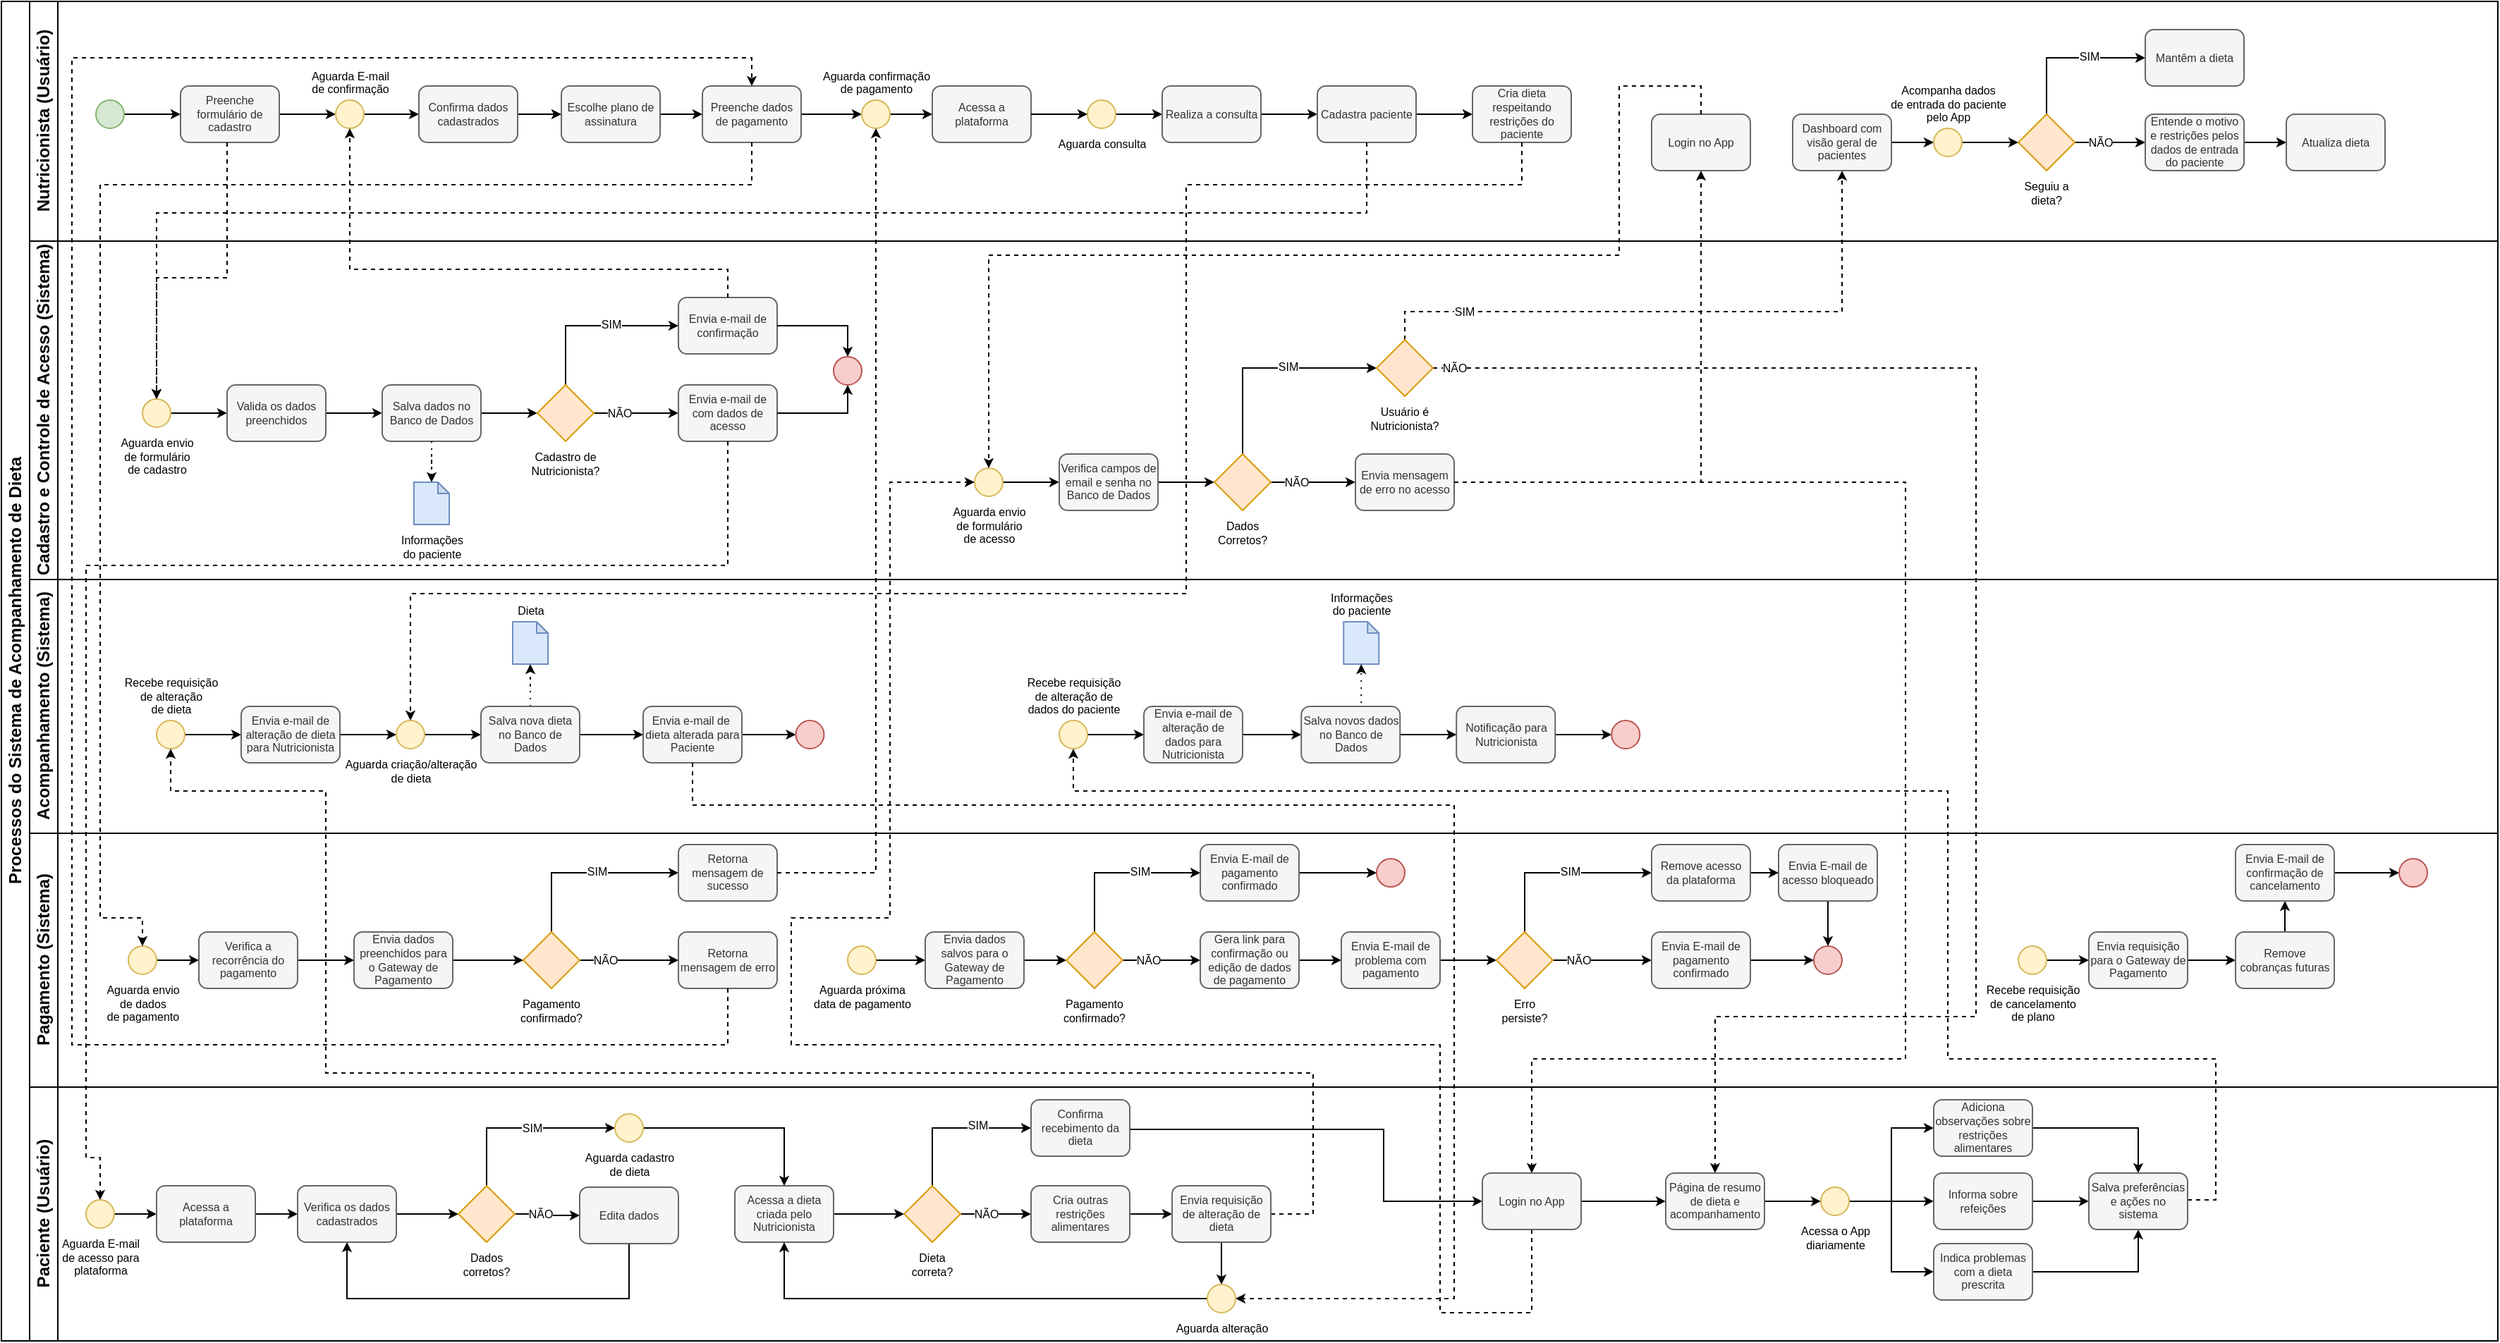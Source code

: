 <mxfile version="26.1.3" pages="8">
  <diagram id="OIzuRPA8zJeT12e-H1D8" name="Geral">
    <mxGraphModel dx="1875" dy="1831" grid="1" gridSize="10" guides="1" tooltips="1" connect="1" arrows="1" fold="1" page="1" pageScale="1" pageWidth="827" pageHeight="1169" math="0" shadow="0">
      <root>
        <mxCell id="0" />
        <mxCell id="1" parent="0" />
        <mxCell id="UUl44Q_bIR5ZF49A4Y3q-1" value="Processos do Sistema de Acompanhamento de Dieta" style="swimlane;html=1;childLayout=stackLayout;resizeParent=1;resizeParentMax=0;horizontal=0;startSize=20;horizontalStack=0;" parent="1" vertex="1">
          <mxGeometry x="20" y="170" width="1770" height="950" as="geometry" />
        </mxCell>
        <mxCell id="Qf3NjimF2T0bbUfOxqCO-266" style="edgeStyle=orthogonalEdgeStyle;rounded=0;orthogonalLoop=1;jettySize=auto;html=1;entryX=0.5;entryY=0;entryDx=0;entryDy=0;endSize=4;dashed=1;exitX=1;exitY=0.5;exitDx=0;exitDy=0;" parent="UUl44Q_bIR5ZF49A4Y3q-1" source="Qf3NjimF2T0bbUfOxqCO-187" target="Qf3NjimF2T0bbUfOxqCO-278" edge="1">
          <mxGeometry relative="1" as="geometry">
            <mxPoint x="1150" y="282.029" as="sourcePoint" />
            <Array as="points">
              <mxPoint x="1400" y="260" />
              <mxPoint x="1400" y="720" />
              <mxPoint x="1215" y="720" />
            </Array>
          </mxGeometry>
        </mxCell>
        <mxCell id="Qf3NjimF2T0bbUfOxqCO-192" style="edgeStyle=orthogonalEdgeStyle;rounded=0;orthogonalLoop=1;jettySize=auto;html=1;entryX=0.5;entryY=1;entryDx=0;entryDy=0;endSize=4;dashed=1;" parent="UUl44Q_bIR5ZF49A4Y3q-1" source="Qf3NjimF2T0bbUfOxqCO-187" target="Qf3NjimF2T0bbUfOxqCO-191" edge="1">
          <mxGeometry relative="1" as="geometry">
            <Array as="points">
              <mxPoint x="995" y="220" />
              <mxPoint x="1305" y="220" />
            </Array>
          </mxGeometry>
        </mxCell>
        <mxCell id="UUl44Q_bIR5ZF49A4Y3q-2" value="Nutricionista (Usuário)" style="swimlane;html=1;startSize=20;horizontal=0;" parent="UUl44Q_bIR5ZF49A4Y3q-1" vertex="1">
          <mxGeometry x="20" width="1750" height="170" as="geometry" />
        </mxCell>
        <mxCell id="UUl44Q_bIR5ZF49A4Y3q-211" value="" style="edgeStyle=orthogonalEdgeStyle;rounded=0;orthogonalLoop=1;jettySize=auto;html=1;endSize=4;exitX=1;exitY=0.5;exitDx=0;exitDy=0;exitPerimeter=0;" parent="UUl44Q_bIR5ZF49A4Y3q-2" source="UUl44Q_bIR5ZF49A4Y3q-116" target="UUl44Q_bIR5ZF49A4Y3q-117" edge="1">
          <mxGeometry relative="1" as="geometry">
            <mxPoint x="67" y="80.0" as="sourcePoint" />
          </mxGeometry>
        </mxCell>
        <mxCell id="UUl44Q_bIR5ZF49A4Y3q-116" value="" style="verticalLabelPosition=bottom;verticalAlign=top;html=1;shape=mxgraph.flowchart.on-page_reference;fillColor=#d5e8d4;strokeColor=#82b366;" parent="UUl44Q_bIR5ZF49A4Y3q-2" vertex="1">
          <mxGeometry x="47" y="70" width="20" height="20" as="geometry" />
        </mxCell>
        <mxCell id="UUl44Q_bIR5ZF49A4Y3q-212" value="" style="edgeStyle=orthogonalEdgeStyle;rounded=0;orthogonalLoop=1;jettySize=auto;html=1;entryX=0;entryY=0.5;entryDx=0;entryDy=0;entryPerimeter=0;endSize=4;" parent="UUl44Q_bIR5ZF49A4Y3q-2" source="UUl44Q_bIR5ZF49A4Y3q-117" target="UUl44Q_bIR5ZF49A4Y3q-119" edge="1">
          <mxGeometry relative="1" as="geometry" />
        </mxCell>
        <mxCell id="UUl44Q_bIR5ZF49A4Y3q-117" value="Preenche formulário de cadastro" style="rounded=1;whiteSpace=wrap;html=1;fontSize=8;fillColor=#f5f5f5;strokeColor=#666666;fontColor=#333333;" parent="UUl44Q_bIR5ZF49A4Y3q-2" vertex="1">
          <mxGeometry x="107" y="60" width="70" height="40" as="geometry" />
        </mxCell>
        <mxCell id="UUl44Q_bIR5ZF49A4Y3q-215" value="" style="edgeStyle=orthogonalEdgeStyle;rounded=0;orthogonalLoop=1;jettySize=auto;html=1;endSize=4;" parent="UUl44Q_bIR5ZF49A4Y3q-2" source="UUl44Q_bIR5ZF49A4Y3q-118" target="UUl44Q_bIR5ZF49A4Y3q-120" edge="1">
          <mxGeometry relative="1" as="geometry" />
        </mxCell>
        <mxCell id="UUl44Q_bIR5ZF49A4Y3q-118" value="Escolhe plano de assinatura" style="rounded=1;whiteSpace=wrap;html=1;fontSize=8;fillColor=#f5f5f5;strokeColor=#666666;fontColor=#333333;" parent="UUl44Q_bIR5ZF49A4Y3q-2" vertex="1">
          <mxGeometry x="377" y="60" width="70" height="40" as="geometry" />
        </mxCell>
        <mxCell id="UUl44Q_bIR5ZF49A4Y3q-213" value="" style="edgeStyle=orthogonalEdgeStyle;rounded=0;orthogonalLoop=1;jettySize=auto;html=1;endSize=4;" parent="UUl44Q_bIR5ZF49A4Y3q-2" source="UUl44Q_bIR5ZF49A4Y3q-119" target="UUl44Q_bIR5ZF49A4Y3q-144" edge="1">
          <mxGeometry relative="1" as="geometry" />
        </mxCell>
        <mxCell id="UUl44Q_bIR5ZF49A4Y3q-119" value="Aguarda E-mail&lt;div&gt;de confirmação&lt;/div&gt;" style="verticalLabelPosition=top;verticalAlign=bottom;html=1;shape=mxgraph.flowchart.on-page_reference;fillColor=#fff2cc;strokeColor=#d6b656;fontSize=8;labelPosition=center;align=center;" parent="UUl44Q_bIR5ZF49A4Y3q-2" vertex="1">
          <mxGeometry x="217" y="70" width="20" height="20" as="geometry" />
        </mxCell>
        <mxCell id="UUl44Q_bIR5ZF49A4Y3q-216" value="" style="edgeStyle=orthogonalEdgeStyle;rounded=0;orthogonalLoop=1;jettySize=auto;html=1;endSize=4;" parent="UUl44Q_bIR5ZF49A4Y3q-2" source="UUl44Q_bIR5ZF49A4Y3q-120" target="UUl44Q_bIR5ZF49A4Y3q-146" edge="1">
          <mxGeometry relative="1" as="geometry" />
        </mxCell>
        <mxCell id="UUl44Q_bIR5ZF49A4Y3q-120" value="Preenche dados de pagamento" style="rounded=1;whiteSpace=wrap;html=1;fontSize=8;fillColor=#f5f5f5;strokeColor=#666666;fontColor=#333333;" parent="UUl44Q_bIR5ZF49A4Y3q-2" vertex="1">
          <mxGeometry x="477" y="60" width="70" height="40" as="geometry" />
        </mxCell>
        <mxCell id="UUl44Q_bIR5ZF49A4Y3q-219" value="" style="edgeStyle=orthogonalEdgeStyle;rounded=0;orthogonalLoop=1;jettySize=auto;html=1;endSize=4;" parent="UUl44Q_bIR5ZF49A4Y3q-2" source="UUl44Q_bIR5ZF49A4Y3q-121" target="UUl44Q_bIR5ZF49A4Y3q-122" edge="1">
          <mxGeometry relative="1" as="geometry" />
        </mxCell>
        <mxCell id="UUl44Q_bIR5ZF49A4Y3q-121" value="Aguarda consulta" style="verticalLabelPosition=bottom;verticalAlign=top;html=1;shape=mxgraph.flowchart.on-page_reference;fillColor=#fff2cc;strokeColor=#d6b656;fontSize=8;" parent="UUl44Q_bIR5ZF49A4Y3q-2" vertex="1">
          <mxGeometry x="750" y="70" width="20" height="20" as="geometry" />
        </mxCell>
        <mxCell id="UUl44Q_bIR5ZF49A4Y3q-220" value="" style="edgeStyle=orthogonalEdgeStyle;rounded=0;orthogonalLoop=1;jettySize=auto;html=1;endSize=4;" parent="UUl44Q_bIR5ZF49A4Y3q-2" source="UUl44Q_bIR5ZF49A4Y3q-122" target="UUl44Q_bIR5ZF49A4Y3q-123" edge="1">
          <mxGeometry relative="1" as="geometry" />
        </mxCell>
        <mxCell id="UUl44Q_bIR5ZF49A4Y3q-122" value="Realiza a consulta" style="rounded=1;whiteSpace=wrap;html=1;fontSize=8;fillColor=#f5f5f5;strokeColor=#666666;fontColor=#333333;" parent="UUl44Q_bIR5ZF49A4Y3q-2" vertex="1">
          <mxGeometry x="803" y="60" width="70" height="40" as="geometry" />
        </mxCell>
        <mxCell id="UUl44Q_bIR5ZF49A4Y3q-221" value="" style="edgeStyle=orthogonalEdgeStyle;rounded=0;orthogonalLoop=1;jettySize=auto;html=1;endSize=4;" parent="UUl44Q_bIR5ZF49A4Y3q-2" source="UUl44Q_bIR5ZF49A4Y3q-123" target="UUl44Q_bIR5ZF49A4Y3q-124" edge="1">
          <mxGeometry relative="1" as="geometry" />
        </mxCell>
        <mxCell id="UUl44Q_bIR5ZF49A4Y3q-123" value="Cadastra paciente" style="rounded=1;whiteSpace=wrap;html=1;fontSize=8;fillColor=#f5f5f5;strokeColor=#666666;fontColor=#333333;" parent="UUl44Q_bIR5ZF49A4Y3q-2" vertex="1">
          <mxGeometry x="913" y="60" width="70" height="40" as="geometry" />
        </mxCell>
        <mxCell id="UUl44Q_bIR5ZF49A4Y3q-124" value="Cria dieta respeitando restrições do paciente" style="rounded=1;whiteSpace=wrap;html=1;fontSize=8;fillColor=#f5f5f5;strokeColor=#666666;fontColor=#333333;" parent="UUl44Q_bIR5ZF49A4Y3q-2" vertex="1">
          <mxGeometry x="1023" y="60" width="70" height="40" as="geometry" />
        </mxCell>
        <mxCell id="UUl44Q_bIR5ZF49A4Y3q-125" style="edgeStyle=orthogonalEdgeStyle;rounded=0;orthogonalLoop=1;jettySize=auto;html=1;entryX=0;entryY=0.5;entryDx=0;entryDy=0;endSize=4;" parent="UUl44Q_bIR5ZF49A4Y3q-2" source="UUl44Q_bIR5ZF49A4Y3q-129" target="UUl44Q_bIR5ZF49A4Y3q-133" edge="1">
          <mxGeometry relative="1" as="geometry">
            <Array as="points">
              <mxPoint x="1430" y="40" />
            </Array>
          </mxGeometry>
        </mxCell>
        <mxCell id="UUl44Q_bIR5ZF49A4Y3q-126" value="&lt;font style=&quot;font-size: 8px;&quot;&gt;SIM&lt;/font&gt;" style="edgeLabel;html=1;align=center;verticalAlign=middle;resizable=0;points=[];" parent="UUl44Q_bIR5ZF49A4Y3q-125" vertex="1" connectable="0">
          <mxGeometry x="0.273" y="2" relative="1" as="geometry">
            <mxPoint as="offset" />
          </mxGeometry>
        </mxCell>
        <mxCell id="UUl44Q_bIR5ZF49A4Y3q-127" value="" style="edgeStyle=orthogonalEdgeStyle;rounded=0;orthogonalLoop=1;jettySize=auto;html=1;fontSize=8;endSize=4;" parent="UUl44Q_bIR5ZF49A4Y3q-2" source="UUl44Q_bIR5ZF49A4Y3q-129" target="UUl44Q_bIR5ZF49A4Y3q-135" edge="1">
          <mxGeometry relative="1" as="geometry" />
        </mxCell>
        <mxCell id="UUl44Q_bIR5ZF49A4Y3q-128" value="&lt;font&gt;NÃO&lt;/font&gt;" style="edgeLabel;html=1;align=center;verticalAlign=middle;resizable=0;points=[];fontSize=8;" parent="UUl44Q_bIR5ZF49A4Y3q-127" vertex="1" connectable="0">
          <mxGeometry x="-0.673" relative="1" as="geometry">
            <mxPoint x="10" as="offset" />
          </mxGeometry>
        </mxCell>
        <mxCell id="UUl44Q_bIR5ZF49A4Y3q-129" value="Seguiu a dieta?" style="rhombus;whiteSpace=wrap;html=1;labelPosition=center;verticalLabelPosition=bottom;align=center;verticalAlign=top;fontSize=8;fillColor=#ffe6cc;strokeColor=#d79b00;" parent="UUl44Q_bIR5ZF49A4Y3q-2" vertex="1">
          <mxGeometry x="1410" y="80" width="40" height="40" as="geometry" />
        </mxCell>
        <mxCell id="UUl44Q_bIR5ZF49A4Y3q-130" style="edgeStyle=orthogonalEdgeStyle;rounded=0;orthogonalLoop=1;jettySize=auto;html=1;entryX=0;entryY=0.5;entryDx=0;entryDy=0;endSize=4;" parent="UUl44Q_bIR5ZF49A4Y3q-2" source="UUl44Q_bIR5ZF49A4Y3q-131" target="UUl44Q_bIR5ZF49A4Y3q-129" edge="1">
          <mxGeometry relative="1" as="geometry" />
        </mxCell>
        <mxCell id="UUl44Q_bIR5ZF49A4Y3q-131" value="&lt;font&gt;Acompanha dados&lt;/font&gt;&lt;div&gt;&lt;span style=&quot;background-color: transparent; color: light-dark(rgb(0, 0, 0), rgb(255, 255, 255));&quot;&gt;de entrada do paciente&lt;/span&gt;&lt;div&gt;&lt;div&gt;&lt;font&gt;pelo App&lt;/font&gt;&lt;/div&gt;&lt;/div&gt;&lt;/div&gt;" style="verticalLabelPosition=top;verticalAlign=bottom;html=1;shape=mxgraph.flowchart.on-page_reference;fontSize=8;labelPosition=center;align=center;fillColor=#fff2cc;strokeColor=#d6b656;" parent="UUl44Q_bIR5ZF49A4Y3q-2" vertex="1">
          <mxGeometry x="1350" y="90" width="20" height="20" as="geometry" />
        </mxCell>
        <mxCell id="UUl44Q_bIR5ZF49A4Y3q-133" value="Mantêm a dieta" style="rounded=1;whiteSpace=wrap;html=1;fontSize=8;fillColor=#f5f5f5;fontColor=#333333;strokeColor=#666666;" parent="UUl44Q_bIR5ZF49A4Y3q-2" vertex="1">
          <mxGeometry x="1500" y="20" width="70" height="40" as="geometry" />
        </mxCell>
        <mxCell id="UUl44Q_bIR5ZF49A4Y3q-134" value="" style="edgeStyle=orthogonalEdgeStyle;rounded=0;orthogonalLoop=1;jettySize=auto;html=1;endSize=4;" parent="UUl44Q_bIR5ZF49A4Y3q-2" source="UUl44Q_bIR5ZF49A4Y3q-135" target="UUl44Q_bIR5ZF49A4Y3q-138" edge="1">
          <mxGeometry relative="1" as="geometry" />
        </mxCell>
        <mxCell id="UUl44Q_bIR5ZF49A4Y3q-135" value="Entende o motivo e restrições pelos dados de entrada do paciente" style="rounded=1;whiteSpace=wrap;html=1;fontSize=8;fillColor=#f5f5f5;fontColor=#333333;strokeColor=#666666;" parent="UUl44Q_bIR5ZF49A4Y3q-2" vertex="1">
          <mxGeometry x="1500" y="80" width="70" height="40" as="geometry" />
        </mxCell>
        <mxCell id="UUl44Q_bIR5ZF49A4Y3q-138" value="Atualiza dieta" style="rounded=1;whiteSpace=wrap;html=1;fontSize=8;fillColor=#f5f5f5;fontColor=#333333;strokeColor=#666666;" parent="UUl44Q_bIR5ZF49A4Y3q-2" vertex="1">
          <mxGeometry x="1600" y="80" width="70" height="40" as="geometry" />
        </mxCell>
        <mxCell id="UUl44Q_bIR5ZF49A4Y3q-214" value="" style="edgeStyle=orthogonalEdgeStyle;rounded=0;orthogonalLoop=1;jettySize=auto;html=1;endSize=4;" parent="UUl44Q_bIR5ZF49A4Y3q-2" source="UUl44Q_bIR5ZF49A4Y3q-144" target="UUl44Q_bIR5ZF49A4Y3q-118" edge="1">
          <mxGeometry relative="1" as="geometry" />
        </mxCell>
        <mxCell id="UUl44Q_bIR5ZF49A4Y3q-144" value="Confirma dados cadastrados" style="rounded=1;whiteSpace=wrap;html=1;fontSize=8;fillColor=#f5f5f5;strokeColor=#666666;fontColor=#333333;" parent="UUl44Q_bIR5ZF49A4Y3q-2" vertex="1">
          <mxGeometry x="276" y="60" width="70" height="40" as="geometry" />
        </mxCell>
        <mxCell id="UUl44Q_bIR5ZF49A4Y3q-145" value="Acessa a plataforma" style="rounded=1;whiteSpace=wrap;html=1;fontSize=8;fillColor=#f5f5f5;strokeColor=#666666;fontColor=#333333;" parent="UUl44Q_bIR5ZF49A4Y3q-2" vertex="1">
          <mxGeometry x="640" y="60" width="70" height="40" as="geometry" />
        </mxCell>
        <mxCell id="UUl44Q_bIR5ZF49A4Y3q-217" value="" style="edgeStyle=orthogonalEdgeStyle;rounded=0;orthogonalLoop=1;jettySize=auto;html=1;endSize=4;" parent="UUl44Q_bIR5ZF49A4Y3q-2" source="UUl44Q_bIR5ZF49A4Y3q-146" target="UUl44Q_bIR5ZF49A4Y3q-145" edge="1">
          <mxGeometry relative="1" as="geometry" />
        </mxCell>
        <mxCell id="UUl44Q_bIR5ZF49A4Y3q-146" value="Aguarda confirmação&lt;div&gt;de pagamento&lt;/div&gt;" style="verticalLabelPosition=top;verticalAlign=bottom;html=1;shape=mxgraph.flowchart.on-page_reference;fillColor=#fff2cc;strokeColor=#d6b656;fontSize=8;labelPosition=center;align=center;" parent="UUl44Q_bIR5ZF49A4Y3q-2" vertex="1">
          <mxGeometry x="590" y="70" width="20" height="20" as="geometry" />
        </mxCell>
        <mxCell id="Qf3NjimF2T0bbUfOxqCO-256" style="edgeStyle=orthogonalEdgeStyle;rounded=0;orthogonalLoop=1;jettySize=auto;html=1;entryX=0;entryY=0.5;entryDx=0;entryDy=0;entryPerimeter=0;endSize=4;" parent="UUl44Q_bIR5ZF49A4Y3q-2" source="UUl44Q_bIR5ZF49A4Y3q-145" target="UUl44Q_bIR5ZF49A4Y3q-121" edge="1">
          <mxGeometry relative="1" as="geometry" />
        </mxCell>
        <mxCell id="Qf3NjimF2T0bbUfOxqCO-260" value="Login no App" style="rounded=1;whiteSpace=wrap;html=1;fontSize=8;fillColor=#f5f5f5;fontColor=#333333;strokeColor=#666666;" parent="UUl44Q_bIR5ZF49A4Y3q-2" vertex="1">
          <mxGeometry x="1150" y="80" width="70" height="40" as="geometry" />
        </mxCell>
        <mxCell id="Qf3NjimF2T0bbUfOxqCO-283" value="" style="edgeStyle=orthogonalEdgeStyle;rounded=0;orthogonalLoop=1;jettySize=auto;html=1;endSize=4;" parent="UUl44Q_bIR5ZF49A4Y3q-2" source="Qf3NjimF2T0bbUfOxqCO-191" target="UUl44Q_bIR5ZF49A4Y3q-131" edge="1">
          <mxGeometry relative="1" as="geometry" />
        </mxCell>
        <mxCell id="Qf3NjimF2T0bbUfOxqCO-191" value="Dashboard com visão geral de pacientes" style="rounded=1;whiteSpace=wrap;html=1;fontSize=8;fillColor=#f5f5f5;strokeColor=#666666;fontColor=#333333;" parent="UUl44Q_bIR5ZF49A4Y3q-2" vertex="1">
          <mxGeometry x="1250" y="80" width="70" height="40" as="geometry" />
        </mxCell>
        <mxCell id="UUl44Q_bIR5ZF49A4Y3q-34" value="Cadastro e Controle de Acesso (Sistema)" style="swimlane;html=1;startSize=20;horizontal=0;" parent="UUl44Q_bIR5ZF49A4Y3q-1" vertex="1">
          <mxGeometry x="20" y="170" width="1750" height="240" as="geometry" />
        </mxCell>
        <mxCell id="Qf3NjimF2T0bbUfOxqCO-162" value="" style="edgeStyle=orthogonalEdgeStyle;rounded=0;orthogonalLoop=1;jettySize=auto;html=1;endSize=4;" parent="UUl44Q_bIR5ZF49A4Y3q-34" source="UUl44Q_bIR5ZF49A4Y3q-36" target="UUl44Q_bIR5ZF49A4Y3q-141" edge="1">
          <mxGeometry relative="1" as="geometry" />
        </mxCell>
        <mxCell id="UUl44Q_bIR5ZF49A4Y3q-36" value="&lt;font&gt;Aguarda envio&lt;/font&gt;&lt;div&gt;&lt;font&gt;de formulário&lt;/font&gt;&lt;/div&gt;&lt;div&gt;&lt;font&gt;de cadastro&lt;/font&gt;&lt;/div&gt;" style="verticalLabelPosition=bottom;verticalAlign=top;html=1;shape=mxgraph.flowchart.on-page_reference;fillColor=#fff2cc;strokeColor=#d6b656;fontSize=8;" parent="UUl44Q_bIR5ZF49A4Y3q-34" vertex="1">
          <mxGeometry x="80" y="111.98" width="20" height="20" as="geometry" />
        </mxCell>
        <mxCell id="Qf3NjimF2T0bbUfOxqCO-163" value="" style="edgeStyle=orthogonalEdgeStyle;rounded=0;orthogonalLoop=1;jettySize=auto;html=1;endSize=4;" parent="UUl44Q_bIR5ZF49A4Y3q-34" source="UUl44Q_bIR5ZF49A4Y3q-141" target="UUl44Q_bIR5ZF49A4Y3q-142" edge="1">
          <mxGeometry relative="1" as="geometry" />
        </mxCell>
        <mxCell id="UUl44Q_bIR5ZF49A4Y3q-141" value="Valida os dados preenchidos" style="rounded=1;whiteSpace=wrap;html=1;fontSize=8;fillColor=#f5f5f5;strokeColor=#666666;fontColor=#333333;" parent="UUl44Q_bIR5ZF49A4Y3q-34" vertex="1">
          <mxGeometry x="140" y="101.98" width="70" height="40" as="geometry" />
        </mxCell>
        <mxCell id="Qf3NjimF2T0bbUfOxqCO-164" value="" style="edgeStyle=orthogonalEdgeStyle;rounded=0;orthogonalLoop=1;jettySize=auto;html=1;endSize=4;" parent="UUl44Q_bIR5ZF49A4Y3q-34" source="UUl44Q_bIR5ZF49A4Y3q-142" target="UUl44Q_bIR5ZF49A4Y3q-209" edge="1">
          <mxGeometry relative="1" as="geometry" />
        </mxCell>
        <mxCell id="UUl44Q_bIR5ZF49A4Y3q-142" value="Salva dados no Banco de Dados" style="rounded=1;whiteSpace=wrap;html=1;fontSize=8;fillColor=#f5f5f5;strokeColor=#666666;fontColor=#333333;" parent="UUl44Q_bIR5ZF49A4Y3q-34" vertex="1">
          <mxGeometry x="250" y="101.98" width="70" height="40" as="geometry" />
        </mxCell>
        <mxCell id="UUl44Q_bIR5ZF49A4Y3q-143" value="Envia e-mail de confirmação" style="rounded=1;whiteSpace=wrap;html=1;fontSize=8;fillColor=#f5f5f5;strokeColor=#666666;fontColor=#333333;" parent="UUl44Q_bIR5ZF49A4Y3q-34" vertex="1">
          <mxGeometry x="460" y="40" width="70" height="40" as="geometry" />
        </mxCell>
        <mxCell id="Qf3NjimF2T0bbUfOxqCO-165" style="edgeStyle=orthogonalEdgeStyle;rounded=0;orthogonalLoop=1;jettySize=auto;html=1;entryX=0;entryY=0.5;entryDx=0;entryDy=0;endSize=4;" parent="UUl44Q_bIR5ZF49A4Y3q-34" source="UUl44Q_bIR5ZF49A4Y3q-209" target="UUl44Q_bIR5ZF49A4Y3q-143" edge="1">
          <mxGeometry relative="1" as="geometry">
            <Array as="points">
              <mxPoint x="380" y="59.98" />
            </Array>
          </mxGeometry>
        </mxCell>
        <mxCell id="Qf3NjimF2T0bbUfOxqCO-166" value="" style="edgeStyle=orthogonalEdgeStyle;rounded=0;orthogonalLoop=1;jettySize=auto;html=1;endSize=4;" parent="UUl44Q_bIR5ZF49A4Y3q-34" source="UUl44Q_bIR5ZF49A4Y3q-209" target="UUl44Q_bIR5ZF49A4Y3q-210" edge="1">
          <mxGeometry relative="1" as="geometry" />
        </mxCell>
        <mxCell id="UUl44Q_bIR5ZF49A4Y3q-209" value="Cadastro de Nutricionista?" style="rhombus;whiteSpace=wrap;html=1;labelPosition=center;verticalLabelPosition=bottom;align=center;verticalAlign=top;fontSize=8;fillColor=#ffe6cc;strokeColor=#d79b00;" parent="UUl44Q_bIR5ZF49A4Y3q-34" vertex="1">
          <mxGeometry x="360" y="101.98" width="40" height="40" as="geometry" />
        </mxCell>
        <mxCell id="UUl44Q_bIR5ZF49A4Y3q-210" value="Envia e-mail de com dados de acesso" style="rounded=1;whiteSpace=wrap;html=1;fontSize=8;fillColor=#f5f5f5;strokeColor=#666666;fontColor=#333333;" parent="UUl44Q_bIR5ZF49A4Y3q-34" vertex="1">
          <mxGeometry x="460" y="101.98" width="70" height="40" as="geometry" />
        </mxCell>
        <mxCell id="UUl44Q_bIR5ZF49A4Y3q-207" value="&lt;font style=&quot;font-size: 8px;&quot;&gt;SIM&lt;/font&gt;" style="edgeLabel;html=1;align=center;verticalAlign=middle;resizable=0;points=[];" parent="UUl44Q_bIR5ZF49A4Y3q-34" vertex="1" connectable="0">
          <mxGeometry x="409.742" y="59.996" as="geometry">
            <mxPoint x="2" y="-2" as="offset" />
          </mxGeometry>
        </mxCell>
        <mxCell id="UUl44Q_bIR5ZF49A4Y3q-208" value="&lt;font&gt;NÃO&lt;/font&gt;" style="edgeLabel;html=1;align=center;verticalAlign=middle;resizable=0;points=[];fontSize=8;" parent="UUl44Q_bIR5ZF49A4Y3q-34" vertex="1" connectable="0">
          <mxGeometry x="418" y="121.98" as="geometry" />
        </mxCell>
        <mxCell id="Qf3NjimF2T0bbUfOxqCO-167" value="" style="verticalLabelPosition=bottom;verticalAlign=top;html=1;shape=mxgraph.flowchart.on-page_reference;fillColor=#f8cecc;strokeColor=#b85450;fontSize=8;" parent="UUl44Q_bIR5ZF49A4Y3q-34" vertex="1">
          <mxGeometry x="570" y="81.98" width="20" height="20" as="geometry" />
        </mxCell>
        <mxCell id="Qf3NjimF2T0bbUfOxqCO-168" style="edgeStyle=orthogonalEdgeStyle;rounded=0;orthogonalLoop=1;jettySize=auto;html=1;entryX=0.5;entryY=0;entryDx=0;entryDy=0;entryPerimeter=0;endSize=4;" parent="UUl44Q_bIR5ZF49A4Y3q-34" source="UUl44Q_bIR5ZF49A4Y3q-143" target="Qf3NjimF2T0bbUfOxqCO-167" edge="1">
          <mxGeometry relative="1" as="geometry" />
        </mxCell>
        <mxCell id="Qf3NjimF2T0bbUfOxqCO-169" style="edgeStyle=orthogonalEdgeStyle;rounded=0;orthogonalLoop=1;jettySize=auto;html=1;entryX=0.5;entryY=1;entryDx=0;entryDy=0;entryPerimeter=0;endSize=4;" parent="UUl44Q_bIR5ZF49A4Y3q-34" source="UUl44Q_bIR5ZF49A4Y3q-210" target="Qf3NjimF2T0bbUfOxqCO-167" edge="1">
          <mxGeometry relative="1" as="geometry" />
        </mxCell>
        <mxCell id="Qf3NjimF2T0bbUfOxqCO-170" value="" style="edgeStyle=orthogonalEdgeStyle;rounded=0;orthogonalLoop=1;jettySize=auto;html=1;endSize=4;" parent="UUl44Q_bIR5ZF49A4Y3q-34" source="Qf3NjimF2T0bbUfOxqCO-171" target="Qf3NjimF2T0bbUfOxqCO-173" edge="1">
          <mxGeometry relative="1" as="geometry" />
        </mxCell>
        <mxCell id="Qf3NjimF2T0bbUfOxqCO-171" value="&lt;font&gt;Aguarda envio&lt;/font&gt;&lt;div&gt;&lt;font&gt;de formulário&lt;/font&gt;&lt;/div&gt;&lt;div&gt;&lt;font&gt;de acesso&lt;/font&gt;&lt;/div&gt;" style="verticalLabelPosition=bottom;verticalAlign=top;html=1;shape=mxgraph.flowchart.on-page_reference;fillColor=#fff2cc;strokeColor=#d6b656;fontSize=8;" parent="UUl44Q_bIR5ZF49A4Y3q-34" vertex="1">
          <mxGeometry x="670" y="160.99" width="20" height="20" as="geometry" />
        </mxCell>
        <mxCell id="Qf3NjimF2T0bbUfOxqCO-172" value="" style="edgeStyle=orthogonalEdgeStyle;rounded=0;orthogonalLoop=1;jettySize=auto;html=1;endSize=4;entryX=0;entryY=0.5;entryDx=0;entryDy=0;" parent="UUl44Q_bIR5ZF49A4Y3q-34" source="Qf3NjimF2T0bbUfOxqCO-173" target="Qf3NjimF2T0bbUfOxqCO-179" edge="1">
          <mxGeometry relative="1" as="geometry">
            <mxPoint x="840.0" y="170.99" as="targetPoint" />
          </mxGeometry>
        </mxCell>
        <mxCell id="Qf3NjimF2T0bbUfOxqCO-173" value="Verifica campos de email e senha no Banco de Dados" style="rounded=1;whiteSpace=wrap;html=1;fontSize=8;fillColor=#f5f5f5;strokeColor=#666666;fontColor=#333333;" parent="UUl44Q_bIR5ZF49A4Y3q-34" vertex="1">
          <mxGeometry x="730" y="150.99" width="70" height="40" as="geometry" />
        </mxCell>
        <mxCell id="Qf3NjimF2T0bbUfOxqCO-177" style="edgeStyle=orthogonalEdgeStyle;rounded=0;orthogonalLoop=1;jettySize=auto;html=1;entryX=0;entryY=0.5;entryDx=0;entryDy=0;endSize=4;" parent="UUl44Q_bIR5ZF49A4Y3q-34" source="Qf3NjimF2T0bbUfOxqCO-179" target="Qf3NjimF2T0bbUfOxqCO-187" edge="1">
          <mxGeometry relative="1" as="geometry">
            <Array as="points">
              <mxPoint x="860" y="90.0" />
            </Array>
            <mxPoint x="940" y="109.01" as="targetPoint" />
          </mxGeometry>
        </mxCell>
        <mxCell id="Qf3NjimF2T0bbUfOxqCO-178" value="" style="edgeStyle=orthogonalEdgeStyle;rounded=0;orthogonalLoop=1;jettySize=auto;html=1;endSize=4;" parent="UUl44Q_bIR5ZF49A4Y3q-34" source="Qf3NjimF2T0bbUfOxqCO-179" target="Qf3NjimF2T0bbUfOxqCO-180" edge="1">
          <mxGeometry relative="1" as="geometry" />
        </mxCell>
        <mxCell id="Qf3NjimF2T0bbUfOxqCO-179" value="Dados Corretos?" style="rhombus;whiteSpace=wrap;html=1;labelPosition=center;verticalLabelPosition=bottom;align=center;verticalAlign=top;fontSize=8;fillColor=#ffe6cc;strokeColor=#d79b00;" parent="UUl44Q_bIR5ZF49A4Y3q-34" vertex="1">
          <mxGeometry x="840" y="150.99" width="40" height="40" as="geometry" />
        </mxCell>
        <mxCell id="Qf3NjimF2T0bbUfOxqCO-180" value="Envia mensagem de erro no acesso" style="rounded=1;whiteSpace=wrap;html=1;fontSize=8;fillColor=#f5f5f5;strokeColor=#666666;fontColor=#333333;" parent="UUl44Q_bIR5ZF49A4Y3q-34" vertex="1">
          <mxGeometry x="940" y="150.99" width="70" height="40" as="geometry" />
        </mxCell>
        <mxCell id="Qf3NjimF2T0bbUfOxqCO-181" value="&lt;font style=&quot;font-size: 8px;&quot;&gt;SIM&lt;/font&gt;" style="edgeLabel;html=1;align=center;verticalAlign=middle;resizable=0;points=[];" parent="UUl44Q_bIR5ZF49A4Y3q-34" vertex="1" connectable="0">
          <mxGeometry x="889.742" y="89.996" as="geometry">
            <mxPoint x="2" y="-2" as="offset" />
          </mxGeometry>
        </mxCell>
        <mxCell id="Qf3NjimF2T0bbUfOxqCO-182" value="&lt;font&gt;NÃO&lt;/font&gt;" style="edgeLabel;html=1;align=center;verticalAlign=middle;resizable=0;points=[];fontSize=8;" parent="UUl44Q_bIR5ZF49A4Y3q-34" vertex="1" connectable="0">
          <mxGeometry x="898" y="170.99" as="geometry" />
        </mxCell>
        <mxCell id="Qf3NjimF2T0bbUfOxqCO-187" value="Usuário é Nutricionista?" style="rhombus;whiteSpace=wrap;html=1;labelPosition=center;verticalLabelPosition=bottom;align=center;verticalAlign=top;fontSize=8;fillColor=#ffe6cc;strokeColor=#d79b00;" parent="UUl44Q_bIR5ZF49A4Y3q-34" vertex="1">
          <mxGeometry x="955" y="70.0" width="40" height="40" as="geometry" />
        </mxCell>
        <mxCell id="Qf3NjimF2T0bbUfOxqCO-188" value="&lt;font style=&quot;font-size: 8px;&quot;&gt;SIM&lt;/font&gt;" style="edgeLabel;html=1;align=center;verticalAlign=middle;resizable=0;points=[];" parent="UUl44Q_bIR5ZF49A4Y3q-34" vertex="1" connectable="0">
          <mxGeometry x="1010.002" y="49.996" as="geometry">
            <mxPoint x="7" y="-1" as="offset" />
          </mxGeometry>
        </mxCell>
        <mxCell id="Qf3NjimF2T0bbUfOxqCO-189" value="&lt;font&gt;NÃO&lt;/font&gt;" style="edgeLabel;html=1;align=center;verticalAlign=middle;resizable=0;points=[];fontSize=8;" parent="UUl44Q_bIR5ZF49A4Y3q-34" vertex="1" connectable="0">
          <mxGeometry x="1010" y="90.0" as="geometry" />
        </mxCell>
        <mxCell id="Qf3NjimF2T0bbUfOxqCO-258" value="Informações do paciente" style="shape=note;whiteSpace=wrap;html=1;backgroundOutline=1;darkOpacity=0.05;size=8;fontSize=8;labelPosition=center;verticalLabelPosition=bottom;align=center;verticalAlign=top;fillColor=#dae8fc;strokeColor=#6c8ebf;" parent="UUl44Q_bIR5ZF49A4Y3q-34" vertex="1">
          <mxGeometry x="272.5" y="170.99" width="25" height="30" as="geometry" />
        </mxCell>
        <mxCell id="Qf3NjimF2T0bbUfOxqCO-259" style="edgeStyle=orthogonalEdgeStyle;rounded=0;orthogonalLoop=1;jettySize=auto;html=1;entryX=0.5;entryY=0;entryDx=0;entryDy=0;entryPerimeter=0;endSize=4;dashed=1;dashPattern=1 4;" parent="UUl44Q_bIR5ZF49A4Y3q-34" source="UUl44Q_bIR5ZF49A4Y3q-142" target="Qf3NjimF2T0bbUfOxqCO-258" edge="1">
          <mxGeometry relative="1" as="geometry" />
        </mxCell>
        <mxCell id="UUl44Q_bIR5ZF49A4Y3q-56" value="Acompanhamento (Sistema)" style="swimlane;html=1;startSize=20;horizontal=0;" parent="UUl44Q_bIR5ZF49A4Y3q-1" vertex="1">
          <mxGeometry x="20" y="410" width="1750" height="180" as="geometry" />
        </mxCell>
        <mxCell id="Qf3NjimF2T0bbUfOxqCO-208" value="" style="edgeStyle=orthogonalEdgeStyle;rounded=0;orthogonalLoop=1;jettySize=auto;html=1;entryX=0;entryY=0.5;entryDx=0;entryDy=0;endSize=4;" parent="UUl44Q_bIR5ZF49A4Y3q-56" source="UUl44Q_bIR5ZF49A4Y3q-78" target="UUl44Q_bIR5ZF49A4Y3q-226" edge="1">
          <mxGeometry relative="1" as="geometry" />
        </mxCell>
        <mxCell id="UUl44Q_bIR5ZF49A4Y3q-78" value="Recebe requisição&lt;div&gt;de alteração&lt;/div&gt;&lt;div&gt;de dieta&lt;/div&gt;" style="verticalLabelPosition=top;verticalAlign=bottom;html=1;shape=mxgraph.flowchart.on-page_reference;fillColor=#fff2cc;strokeColor=#d6b656;fontSize=8;labelPosition=center;align=center;" parent="UUl44Q_bIR5ZF49A4Y3q-56" vertex="1">
          <mxGeometry x="90" y="100" width="20" height="20" as="geometry" />
        </mxCell>
        <mxCell id="UUl44Q_bIR5ZF49A4Y3q-225" value="Dieta" style="shape=note;whiteSpace=wrap;html=1;backgroundOutline=1;darkOpacity=0.05;size=8;fontSize=8;labelPosition=center;verticalLabelPosition=top;align=center;verticalAlign=bottom;fillColor=#dae8fc;strokeColor=#6c8ebf;" parent="UUl44Q_bIR5ZF49A4Y3q-56" vertex="1">
          <mxGeometry x="342.5" y="30" width="25" height="30" as="geometry" />
        </mxCell>
        <mxCell id="Qf3NjimF2T0bbUfOxqCO-210" value="" style="edgeStyle=orthogonalEdgeStyle;rounded=0;orthogonalLoop=1;jettySize=auto;html=1;endSize=4;" parent="UUl44Q_bIR5ZF49A4Y3q-56" source="UUl44Q_bIR5ZF49A4Y3q-226" target="Qf3NjimF2T0bbUfOxqCO-209" edge="1">
          <mxGeometry relative="1" as="geometry" />
        </mxCell>
        <mxCell id="UUl44Q_bIR5ZF49A4Y3q-226" value="Envia e-mail de alteração de dieta para Nutricionista" style="rounded=1;whiteSpace=wrap;html=1;fontSize=8;fillColor=#f5f5f5;strokeColor=#666666;fontColor=#333333;" parent="UUl44Q_bIR5ZF49A4Y3q-56" vertex="1">
          <mxGeometry x="150" y="90" width="70" height="40" as="geometry" />
        </mxCell>
        <mxCell id="Qf3NjimF2T0bbUfOxqCO-206" value="Informações do paciente" style="shape=note;whiteSpace=wrap;html=1;backgroundOutline=1;darkOpacity=0.05;size=8;fontSize=8;labelPosition=center;verticalLabelPosition=top;align=center;verticalAlign=bottom;fillColor=#dae8fc;strokeColor=#6c8ebf;" parent="UUl44Q_bIR5ZF49A4Y3q-56" vertex="1">
          <mxGeometry x="931.62" y="30" width="25" height="30" as="geometry" />
        </mxCell>
        <mxCell id="Qf3NjimF2T0bbUfOxqCO-225" value="" style="edgeStyle=orthogonalEdgeStyle;rounded=0;orthogonalLoop=1;jettySize=auto;html=1;endSize=4;" parent="UUl44Q_bIR5ZF49A4Y3q-56" source="Qf3NjimF2T0bbUfOxqCO-209" target="Qf3NjimF2T0bbUfOxqCO-224" edge="1">
          <mxGeometry relative="1" as="geometry" />
        </mxCell>
        <mxCell id="Qf3NjimF2T0bbUfOxqCO-209" value="Aguarda criação/alteração&lt;div&gt;de dieta&lt;/div&gt;" style="verticalLabelPosition=bottom;verticalAlign=top;html=1;shape=mxgraph.flowchart.on-page_reference;fillColor=#fff2cc;strokeColor=#d6b656;fontSize=8;" parent="UUl44Q_bIR5ZF49A4Y3q-56" vertex="1">
          <mxGeometry x="260" y="100" width="20" height="20" as="geometry" />
        </mxCell>
        <mxCell id="Qf3NjimF2T0bbUfOxqCO-214" value="" style="edgeStyle=orthogonalEdgeStyle;rounded=0;orthogonalLoop=1;jettySize=auto;html=1;endSize=4;" parent="UUl44Q_bIR5ZF49A4Y3q-56" source="Qf3NjimF2T0bbUfOxqCO-211" target="Qf3NjimF2T0bbUfOxqCO-213" edge="1">
          <mxGeometry relative="1" as="geometry" />
        </mxCell>
        <mxCell id="Qf3NjimF2T0bbUfOxqCO-211" value="Envia e-mail de&amp;nbsp; dieta alterada para Paciente" style="rounded=1;whiteSpace=wrap;html=1;fontSize=8;fillColor=#f5f5f5;strokeColor=#666666;fontColor=#333333;" parent="UUl44Q_bIR5ZF49A4Y3q-56" vertex="1">
          <mxGeometry x="435" y="90" width="70" height="40" as="geometry" />
        </mxCell>
        <mxCell id="Qf3NjimF2T0bbUfOxqCO-213" value="" style="verticalLabelPosition=bottom;verticalAlign=top;html=1;shape=mxgraph.flowchart.on-page_reference;fillColor=#f8cecc;strokeColor=#b85450;fontSize=8;" parent="UUl44Q_bIR5ZF49A4Y3q-56" vertex="1">
          <mxGeometry x="543.25" y="100" width="20" height="20" as="geometry" />
        </mxCell>
        <mxCell id="Qf3NjimF2T0bbUfOxqCO-226" value="" style="edgeStyle=orthogonalEdgeStyle;rounded=0;orthogonalLoop=1;jettySize=auto;html=1;endSize=4;dashed=1;dashPattern=1 4;" parent="UUl44Q_bIR5ZF49A4Y3q-56" source="Qf3NjimF2T0bbUfOxqCO-224" target="UUl44Q_bIR5ZF49A4Y3q-225" edge="1">
          <mxGeometry relative="1" as="geometry" />
        </mxCell>
        <mxCell id="Qf3NjimF2T0bbUfOxqCO-227" value="" style="edgeStyle=orthogonalEdgeStyle;rounded=0;orthogonalLoop=1;jettySize=auto;html=1;endSize=4;" parent="UUl44Q_bIR5ZF49A4Y3q-56" source="Qf3NjimF2T0bbUfOxqCO-224" target="Qf3NjimF2T0bbUfOxqCO-211" edge="1">
          <mxGeometry relative="1" as="geometry" />
        </mxCell>
        <mxCell id="Qf3NjimF2T0bbUfOxqCO-224" value="Salva nova dieta no Banco de Dados" style="rounded=1;whiteSpace=wrap;html=1;fontSize=8;fillColor=#f5f5f5;strokeColor=#666666;fontColor=#333333;" parent="UUl44Q_bIR5ZF49A4Y3q-56" vertex="1">
          <mxGeometry x="320" y="90" width="70" height="40" as="geometry" />
        </mxCell>
        <mxCell id="Qf3NjimF2T0bbUfOxqCO-235" value="" style="edgeStyle=orthogonalEdgeStyle;rounded=0;orthogonalLoop=1;jettySize=auto;html=1;entryX=0;entryY=0.5;entryDx=0;entryDy=0;endSize=4;" parent="UUl44Q_bIR5ZF49A4Y3q-56" source="Qf3NjimF2T0bbUfOxqCO-236" target="Qf3NjimF2T0bbUfOxqCO-239" edge="1">
          <mxGeometry relative="1" as="geometry" />
        </mxCell>
        <mxCell id="Qf3NjimF2T0bbUfOxqCO-236" value="Recebe requisição&lt;div&gt;de alteração de&lt;/div&gt;&lt;div&gt;&lt;span style=&quot;background-color: transparent; color: light-dark(rgb(0, 0, 0), rgb(255, 255, 255));&quot;&gt;dados do paciente&lt;/span&gt;&lt;/div&gt;" style="verticalLabelPosition=top;verticalAlign=bottom;html=1;shape=mxgraph.flowchart.on-page_reference;fillColor=#fff2cc;strokeColor=#d6b656;fontSize=8;labelPosition=center;align=center;" parent="UUl44Q_bIR5ZF49A4Y3q-56" vertex="1">
          <mxGeometry x="730" y="100" width="20" height="20" as="geometry" />
        </mxCell>
        <mxCell id="Qf3NjimF2T0bbUfOxqCO-238" value="" style="edgeStyle=orthogonalEdgeStyle;rounded=0;orthogonalLoop=1;jettySize=auto;html=1;endSize=4;entryX=0;entryY=0.5;entryDx=0;entryDy=0;" parent="UUl44Q_bIR5ZF49A4Y3q-56" source="Qf3NjimF2T0bbUfOxqCO-239" target="Qf3NjimF2T0bbUfOxqCO-247" edge="1">
          <mxGeometry relative="1" as="geometry">
            <mxPoint x="900.0" y="110" as="targetPoint" />
          </mxGeometry>
        </mxCell>
        <mxCell id="Qf3NjimF2T0bbUfOxqCO-239" value="Envia e-mail de alteração de dados para Nutricionista" style="rounded=1;whiteSpace=wrap;html=1;fontSize=8;fillColor=#f5f5f5;strokeColor=#666666;fontColor=#333333;" parent="UUl44Q_bIR5ZF49A4Y3q-56" vertex="1">
          <mxGeometry x="790" y="90" width="70" height="40" as="geometry" />
        </mxCell>
        <mxCell id="Qf3NjimF2T0bbUfOxqCO-242" value="" style="edgeStyle=orthogonalEdgeStyle;rounded=0;orthogonalLoop=1;jettySize=auto;html=1;endSize=4;" parent="UUl44Q_bIR5ZF49A4Y3q-56" source="Qf3NjimF2T0bbUfOxqCO-243" target="Qf3NjimF2T0bbUfOxqCO-244" edge="1">
          <mxGeometry relative="1" as="geometry" />
        </mxCell>
        <mxCell id="Qf3NjimF2T0bbUfOxqCO-243" value="Notificação para Nutricionista" style="rounded=1;whiteSpace=wrap;html=1;fontSize=8;fillColor=#f5f5f5;strokeColor=#666666;fontColor=#333333;" parent="UUl44Q_bIR5ZF49A4Y3q-56" vertex="1">
          <mxGeometry x="1011.62" y="90" width="70" height="40" as="geometry" />
        </mxCell>
        <mxCell id="Qf3NjimF2T0bbUfOxqCO-244" value="" style="verticalLabelPosition=bottom;verticalAlign=top;html=1;shape=mxgraph.flowchart.on-page_reference;fillColor=#f8cecc;strokeColor=#b85450;fontSize=8;" parent="UUl44Q_bIR5ZF49A4Y3q-56" vertex="1">
          <mxGeometry x="1121.62" y="100" width="20" height="20" as="geometry" />
        </mxCell>
        <mxCell id="Qf3NjimF2T0bbUfOxqCO-245" value="" style="edgeStyle=orthogonalEdgeStyle;rounded=0;orthogonalLoop=1;jettySize=auto;html=1;endSize=4;dashed=1;dashPattern=1 4;entryX=0.5;entryY=1;entryDx=0;entryDy=0;entryPerimeter=0;exitX=0.5;exitY=0;exitDx=0;exitDy=0;" parent="UUl44Q_bIR5ZF49A4Y3q-56" source="Qf3NjimF2T0bbUfOxqCO-247" target="Qf3NjimF2T0bbUfOxqCO-206" edge="1">
          <mxGeometry relative="1" as="geometry">
            <mxPoint x="995.02" y="70" as="targetPoint" />
          </mxGeometry>
        </mxCell>
        <mxCell id="Qf3NjimF2T0bbUfOxqCO-246" value="" style="edgeStyle=orthogonalEdgeStyle;rounded=0;orthogonalLoop=1;jettySize=auto;html=1;endSize=4;" parent="UUl44Q_bIR5ZF49A4Y3q-56" source="Qf3NjimF2T0bbUfOxqCO-247" target="Qf3NjimF2T0bbUfOxqCO-243" edge="1">
          <mxGeometry relative="1" as="geometry" />
        </mxCell>
        <mxCell id="Qf3NjimF2T0bbUfOxqCO-247" value="Salva novos dados no Banco de Dados" style="rounded=1;whiteSpace=wrap;html=1;fontSize=8;fillColor=#f5f5f5;strokeColor=#666666;fontColor=#333333;" parent="UUl44Q_bIR5ZF49A4Y3q-56" vertex="1">
          <mxGeometry x="901.62" y="90" width="70" height="40" as="geometry" />
        </mxCell>
        <mxCell id="UUl44Q_bIR5ZF49A4Y3q-76" value="Pagamento (Sistema)" style="swimlane;html=1;startSize=20;horizontal=0;" parent="UUl44Q_bIR5ZF49A4Y3q-1" vertex="1">
          <mxGeometry x="20" y="590" width="1750" height="180" as="geometry" />
        </mxCell>
        <mxCell id="UUl44Q_bIR5ZF49A4Y3q-155" style="edgeStyle=orthogonalEdgeStyle;rounded=0;orthogonalLoop=1;jettySize=auto;html=1;entryX=0;entryY=0.5;entryDx=0;entryDy=0;endSize=4;" parent="UUl44Q_bIR5ZF49A4Y3q-76" source="UUl44Q_bIR5ZF49A4Y3q-150" target="UUl44Q_bIR5ZF49A4Y3q-152" edge="1">
          <mxGeometry relative="1" as="geometry">
            <Array as="points">
              <mxPoint x="370" y="28" />
            </Array>
          </mxGeometry>
        </mxCell>
        <mxCell id="UUl44Q_bIR5ZF49A4Y3q-154" value="" style="edgeStyle=orthogonalEdgeStyle;rounded=0;orthogonalLoop=1;jettySize=auto;html=1;endSize=4;" parent="UUl44Q_bIR5ZF49A4Y3q-76" source="UUl44Q_bIR5ZF49A4Y3q-150" target="UUl44Q_bIR5ZF49A4Y3q-153" edge="1">
          <mxGeometry relative="1" as="geometry" />
        </mxCell>
        <mxCell id="UUl44Q_bIR5ZF49A4Y3q-227" value="" style="edgeStyle=orthogonalEdgeStyle;rounded=0;orthogonalLoop=1;jettySize=auto;html=1;endSize=4;" parent="UUl44Q_bIR5ZF49A4Y3q-76" source="UUl44Q_bIR5ZF49A4Y3q-58" target="UUl44Q_bIR5ZF49A4Y3q-156" edge="1">
          <mxGeometry relative="1" as="geometry" />
        </mxCell>
        <mxCell id="UUl44Q_bIR5ZF49A4Y3q-58" value="Aguarda envio&lt;div&gt;de dados&lt;/div&gt;&lt;div&gt;de pagamento&lt;/div&gt;" style="verticalLabelPosition=bottom;verticalAlign=top;html=1;shape=mxgraph.flowchart.on-page_reference;fillColor=#fff2cc;strokeColor=#d6b656;fontSize=8;" parent="UUl44Q_bIR5ZF49A4Y3q-76" vertex="1">
          <mxGeometry x="70" y="80" width="20" height="20" as="geometry" />
        </mxCell>
        <mxCell id="UUl44Q_bIR5ZF49A4Y3q-229" value="" style="edgeStyle=orthogonalEdgeStyle;rounded=0;orthogonalLoop=1;jettySize=auto;html=1;endSize=4;" parent="UUl44Q_bIR5ZF49A4Y3q-76" source="UUl44Q_bIR5ZF49A4Y3q-147" target="UUl44Q_bIR5ZF49A4Y3q-150" edge="1">
          <mxGeometry relative="1" as="geometry" />
        </mxCell>
        <mxCell id="UUl44Q_bIR5ZF49A4Y3q-147" value="Envia dados preenchidos para o Gateway de Pagamento" style="rounded=1;whiteSpace=wrap;html=1;fontSize=8;fillColor=#f5f5f5;strokeColor=#666666;fontColor=#333333;" parent="UUl44Q_bIR5ZF49A4Y3q-76" vertex="1">
          <mxGeometry x="230" y="70" width="70" height="40" as="geometry" />
        </mxCell>
        <mxCell id="UUl44Q_bIR5ZF49A4Y3q-148" value="&lt;font style=&quot;font-size: 8px;&quot;&gt;SIM&lt;/font&gt;" style="edgeLabel;html=1;align=center;verticalAlign=middle;resizable=0;points=[];" parent="UUl44Q_bIR5ZF49A4Y3q-76" vertex="1" connectable="0">
          <mxGeometry x="399.742" y="28.016" as="geometry">
            <mxPoint x="2" y="-2" as="offset" />
          </mxGeometry>
        </mxCell>
        <mxCell id="UUl44Q_bIR5ZF49A4Y3q-149" value="&lt;font&gt;NÃO&lt;/font&gt;" style="edgeLabel;html=1;align=center;verticalAlign=middle;resizable=0;points=[];fontSize=8;" parent="UUl44Q_bIR5ZF49A4Y3q-76" vertex="1" connectable="0">
          <mxGeometry x="408" y="90" as="geometry" />
        </mxCell>
        <mxCell id="UUl44Q_bIR5ZF49A4Y3q-150" value="Pagamento confirmado?" style="rhombus;whiteSpace=wrap;html=1;labelPosition=center;verticalLabelPosition=bottom;align=center;verticalAlign=top;fontSize=8;fillColor=#ffe6cc;strokeColor=#d79b00;" parent="UUl44Q_bIR5ZF49A4Y3q-76" vertex="1">
          <mxGeometry x="350" y="70" width="40" height="40" as="geometry" />
        </mxCell>
        <mxCell id="UUl44Q_bIR5ZF49A4Y3q-152" value="Retorna mensagem de sucesso" style="rounded=1;whiteSpace=wrap;html=1;fontSize=8;fillColor=#f5f5f5;strokeColor=#666666;fontColor=#333333;" parent="UUl44Q_bIR5ZF49A4Y3q-76" vertex="1">
          <mxGeometry x="460" y="8.02" width="70" height="40" as="geometry" />
        </mxCell>
        <mxCell id="UUl44Q_bIR5ZF49A4Y3q-153" value="Retorna mensagem de erro" style="rounded=1;whiteSpace=wrap;html=1;fontSize=8;fillColor=#f5f5f5;strokeColor=#666666;fontColor=#333333;" parent="UUl44Q_bIR5ZF49A4Y3q-76" vertex="1">
          <mxGeometry x="460" y="70" width="70" height="40" as="geometry" />
        </mxCell>
        <mxCell id="UUl44Q_bIR5ZF49A4Y3q-228" value="" style="edgeStyle=orthogonalEdgeStyle;rounded=0;orthogonalLoop=1;jettySize=auto;html=1;endSize=4;" parent="UUl44Q_bIR5ZF49A4Y3q-76" source="UUl44Q_bIR5ZF49A4Y3q-156" target="UUl44Q_bIR5ZF49A4Y3q-147" edge="1">
          <mxGeometry relative="1" as="geometry" />
        </mxCell>
        <mxCell id="UUl44Q_bIR5ZF49A4Y3q-156" value="Verifica a recorrência do pagamento" style="rounded=1;whiteSpace=wrap;html=1;fontSize=8;fillColor=#f5f5f5;strokeColor=#666666;fontColor=#333333;" parent="UUl44Q_bIR5ZF49A4Y3q-76" vertex="1">
          <mxGeometry x="120" y="70" width="70" height="40" as="geometry" />
        </mxCell>
        <mxCell id="Qf3NjimF2T0bbUfOxqCO-13" value="" style="edgeStyle=orthogonalEdgeStyle;rounded=0;orthogonalLoop=1;jettySize=auto;html=1;endSize=4;" parent="UUl44Q_bIR5ZF49A4Y3q-76" source="UUl44Q_bIR5ZF49A4Y3q-158" target="UUl44Q_bIR5ZF49A4Y3q-163" edge="1">
          <mxGeometry relative="1" as="geometry" />
        </mxCell>
        <mxCell id="UUl44Q_bIR5ZF49A4Y3q-158" value="Aguarda próxima&lt;div&gt;data de pagamento&lt;/div&gt;" style="verticalLabelPosition=bottom;verticalAlign=top;html=1;shape=mxgraph.flowchart.on-page_reference;fillColor=#fff2cc;strokeColor=#d6b656;fontSize=8;" parent="UUl44Q_bIR5ZF49A4Y3q-76" vertex="1">
          <mxGeometry x="580" y="80" width="20" height="20" as="geometry" />
        </mxCell>
        <mxCell id="UUl44Q_bIR5ZF49A4Y3q-161" style="edgeStyle=orthogonalEdgeStyle;rounded=0;orthogonalLoop=1;jettySize=auto;html=1;entryX=0;entryY=0.5;entryDx=0;entryDy=0;endSize=4;" parent="UUl44Q_bIR5ZF49A4Y3q-76" source="UUl44Q_bIR5ZF49A4Y3q-166" target="UUl44Q_bIR5ZF49A4Y3q-167" edge="1">
          <mxGeometry relative="1" as="geometry">
            <Array as="points">
              <mxPoint x="755" y="28.0" />
            </Array>
          </mxGeometry>
        </mxCell>
        <mxCell id="UUl44Q_bIR5ZF49A4Y3q-162" value="" style="edgeStyle=orthogonalEdgeStyle;rounded=0;orthogonalLoop=1;jettySize=auto;html=1;entryX=0;entryY=0.5;entryDx=0;entryDy=0;endSize=4;" parent="UUl44Q_bIR5ZF49A4Y3q-76" source="UUl44Q_bIR5ZF49A4Y3q-166" target="UUl44Q_bIR5ZF49A4Y3q-169" edge="1">
          <mxGeometry relative="1" as="geometry">
            <mxPoint x="845" y="90" as="targetPoint" />
          </mxGeometry>
        </mxCell>
        <mxCell id="Qf3NjimF2T0bbUfOxqCO-14" value="" style="edgeStyle=orthogonalEdgeStyle;rounded=0;orthogonalLoop=1;jettySize=auto;html=1;endSize=4;" parent="UUl44Q_bIR5ZF49A4Y3q-76" source="UUl44Q_bIR5ZF49A4Y3q-163" target="UUl44Q_bIR5ZF49A4Y3q-166" edge="1">
          <mxGeometry relative="1" as="geometry" />
        </mxCell>
        <mxCell id="UUl44Q_bIR5ZF49A4Y3q-163" value="Envia dados salvos para o Gateway de Pagamento" style="rounded=1;whiteSpace=wrap;html=1;fontSize=8;fillColor=#f5f5f5;strokeColor=#666666;fontColor=#333333;" parent="UUl44Q_bIR5ZF49A4Y3q-76" vertex="1">
          <mxGeometry x="635" y="70" width="70" height="40" as="geometry" />
        </mxCell>
        <mxCell id="UUl44Q_bIR5ZF49A4Y3q-164" value="&lt;font style=&quot;font-size: 8px;&quot;&gt;SIM&lt;/font&gt;" style="edgeLabel;html=1;align=center;verticalAlign=middle;resizable=0;points=[];" parent="UUl44Q_bIR5ZF49A4Y3q-76" vertex="1" connectable="0">
          <mxGeometry x="784.742" y="28.016" as="geometry">
            <mxPoint x="2" y="-2" as="offset" />
          </mxGeometry>
        </mxCell>
        <mxCell id="UUl44Q_bIR5ZF49A4Y3q-165" value="&lt;font&gt;NÃO&lt;/font&gt;" style="edgeLabel;html=1;align=center;verticalAlign=middle;resizable=0;points=[];fontSize=8;" parent="UUl44Q_bIR5ZF49A4Y3q-76" vertex="1" connectable="0">
          <mxGeometry x="793" y="90" as="geometry" />
        </mxCell>
        <mxCell id="UUl44Q_bIR5ZF49A4Y3q-166" value="Pagamento confirmado?" style="rhombus;whiteSpace=wrap;html=1;labelPosition=center;verticalLabelPosition=bottom;align=center;verticalAlign=top;fontSize=8;fillColor=#ffe6cc;strokeColor=#d79b00;" parent="UUl44Q_bIR5ZF49A4Y3q-76" vertex="1">
          <mxGeometry x="735" y="70" width="40" height="40" as="geometry" />
        </mxCell>
        <mxCell id="Qf3NjimF2T0bbUfOxqCO-146" value="" style="edgeStyle=orthogonalEdgeStyle;rounded=0;orthogonalLoop=1;jettySize=auto;html=1;endSize=4;" parent="UUl44Q_bIR5ZF49A4Y3q-76" source="UUl44Q_bIR5ZF49A4Y3q-167" target="Qf3NjimF2T0bbUfOxqCO-145" edge="1">
          <mxGeometry relative="1" as="geometry" />
        </mxCell>
        <mxCell id="UUl44Q_bIR5ZF49A4Y3q-167" value="Envia E-mail de pagamento confirmado" style="rounded=1;whiteSpace=wrap;html=1;fontSize=8;fillColor=#f5f5f5;strokeColor=#666666;fontColor=#333333;" parent="UUl44Q_bIR5ZF49A4Y3q-76" vertex="1">
          <mxGeometry x="830" y="8.02" width="70" height="40" as="geometry" />
        </mxCell>
        <mxCell id="UUl44Q_bIR5ZF49A4Y3q-253" value="" style="edgeStyle=orthogonalEdgeStyle;rounded=0;orthogonalLoop=1;jettySize=auto;html=1;endSize=4;" parent="UUl44Q_bIR5ZF49A4Y3q-76" source="UUl44Q_bIR5ZF49A4Y3q-169" target="UUl44Q_bIR5ZF49A4Y3q-170" edge="1">
          <mxGeometry relative="1" as="geometry" />
        </mxCell>
        <mxCell id="UUl44Q_bIR5ZF49A4Y3q-169" value="Gera link para confirmação ou edição de dados de pagamento" style="rounded=1;whiteSpace=wrap;html=1;fontSize=8;fillColor=#f5f5f5;strokeColor=#666666;fontColor=#333333;" parent="UUl44Q_bIR5ZF49A4Y3q-76" vertex="1">
          <mxGeometry x="830" y="70" width="70" height="40" as="geometry" />
        </mxCell>
        <mxCell id="Qf3NjimF2T0bbUfOxqCO-15" value="" style="edgeStyle=orthogonalEdgeStyle;rounded=0;orthogonalLoop=1;jettySize=auto;html=1;endSize=4;" parent="UUl44Q_bIR5ZF49A4Y3q-76" source="UUl44Q_bIR5ZF49A4Y3q-170" target="UUl44Q_bIR5ZF49A4Y3q-248" edge="1">
          <mxGeometry relative="1" as="geometry" />
        </mxCell>
        <mxCell id="UUl44Q_bIR5ZF49A4Y3q-170" value="Envia E-mail de problema com pagamento" style="rounded=1;whiteSpace=wrap;html=1;fontSize=8;fillColor=#f5f5f5;strokeColor=#666666;fontColor=#333333;" parent="UUl44Q_bIR5ZF49A4Y3q-76" vertex="1">
          <mxGeometry x="930" y="70" width="70" height="40" as="geometry" />
        </mxCell>
        <mxCell id="UUl44Q_bIR5ZF49A4Y3q-244" style="edgeStyle=orthogonalEdgeStyle;rounded=0;orthogonalLoop=1;jettySize=auto;html=1;entryX=0;entryY=0.5;entryDx=0;entryDy=0;endSize=4;" parent="UUl44Q_bIR5ZF49A4Y3q-76" source="UUl44Q_bIR5ZF49A4Y3q-248" target="UUl44Q_bIR5ZF49A4Y3q-249" edge="1">
          <mxGeometry relative="1" as="geometry">
            <Array as="points">
              <mxPoint x="1060" y="28" />
            </Array>
          </mxGeometry>
        </mxCell>
        <mxCell id="UUl44Q_bIR5ZF49A4Y3q-245" value="" style="edgeStyle=orthogonalEdgeStyle;rounded=0;orthogonalLoop=1;jettySize=auto;html=1;endSize=4;" parent="UUl44Q_bIR5ZF49A4Y3q-76" source="UUl44Q_bIR5ZF49A4Y3q-248" edge="1">
          <mxGeometry relative="1" as="geometry">
            <mxPoint x="1150" y="90" as="targetPoint" />
          </mxGeometry>
        </mxCell>
        <mxCell id="UUl44Q_bIR5ZF49A4Y3q-246" value="&lt;font style=&quot;font-size: 8px;&quot;&gt;SIM&lt;/font&gt;" style="edgeLabel;html=1;align=center;verticalAlign=middle;resizable=0;points=[];" parent="UUl44Q_bIR5ZF49A4Y3q-76" vertex="1" connectable="0">
          <mxGeometry x="1089.742" y="28.016" as="geometry">
            <mxPoint x="2" y="-2" as="offset" />
          </mxGeometry>
        </mxCell>
        <mxCell id="UUl44Q_bIR5ZF49A4Y3q-247" value="&lt;font&gt;NÃO&lt;/font&gt;" style="edgeLabel;html=1;align=center;verticalAlign=middle;resizable=0;points=[];fontSize=8;" parent="UUl44Q_bIR5ZF49A4Y3q-76" vertex="1" connectable="0">
          <mxGeometry x="1098" y="90" as="geometry" />
        </mxCell>
        <mxCell id="UUl44Q_bIR5ZF49A4Y3q-248" value="Erro persiste?" style="rhombus;whiteSpace=wrap;html=1;labelPosition=center;verticalLabelPosition=bottom;align=center;verticalAlign=top;fontSize=8;fillColor=#ffe6cc;strokeColor=#d79b00;" parent="UUl44Q_bIR5ZF49A4Y3q-76" vertex="1">
          <mxGeometry x="1040" y="70" width="40" height="40" as="geometry" />
        </mxCell>
        <mxCell id="UUl44Q_bIR5ZF49A4Y3q-252" value="" style="edgeStyle=orthogonalEdgeStyle;rounded=0;orthogonalLoop=1;jettySize=auto;html=1;endSize=4;" parent="UUl44Q_bIR5ZF49A4Y3q-76" source="UUl44Q_bIR5ZF49A4Y3q-249" target="UUl44Q_bIR5ZF49A4Y3q-251" edge="1">
          <mxGeometry relative="1" as="geometry" />
        </mxCell>
        <mxCell id="UUl44Q_bIR5ZF49A4Y3q-249" value="Remove acesso da plataforma" style="rounded=1;whiteSpace=wrap;html=1;fontSize=8;fillColor=#f5f5f5;strokeColor=#666666;fontColor=#333333;" parent="UUl44Q_bIR5ZF49A4Y3q-76" vertex="1">
          <mxGeometry x="1150" y="8.02" width="70" height="40" as="geometry" />
        </mxCell>
        <mxCell id="Qf3NjimF2T0bbUfOxqCO-148" value="" style="edgeStyle=orthogonalEdgeStyle;rounded=0;orthogonalLoop=1;jettySize=auto;html=1;endSize=4;" parent="UUl44Q_bIR5ZF49A4Y3q-76" source="UUl44Q_bIR5ZF49A4Y3q-250" target="Qf3NjimF2T0bbUfOxqCO-147" edge="1">
          <mxGeometry relative="1" as="geometry" />
        </mxCell>
        <mxCell id="UUl44Q_bIR5ZF49A4Y3q-250" value="Envia E-mail de pagamento confirmado" style="rounded=1;whiteSpace=wrap;html=1;fontSize=8;fillColor=#f5f5f5;strokeColor=#666666;fontColor=#333333;" parent="UUl44Q_bIR5ZF49A4Y3q-76" vertex="1">
          <mxGeometry x="1150" y="70" width="70" height="40" as="geometry" />
        </mxCell>
        <mxCell id="Qf3NjimF2T0bbUfOxqCO-149" value="" style="edgeStyle=orthogonalEdgeStyle;rounded=0;orthogonalLoop=1;jettySize=auto;html=1;endSize=4;" parent="UUl44Q_bIR5ZF49A4Y3q-76" source="UUl44Q_bIR5ZF49A4Y3q-251" target="Qf3NjimF2T0bbUfOxqCO-147" edge="1">
          <mxGeometry relative="1" as="geometry" />
        </mxCell>
        <mxCell id="UUl44Q_bIR5ZF49A4Y3q-251" value="Envia E-mail de acesso bloqueado" style="rounded=1;whiteSpace=wrap;html=1;fontSize=8;fillColor=#f5f5f5;strokeColor=#666666;fontColor=#333333;" parent="UUl44Q_bIR5ZF49A4Y3q-76" vertex="1">
          <mxGeometry x="1240" y="8.02" width="70" height="40" as="geometry" />
        </mxCell>
        <mxCell id="Qf3NjimF2T0bbUfOxqCO-10" value="" style="edgeStyle=orthogonalEdgeStyle;rounded=0;orthogonalLoop=1;jettySize=auto;html=1;endSize=4;" parent="UUl44Q_bIR5ZF49A4Y3q-76" source="UUl44Q_bIR5ZF49A4Y3q-254" target="UUl44Q_bIR5ZF49A4Y3q-255" edge="1">
          <mxGeometry relative="1" as="geometry" />
        </mxCell>
        <mxCell id="UUl44Q_bIR5ZF49A4Y3q-254" value="Recebe requisição&lt;div&gt;de cancelamento&lt;/div&gt;&lt;div&gt;de plano&lt;/div&gt;" style="verticalLabelPosition=bottom;verticalAlign=top;html=1;shape=mxgraph.flowchart.on-page_reference;fillColor=#fff2cc;strokeColor=#d6b656;fontSize=8;" parent="UUl44Q_bIR5ZF49A4Y3q-76" vertex="1">
          <mxGeometry x="1410" y="80" width="20" height="20" as="geometry" />
        </mxCell>
        <mxCell id="Qf3NjimF2T0bbUfOxqCO-11" value="" style="edgeStyle=orthogonalEdgeStyle;rounded=0;orthogonalLoop=1;jettySize=auto;html=1;endSize=4;" parent="UUl44Q_bIR5ZF49A4Y3q-76" source="UUl44Q_bIR5ZF49A4Y3q-255" target="UUl44Q_bIR5ZF49A4Y3q-256" edge="1">
          <mxGeometry relative="1" as="geometry" />
        </mxCell>
        <mxCell id="UUl44Q_bIR5ZF49A4Y3q-255" value="Envia requisição para o Gateway de Pagamento" style="rounded=1;whiteSpace=wrap;html=1;fontSize=8;fillColor=#f5f5f5;strokeColor=#666666;fontColor=#333333;" parent="UUl44Q_bIR5ZF49A4Y3q-76" vertex="1">
          <mxGeometry x="1460" y="70" width="70" height="40" as="geometry" />
        </mxCell>
        <mxCell id="Qf3NjimF2T0bbUfOxqCO-12" value="" style="edgeStyle=orthogonalEdgeStyle;rounded=0;orthogonalLoop=1;jettySize=auto;html=1;endSize=4;" parent="UUl44Q_bIR5ZF49A4Y3q-76" source="UUl44Q_bIR5ZF49A4Y3q-256" target="UUl44Q_bIR5ZF49A4Y3q-257" edge="1">
          <mxGeometry relative="1" as="geometry" />
        </mxCell>
        <mxCell id="UUl44Q_bIR5ZF49A4Y3q-256" value="Remove cobranças futuras" style="rounded=1;whiteSpace=wrap;html=1;fontSize=8;fillColor=#f5f5f5;strokeColor=#666666;fontColor=#333333;" parent="UUl44Q_bIR5ZF49A4Y3q-76" vertex="1">
          <mxGeometry x="1564" y="70" width="70" height="40" as="geometry" />
        </mxCell>
        <mxCell id="Qf3NjimF2T0bbUfOxqCO-151" value="" style="edgeStyle=orthogonalEdgeStyle;rounded=0;orthogonalLoop=1;jettySize=auto;html=1;endSize=4;" parent="UUl44Q_bIR5ZF49A4Y3q-76" source="UUl44Q_bIR5ZF49A4Y3q-257" target="Qf3NjimF2T0bbUfOxqCO-150" edge="1">
          <mxGeometry relative="1" as="geometry" />
        </mxCell>
        <mxCell id="UUl44Q_bIR5ZF49A4Y3q-257" value="Envia E-mail de confirmação de cancelamento" style="rounded=1;whiteSpace=wrap;html=1;fontSize=8;fillColor=#f5f5f5;strokeColor=#666666;fontColor=#333333;" parent="UUl44Q_bIR5ZF49A4Y3q-76" vertex="1">
          <mxGeometry x="1564" y="8.02" width="70" height="40" as="geometry" />
        </mxCell>
        <mxCell id="Qf3NjimF2T0bbUfOxqCO-145" value="" style="verticalLabelPosition=bottom;verticalAlign=top;html=1;shape=mxgraph.flowchart.on-page_reference;fillColor=#f8cecc;strokeColor=#b85450;fontSize=8;" parent="UUl44Q_bIR5ZF49A4Y3q-76" vertex="1">
          <mxGeometry x="955" y="18.02" width="20" height="20" as="geometry" />
        </mxCell>
        <mxCell id="Qf3NjimF2T0bbUfOxqCO-147" value="" style="verticalLabelPosition=bottom;verticalAlign=top;html=1;shape=mxgraph.flowchart.on-page_reference;fillColor=#f8cecc;strokeColor=#b85450;fontSize=8;" parent="UUl44Q_bIR5ZF49A4Y3q-76" vertex="1">
          <mxGeometry x="1265" y="80" width="20" height="20" as="geometry" />
        </mxCell>
        <mxCell id="Qf3NjimF2T0bbUfOxqCO-150" value="" style="verticalLabelPosition=bottom;verticalAlign=top;html=1;shape=mxgraph.flowchart.on-page_reference;fillColor=#f8cecc;strokeColor=#b85450;fontSize=8;" parent="UUl44Q_bIR5ZF49A4Y3q-76" vertex="1">
          <mxGeometry x="1680" y="18.02" width="20" height="20" as="geometry" />
        </mxCell>
        <mxCell id="Qf3NjimF2T0bbUfOxqCO-251" style="edgeStyle=orthogonalEdgeStyle;rounded=0;orthogonalLoop=1;jettySize=auto;html=1;endSize=4;dashed=1;" parent="UUl44Q_bIR5ZF49A4Y3q-1" source="UUl44Q_bIR5ZF49A4Y3q-117" target="UUl44Q_bIR5ZF49A4Y3q-36" edge="1">
          <mxGeometry relative="1" as="geometry">
            <Array as="points">
              <mxPoint x="160" y="196" />
              <mxPoint x="110" y="196" />
            </Array>
          </mxGeometry>
        </mxCell>
        <mxCell id="Qf3NjimF2T0bbUfOxqCO-252" style="edgeStyle=orthogonalEdgeStyle;rounded=0;orthogonalLoop=1;jettySize=auto;html=1;entryX=0.5;entryY=1;entryDx=0;entryDy=0;entryPerimeter=0;endSize=4;dashed=1;" parent="UUl44Q_bIR5ZF49A4Y3q-1" source="UUl44Q_bIR5ZF49A4Y3q-143" target="UUl44Q_bIR5ZF49A4Y3q-119" edge="1">
          <mxGeometry relative="1" as="geometry">
            <Array as="points">
              <mxPoint x="515" y="190" />
              <mxPoint x="247" y="190" />
            </Array>
          </mxGeometry>
        </mxCell>
        <mxCell id="Qf3NjimF2T0bbUfOxqCO-253" style="edgeStyle=orthogonalEdgeStyle;rounded=0;orthogonalLoop=1;jettySize=auto;html=1;entryX=0.5;entryY=0;entryDx=0;entryDy=0;entryPerimeter=0;dashed=1;endSize=4;" parent="UUl44Q_bIR5ZF49A4Y3q-1" source="UUl44Q_bIR5ZF49A4Y3q-120" target="UUl44Q_bIR5ZF49A4Y3q-58" edge="1">
          <mxGeometry relative="1" as="geometry">
            <Array as="points">
              <mxPoint x="532" y="130" />
              <mxPoint x="70" y="130" />
              <mxPoint x="70" y="650" />
              <mxPoint x="100" y="650" />
            </Array>
          </mxGeometry>
        </mxCell>
        <mxCell id="Qf3NjimF2T0bbUfOxqCO-254" style="edgeStyle=orthogonalEdgeStyle;rounded=0;orthogonalLoop=1;jettySize=auto;html=1;entryX=0.5;entryY=1;entryDx=0;entryDy=0;entryPerimeter=0;endSize=4;dashed=1;" parent="UUl44Q_bIR5ZF49A4Y3q-1" source="UUl44Q_bIR5ZF49A4Y3q-152" target="UUl44Q_bIR5ZF49A4Y3q-146" edge="1">
          <mxGeometry relative="1" as="geometry">
            <Array as="points">
              <mxPoint x="620" y="618" />
            </Array>
          </mxGeometry>
        </mxCell>
        <mxCell id="Qf3NjimF2T0bbUfOxqCO-257" style="edgeStyle=orthogonalEdgeStyle;rounded=0;orthogonalLoop=1;jettySize=auto;html=1;endSize=4;dashed=1;" parent="UUl44Q_bIR5ZF49A4Y3q-1" source="UUl44Q_bIR5ZF49A4Y3q-123" target="UUl44Q_bIR5ZF49A4Y3q-36" edge="1">
          <mxGeometry relative="1" as="geometry">
            <Array as="points">
              <mxPoint x="968" y="150" />
              <mxPoint x="110" y="150" />
            </Array>
          </mxGeometry>
        </mxCell>
        <mxCell id="Qf3NjimF2T0bbUfOxqCO-262" style="edgeStyle=orthogonalEdgeStyle;rounded=0;orthogonalLoop=1;jettySize=auto;html=1;exitX=0.5;exitY=0;exitDx=0;exitDy=0;entryX=0.5;entryY=0;entryDx=0;entryDy=0;entryPerimeter=0;endSize=4;dashed=1;" parent="UUl44Q_bIR5ZF49A4Y3q-1" source="Qf3NjimF2T0bbUfOxqCO-260" target="Qf3NjimF2T0bbUfOxqCO-171" edge="1">
          <mxGeometry relative="1" as="geometry">
            <mxPoint x="1147.48" y="80" as="sourcePoint" />
            <mxPoint x="642.48" y="310.99" as="targetPoint" />
            <Array as="points">
              <mxPoint x="1205" y="60" />
              <mxPoint x="1147" y="60" />
              <mxPoint x="1147" y="180" />
              <mxPoint x="700" y="180" />
            </Array>
          </mxGeometry>
        </mxCell>
        <mxCell id="Qf3NjimF2T0bbUfOxqCO-264" style="edgeStyle=orthogonalEdgeStyle;rounded=0;orthogonalLoop=1;jettySize=auto;html=1;entryX=0.5;entryY=1;entryDx=0;entryDy=0;endSize=4;dashed=1;" parent="UUl44Q_bIR5ZF49A4Y3q-1" source="Qf3NjimF2T0bbUfOxqCO-180" target="Qf3NjimF2T0bbUfOxqCO-260" edge="1">
          <mxGeometry relative="1" as="geometry" />
        </mxCell>
        <mxCell id="Qf3NjimF2T0bbUfOxqCO-270" style="edgeStyle=orthogonalEdgeStyle;rounded=0;orthogonalLoop=1;jettySize=auto;html=1;entryX=0.5;entryY=0;entryDx=0;entryDy=0;exitX=0.5;exitY=1;exitDx=0;exitDy=0;endSize=4;dashed=1;" parent="UUl44Q_bIR5ZF49A4Y3q-1" source="UUl44Q_bIR5ZF49A4Y3q-153" target="UUl44Q_bIR5ZF49A4Y3q-120" edge="1">
          <mxGeometry relative="1" as="geometry">
            <mxPoint x="580" y="370" as="targetPoint" />
            <Array as="points">
              <mxPoint x="515" y="740" />
              <mxPoint x="50" y="740" />
              <mxPoint x="50" y="40" />
              <mxPoint x="532" y="40" />
            </Array>
          </mxGeometry>
        </mxCell>
        <mxCell id="Qf3NjimF2T0bbUfOxqCO-272" style="edgeStyle=orthogonalEdgeStyle;rounded=0;orthogonalLoop=1;jettySize=auto;html=1;entryX=0;entryY=0.5;entryDx=0;entryDy=0;entryPerimeter=0;endSize=4;dashed=1;exitX=0.5;exitY=1;exitDx=0;exitDy=0;" parent="UUl44Q_bIR5ZF49A4Y3q-1" source="Qf3NjimF2T0bbUfOxqCO-265" target="Qf3NjimF2T0bbUfOxqCO-171" edge="1">
          <mxGeometry relative="1" as="geometry">
            <mxPoint x="1100.0" y="370" as="targetPoint" />
            <Array as="points">
              <mxPoint x="1085" y="930" />
              <mxPoint x="1020" y="930" />
              <mxPoint x="1020" y="740" />
              <mxPoint x="560" y="740" />
              <mxPoint x="560" y="650" />
              <mxPoint x="630" y="650" />
              <mxPoint x="630" y="341" />
            </Array>
          </mxGeometry>
        </mxCell>
        <mxCell id="Qf3NjimF2T0bbUfOxqCO-273" style="edgeStyle=orthogonalEdgeStyle;rounded=0;orthogonalLoop=1;jettySize=auto;html=1;entryX=0.5;entryY=0;entryDx=0;entryDy=0;endSize=4;dashed=1;" parent="UUl44Q_bIR5ZF49A4Y3q-1" source="Qf3NjimF2T0bbUfOxqCO-180" target="Qf3NjimF2T0bbUfOxqCO-265" edge="1">
          <mxGeometry relative="1" as="geometry">
            <mxPoint x="1110.0" y="820.909" as="targetPoint" />
            <Array as="points">
              <mxPoint x="1350" y="341" />
              <mxPoint x="1350" y="750" />
              <mxPoint x="1085" y="750" />
            </Array>
          </mxGeometry>
        </mxCell>
        <mxCell id="Qf3NjimF2T0bbUfOxqCO-274" style="edgeStyle=orthogonalEdgeStyle;rounded=0;orthogonalLoop=1;jettySize=auto;html=1;entryX=0.5;entryY=1;entryDx=0;entryDy=0;entryPerimeter=0;endSize=4;dashed=1;" parent="UUl44Q_bIR5ZF49A4Y3q-1" source="Qf3NjimF2T0bbUfOxqCO-158" target="Qf3NjimF2T0bbUfOxqCO-236" edge="1">
          <mxGeometry relative="1" as="geometry">
            <mxPoint x="1270" y="446.8" as="targetPoint" />
            <Array as="points">
              <mxPoint x="1570" y="850" />
              <mxPoint x="1570" y="750" />
              <mxPoint x="1380" y="750" />
              <mxPoint x="1380" y="560" />
              <mxPoint x="760" y="560" />
            </Array>
          </mxGeometry>
        </mxCell>
        <mxCell id="Qf3NjimF2T0bbUfOxqCO-275" style="edgeStyle=orthogonalEdgeStyle;rounded=0;orthogonalLoop=1;jettySize=auto;html=1;entryX=0.5;entryY=1;entryDx=0;entryDy=0;entryPerimeter=0;endSize=4;dashed=1;" parent="UUl44Q_bIR5ZF49A4Y3q-1" source="UUl44Q_bIR5ZF49A4Y3q-202" target="UUl44Q_bIR5ZF49A4Y3q-78" edge="1">
          <mxGeometry relative="1" as="geometry">
            <Array as="points">
              <mxPoint x="930" y="860" />
              <mxPoint x="930" y="760" />
              <mxPoint x="230" y="760" />
              <mxPoint x="230" y="560" />
              <mxPoint x="120" y="560" />
            </Array>
          </mxGeometry>
        </mxCell>
        <mxCell id="Qf3NjimF2T0bbUfOxqCO-276" style="edgeStyle=orthogonalEdgeStyle;rounded=0;orthogonalLoop=1;jettySize=auto;html=1;entryX=1;entryY=0.5;entryDx=0;entryDy=0;entryPerimeter=0;exitX=0.5;exitY=1;exitDx=0;exitDy=0;endSize=4;dashed=1;" parent="UUl44Q_bIR5ZF49A4Y3q-1" source="Qf3NjimF2T0bbUfOxqCO-211" target="Qf3NjimF2T0bbUfOxqCO-199" edge="1">
          <mxGeometry relative="1" as="geometry">
            <mxPoint x="240" y="620" as="sourcePoint" />
            <Array as="points">
              <mxPoint x="490" y="570" />
              <mxPoint x="1030" y="570" />
              <mxPoint x="1030" y="920" />
            </Array>
          </mxGeometry>
        </mxCell>
        <mxCell id="Qf3NjimF2T0bbUfOxqCO-277" style="edgeStyle=orthogonalEdgeStyle;rounded=0;orthogonalLoop=1;jettySize=auto;html=1;dashed=1;endSize=4;" parent="UUl44Q_bIR5ZF49A4Y3q-1" source="UUl44Q_bIR5ZF49A4Y3q-124" target="Qf3NjimF2T0bbUfOxqCO-209" edge="1">
          <mxGeometry relative="1" as="geometry">
            <Array as="points">
              <mxPoint x="1078" y="130" />
              <mxPoint x="840" y="130" />
              <mxPoint x="840" y="420" />
              <mxPoint x="290" y="420" />
            </Array>
          </mxGeometry>
        </mxCell>
        <mxCell id="UUl44Q_bIR5ZF49A4Y3q-96" value="Paciente (Usuário)" style="swimlane;html=1;startSize=20;horizontal=0;" parent="UUl44Q_bIR5ZF49A4Y3q-1" vertex="1">
          <mxGeometry x="20" y="770" width="1750" height="180" as="geometry" />
        </mxCell>
        <mxCell id="Qf3NjimF2T0bbUfOxqCO-229" style="edgeStyle=orthogonalEdgeStyle;rounded=0;orthogonalLoop=1;jettySize=auto;html=1;entryX=0;entryY=0.5;entryDx=0;entryDy=0;entryPerimeter=0;endSize=4;" parent="UUl44Q_bIR5ZF49A4Y3q-96" source="UUl44Q_bIR5ZF49A4Y3q-178" target="Qf3NjimF2T0bbUfOxqCO-228" edge="1">
          <mxGeometry relative="1" as="geometry">
            <Array as="points">
              <mxPoint x="324" y="29" />
            </Array>
          </mxGeometry>
        </mxCell>
        <mxCell id="Qf3NjimF2T0bbUfOxqCO-7" value="" style="edgeStyle=orthogonalEdgeStyle;rounded=0;orthogonalLoop=1;jettySize=auto;html=1;endSize=4;" parent="UUl44Q_bIR5ZF49A4Y3q-96" source="UUl44Q_bIR5ZF49A4Y3q-200" target="UUl44Q_bIR5ZF49A4Y3q-197" edge="1">
          <mxGeometry relative="1" as="geometry" />
        </mxCell>
        <mxCell id="Qf3NjimF2T0bbUfOxqCO-8" style="edgeStyle=orthogonalEdgeStyle;rounded=0;orthogonalLoop=1;jettySize=auto;html=1;entryX=0;entryY=0.5;entryDx=0;entryDy=0;endSize=4;" parent="UUl44Q_bIR5ZF49A4Y3q-96" source="UUl44Q_bIR5ZF49A4Y3q-200" target="UUl44Q_bIR5ZF49A4Y3q-201" edge="1">
          <mxGeometry relative="1" as="geometry">
            <Array as="points">
              <mxPoint x="640" y="29" />
            </Array>
          </mxGeometry>
        </mxCell>
        <mxCell id="FW-obU94I4NySiRGdBar-1" value="" style="edgeStyle=orthogonalEdgeStyle;rounded=0;orthogonalLoop=1;jettySize=auto;html=1;endSize=4;" parent="UUl44Q_bIR5ZF49A4Y3q-96" source="UUl44Q_bIR5ZF49A4Y3q-98" target="UUl44Q_bIR5ZF49A4Y3q-171" edge="1">
          <mxGeometry relative="1" as="geometry" />
        </mxCell>
        <mxCell id="UUl44Q_bIR5ZF49A4Y3q-98" value="Aguarda E-mail&lt;div&gt;de acesso para&lt;/div&gt;&lt;div&gt;plataforma&lt;/div&gt;" style="verticalLabelPosition=bottom;verticalAlign=top;html=1;shape=mxgraph.flowchart.on-page_reference;fillColor=#fff2cc;strokeColor=#d6b656;fontSize=8;" parent="UUl44Q_bIR5ZF49A4Y3q-96" vertex="1">
          <mxGeometry x="40" y="80" width="20" height="20" as="geometry" />
        </mxCell>
        <mxCell id="Qf3NjimF2T0bbUfOxqCO-1" value="" style="edgeStyle=orthogonalEdgeStyle;rounded=0;orthogonalLoop=1;jettySize=auto;html=1;endSize=4;" parent="UUl44Q_bIR5ZF49A4Y3q-96" source="UUl44Q_bIR5ZF49A4Y3q-171" target="UUl44Q_bIR5ZF49A4Y3q-172" edge="1">
          <mxGeometry relative="1" as="geometry" />
        </mxCell>
        <mxCell id="UUl44Q_bIR5ZF49A4Y3q-171" value="Acessa a plataforma" style="rounded=1;whiteSpace=wrap;html=1;fontSize=8;fillColor=#f5f5f5;strokeColor=#666666;fontColor=#333333;" parent="UUl44Q_bIR5ZF49A4Y3q-96" vertex="1">
          <mxGeometry x="90" y="70" width="70" height="40" as="geometry" />
        </mxCell>
        <mxCell id="Qf3NjimF2T0bbUfOxqCO-2" value="" style="edgeStyle=orthogonalEdgeStyle;rounded=0;orthogonalLoop=1;jettySize=auto;html=1;endSize=4;" parent="UUl44Q_bIR5ZF49A4Y3q-96" source="UUl44Q_bIR5ZF49A4Y3q-172" target="UUl44Q_bIR5ZF49A4Y3q-178" edge="1">
          <mxGeometry relative="1" as="geometry" />
        </mxCell>
        <mxCell id="UUl44Q_bIR5ZF49A4Y3q-172" value="Verifica os dados cadastrados" style="rounded=1;whiteSpace=wrap;html=1;fontSize=8;fillColor=#f5f5f5;strokeColor=#666666;fontColor=#333333;" parent="UUl44Q_bIR5ZF49A4Y3q-96" vertex="1">
          <mxGeometry x="190" y="70" width="70" height="40" as="geometry" />
        </mxCell>
        <mxCell id="Qf3NjimF2T0bbUfOxqCO-6" value="" style="edgeStyle=orthogonalEdgeStyle;rounded=0;orthogonalLoop=1;jettySize=auto;html=1;endSize=4;" parent="UUl44Q_bIR5ZF49A4Y3q-96" source="UUl44Q_bIR5ZF49A4Y3q-173" target="UUl44Q_bIR5ZF49A4Y3q-200" edge="1">
          <mxGeometry relative="1" as="geometry" />
        </mxCell>
        <mxCell id="UUl44Q_bIR5ZF49A4Y3q-173" value="Acessa a dieta criada pelo Nutricionista" style="rounded=1;whiteSpace=wrap;html=1;fontSize=8;fillColor=#f5f5f5;strokeColor=#666666;fontColor=#333333;" parent="UUl44Q_bIR5ZF49A4Y3q-96" vertex="1">
          <mxGeometry x="500" y="70.0" width="70" height="40" as="geometry" />
        </mxCell>
        <mxCell id="UUl44Q_bIR5ZF49A4Y3q-176" value="&lt;font style=&quot;font-size: 8px;&quot;&gt;SIM&lt;/font&gt;" style="edgeLabel;html=1;align=center;verticalAlign=middle;resizable=0;points=[];" parent="UUl44Q_bIR5ZF49A4Y3q-96" vertex="1" connectable="0">
          <mxGeometry x="353.742" y="29.996" as="geometry">
            <mxPoint x="2" y="-2" as="offset" />
          </mxGeometry>
        </mxCell>
        <mxCell id="Qf3NjimF2T0bbUfOxqCO-3" value="" style="edgeStyle=orthogonalEdgeStyle;rounded=0;orthogonalLoop=1;jettySize=auto;html=1;endSize=4;" parent="UUl44Q_bIR5ZF49A4Y3q-96" source="UUl44Q_bIR5ZF49A4Y3q-178" target="UUl44Q_bIR5ZF49A4Y3q-196" edge="1">
          <mxGeometry relative="1" as="geometry" />
        </mxCell>
        <mxCell id="UUl44Q_bIR5ZF49A4Y3q-178" value="Dados corretos?" style="rhombus;whiteSpace=wrap;html=1;labelPosition=center;verticalLabelPosition=bottom;align=center;verticalAlign=top;fontSize=8;fillColor=#ffe6cc;strokeColor=#d79b00;" parent="UUl44Q_bIR5ZF49A4Y3q-96" vertex="1">
          <mxGeometry x="304" y="70.0" width="40" height="40" as="geometry" />
        </mxCell>
        <mxCell id="Qf3NjimF2T0bbUfOxqCO-285" value="" style="edgeStyle=orthogonalEdgeStyle;rounded=0;orthogonalLoop=1;jettySize=auto;html=1;entryX=0;entryY=0.5;entryDx=0;entryDy=0;endSize=4;" parent="UUl44Q_bIR5ZF49A4Y3q-96" source="UUl44Q_bIR5ZF49A4Y3q-180" target="UUl44Q_bIR5ZF49A4Y3q-183" edge="1">
          <mxGeometry relative="1" as="geometry" />
        </mxCell>
        <mxCell id="Qf3NjimF2T0bbUfOxqCO-286" style="edgeStyle=orthogonalEdgeStyle;rounded=0;orthogonalLoop=1;jettySize=auto;html=1;entryX=0;entryY=0.5;entryDx=0;entryDy=0;endSize=4;" parent="UUl44Q_bIR5ZF49A4Y3q-96" source="UUl44Q_bIR5ZF49A4Y3q-180" target="UUl44Q_bIR5ZF49A4Y3q-182" edge="1">
          <mxGeometry relative="1" as="geometry" />
        </mxCell>
        <mxCell id="Qf3NjimF2T0bbUfOxqCO-287" style="edgeStyle=orthogonalEdgeStyle;rounded=0;orthogonalLoop=1;jettySize=auto;html=1;entryX=0;entryY=0.5;entryDx=0;entryDy=0;endSize=4;" parent="UUl44Q_bIR5ZF49A4Y3q-96" source="UUl44Q_bIR5ZF49A4Y3q-180" target="UUl44Q_bIR5ZF49A4Y3q-181" edge="1">
          <mxGeometry relative="1" as="geometry" />
        </mxCell>
        <mxCell id="UUl44Q_bIR5ZF49A4Y3q-180" value="Acessa o App&lt;div&gt;diariamente&lt;/div&gt;" style="verticalLabelPosition=bottom;verticalAlign=top;html=1;shape=mxgraph.flowchart.on-page_reference;fillColor=#fff2cc;strokeColor=#d6b656;fontSize=8;" parent="UUl44Q_bIR5ZF49A4Y3q-96" vertex="1">
          <mxGeometry x="1270" y="70.99" width="20" height="20" as="geometry" />
        </mxCell>
        <mxCell id="Qf3NjimF2T0bbUfOxqCO-159" style="edgeStyle=orthogonalEdgeStyle;rounded=0;orthogonalLoop=1;jettySize=auto;html=1;entryX=0.5;entryY=0;entryDx=0;entryDy=0;endSize=4;" parent="UUl44Q_bIR5ZF49A4Y3q-96" source="UUl44Q_bIR5ZF49A4Y3q-181" target="Qf3NjimF2T0bbUfOxqCO-158" edge="1">
          <mxGeometry relative="1" as="geometry" />
        </mxCell>
        <mxCell id="UUl44Q_bIR5ZF49A4Y3q-181" value="Adiciona observações sobre restrições alimentares" style="rounded=1;whiteSpace=wrap;html=1;fontSize=8;fillColor=#f5f5f5;strokeColor=#666666;fontColor=#333333;" parent="UUl44Q_bIR5ZF49A4Y3q-96" vertex="1">
          <mxGeometry x="1350" y="9.01" width="70" height="40" as="geometry" />
        </mxCell>
        <mxCell id="Qf3NjimF2T0bbUfOxqCO-160" value="" style="edgeStyle=orthogonalEdgeStyle;rounded=0;orthogonalLoop=1;jettySize=auto;html=1;endSize=4;" parent="UUl44Q_bIR5ZF49A4Y3q-96" source="UUl44Q_bIR5ZF49A4Y3q-182" target="Qf3NjimF2T0bbUfOxqCO-158" edge="1">
          <mxGeometry relative="1" as="geometry" />
        </mxCell>
        <mxCell id="UUl44Q_bIR5ZF49A4Y3q-182" value="Informa sobre refeições" style="rounded=1;whiteSpace=wrap;html=1;fontSize=8;fillColor=#f5f5f5;strokeColor=#666666;fontColor=#333333;" parent="UUl44Q_bIR5ZF49A4Y3q-96" vertex="1">
          <mxGeometry x="1350" y="60.99" width="70" height="40" as="geometry" />
        </mxCell>
        <mxCell id="Qf3NjimF2T0bbUfOxqCO-161" style="edgeStyle=orthogonalEdgeStyle;rounded=0;orthogonalLoop=1;jettySize=auto;html=1;entryX=0.5;entryY=1;entryDx=0;entryDy=0;endSize=4;" parent="UUl44Q_bIR5ZF49A4Y3q-96" source="UUl44Q_bIR5ZF49A4Y3q-183" target="Qf3NjimF2T0bbUfOxqCO-158" edge="1">
          <mxGeometry relative="1" as="geometry" />
        </mxCell>
        <mxCell id="UUl44Q_bIR5ZF49A4Y3q-183" value="Indica problemas com a dieta prescrita" style="rounded=1;whiteSpace=wrap;html=1;fontSize=8;fillColor=#f5f5f5;strokeColor=#666666;fontColor=#333333;" parent="UUl44Q_bIR5ZF49A4Y3q-96" vertex="1">
          <mxGeometry x="1350" y="110.99" width="70" height="40" as="geometry" />
        </mxCell>
        <mxCell id="Qf3NjimF2T0bbUfOxqCO-5" style="edgeStyle=orthogonalEdgeStyle;rounded=0;orthogonalLoop=1;jettySize=auto;html=1;entryX=0.5;entryY=1;entryDx=0;entryDy=0;endSize=4;" parent="UUl44Q_bIR5ZF49A4Y3q-96" source="UUl44Q_bIR5ZF49A4Y3q-196" target="UUl44Q_bIR5ZF49A4Y3q-172" edge="1">
          <mxGeometry relative="1" as="geometry">
            <Array as="points">
              <mxPoint x="425" y="150" />
              <mxPoint x="225" y="150" />
            </Array>
          </mxGeometry>
        </mxCell>
        <mxCell id="UUl44Q_bIR5ZF49A4Y3q-196" value="Edita dados" style="rounded=1;whiteSpace=wrap;html=1;fontSize=8;fillColor=#f5f5f5;strokeColor=#666666;fontColor=#333333;" parent="UUl44Q_bIR5ZF49A4Y3q-96" vertex="1">
          <mxGeometry x="390" y="70.99" width="70" height="40" as="geometry" />
        </mxCell>
        <mxCell id="Qf3NjimF2T0bbUfOxqCO-9" value="" style="edgeStyle=orthogonalEdgeStyle;rounded=0;orthogonalLoop=1;jettySize=auto;html=1;endSize=4;" parent="UUl44Q_bIR5ZF49A4Y3q-96" source="UUl44Q_bIR5ZF49A4Y3q-197" target="UUl44Q_bIR5ZF49A4Y3q-202" edge="1">
          <mxGeometry relative="1" as="geometry" />
        </mxCell>
        <mxCell id="UUl44Q_bIR5ZF49A4Y3q-197" value="Cria outras restrições alimentares" style="rounded=1;whiteSpace=wrap;html=1;fontSize=8;fillColor=#f5f5f5;strokeColor=#666666;fontColor=#333333;" parent="UUl44Q_bIR5ZF49A4Y3q-96" vertex="1">
          <mxGeometry x="710" y="70.0" width="70" height="40" as="geometry" />
        </mxCell>
        <mxCell id="UUl44Q_bIR5ZF49A4Y3q-198" value="&lt;font style=&quot;font-size: 8px;&quot;&gt;SIM&lt;/font&gt;" style="edgeLabel;html=1;align=center;verticalAlign=middle;resizable=0;points=[];" parent="UUl44Q_bIR5ZF49A4Y3q-96" vertex="1" connectable="0">
          <mxGeometry x="669.742" y="28.016" as="geometry">
            <mxPoint x="2" y="-2" as="offset" />
          </mxGeometry>
        </mxCell>
        <mxCell id="UUl44Q_bIR5ZF49A4Y3q-199" value="&lt;font&gt;NÃO&lt;/font&gt;" style="edgeLabel;html=1;align=center;verticalAlign=middle;resizable=0;points=[];fontSize=8;" parent="UUl44Q_bIR5ZF49A4Y3q-96" vertex="1" connectable="0">
          <mxGeometry x="678" y="90.0" as="geometry" />
        </mxCell>
        <mxCell id="UUl44Q_bIR5ZF49A4Y3q-200" value="Dieta correta?" style="rhombus;whiteSpace=wrap;html=1;labelPosition=center;verticalLabelPosition=bottom;align=center;verticalAlign=top;fontSize=8;fillColor=#ffe6cc;strokeColor=#d79b00;" parent="UUl44Q_bIR5ZF49A4Y3q-96" vertex="1">
          <mxGeometry x="620" y="70.0" width="40" height="40" as="geometry" />
        </mxCell>
        <mxCell id="Qf3NjimF2T0bbUfOxqCO-198" value="" style="edgeStyle=orthogonalEdgeStyle;rounded=0;orthogonalLoop=1;jettySize=auto;html=1;endSize=4;entryX=0;entryY=0.5;entryDx=0;entryDy=0;" parent="UUl44Q_bIR5ZF49A4Y3q-96" source="UUl44Q_bIR5ZF49A4Y3q-201" target="Qf3NjimF2T0bbUfOxqCO-265" edge="1">
          <mxGeometry relative="1" as="geometry">
            <mxPoint x="835" y="29.01" as="targetPoint" />
            <Array as="points">
              <mxPoint x="960" y="30" />
              <mxPoint x="960" y="81" />
            </Array>
          </mxGeometry>
        </mxCell>
        <mxCell id="UUl44Q_bIR5ZF49A4Y3q-201" value="Confirma recebimento da dieta" style="rounded=1;whiteSpace=wrap;html=1;fontSize=8;fillColor=#f5f5f5;strokeColor=#666666;fontColor=#333333;" parent="UUl44Q_bIR5ZF49A4Y3q-96" vertex="1">
          <mxGeometry x="710" y="9.01" width="70" height="40" as="geometry" />
        </mxCell>
        <mxCell id="Qf3NjimF2T0bbUfOxqCO-202" value="" style="edgeStyle=orthogonalEdgeStyle;rounded=0;orthogonalLoop=1;jettySize=auto;html=1;endSize=4;" parent="UUl44Q_bIR5ZF49A4Y3q-96" source="UUl44Q_bIR5ZF49A4Y3q-202" target="Qf3NjimF2T0bbUfOxqCO-199" edge="1">
          <mxGeometry relative="1" as="geometry" />
        </mxCell>
        <mxCell id="UUl44Q_bIR5ZF49A4Y3q-202" value="Envia requisição de alteração de dieta" style="rounded=1;whiteSpace=wrap;html=1;fontSize=8;fillColor=#f5f5f5;strokeColor=#666666;fontColor=#333333;" parent="UUl44Q_bIR5ZF49A4Y3q-96" vertex="1">
          <mxGeometry x="810" y="70.0" width="70" height="40" as="geometry" />
        </mxCell>
        <mxCell id="UUl44Q_bIR5ZF49A4Y3q-177" value="&lt;font&gt;NÃO&lt;/font&gt;" style="edgeLabel;html=1;align=center;verticalAlign=middle;resizable=0;points=[];fontSize=8;" parent="UUl44Q_bIR5ZF49A4Y3q-96" vertex="1" connectable="0">
          <mxGeometry x="362" y="90.0" as="geometry" />
        </mxCell>
        <mxCell id="Qf3NjimF2T0bbUfOxqCO-158" value="Salva preferências e ações no sistema" style="rounded=1;whiteSpace=wrap;html=1;fontSize=8;fillColor=#f5f5f5;strokeColor=#666666;fontColor=#333333;" parent="UUl44Q_bIR5ZF49A4Y3q-96" vertex="1">
          <mxGeometry x="1460" y="60.99" width="70" height="40" as="geometry" />
        </mxCell>
        <mxCell id="Qf3NjimF2T0bbUfOxqCO-203" style="edgeStyle=orthogonalEdgeStyle;rounded=0;orthogonalLoop=1;jettySize=auto;html=1;entryX=0.5;entryY=1;entryDx=0;entryDy=0;endSize=4;" parent="UUl44Q_bIR5ZF49A4Y3q-96" source="Qf3NjimF2T0bbUfOxqCO-199" target="UUl44Q_bIR5ZF49A4Y3q-173" edge="1">
          <mxGeometry relative="1" as="geometry" />
        </mxCell>
        <mxCell id="Qf3NjimF2T0bbUfOxqCO-199" value="Aguarda alteração" style="verticalLabelPosition=bottom;verticalAlign=top;html=1;shape=mxgraph.flowchart.on-page_reference;fillColor=#fff2cc;strokeColor=#d6b656;fontSize=8;" parent="UUl44Q_bIR5ZF49A4Y3q-96" vertex="1">
          <mxGeometry x="835" y="140" width="20" height="20" as="geometry" />
        </mxCell>
        <mxCell id="Qf3NjimF2T0bbUfOxqCO-230" style="edgeStyle=orthogonalEdgeStyle;rounded=0;orthogonalLoop=1;jettySize=auto;html=1;entryX=0.5;entryY=0;entryDx=0;entryDy=0;endSize=4;" parent="UUl44Q_bIR5ZF49A4Y3q-96" source="Qf3NjimF2T0bbUfOxqCO-228" target="UUl44Q_bIR5ZF49A4Y3q-173" edge="1">
          <mxGeometry relative="1" as="geometry" />
        </mxCell>
        <mxCell id="Qf3NjimF2T0bbUfOxqCO-228" value="Aguarda cadastro&lt;div&gt;de dieta&lt;/div&gt;" style="verticalLabelPosition=bottom;verticalAlign=top;html=1;shape=mxgraph.flowchart.on-page_reference;fillColor=#fff2cc;strokeColor=#d6b656;fontSize=8;" parent="UUl44Q_bIR5ZF49A4Y3q-96" vertex="1">
          <mxGeometry x="415" y="19.01" width="20" height="20" as="geometry" />
        </mxCell>
        <mxCell id="Qf3NjimF2T0bbUfOxqCO-284" value="" style="edgeStyle=orthogonalEdgeStyle;rounded=0;orthogonalLoop=1;jettySize=auto;html=1;endSize=4;" parent="UUl44Q_bIR5ZF49A4Y3q-96" source="Qf3NjimF2T0bbUfOxqCO-265" target="Qf3NjimF2T0bbUfOxqCO-278" edge="1">
          <mxGeometry relative="1" as="geometry" />
        </mxCell>
        <mxCell id="Qf3NjimF2T0bbUfOxqCO-265" value="Login no App" style="rounded=1;whiteSpace=wrap;html=1;fontSize=8;fillColor=#f5f5f5;fontColor=#333333;strokeColor=#666666;" parent="UUl44Q_bIR5ZF49A4Y3q-96" vertex="1">
          <mxGeometry x="1030" y="60.99" width="70" height="40" as="geometry" />
        </mxCell>
        <mxCell id="Qf3NjimF2T0bbUfOxqCO-288" value="" style="edgeStyle=orthogonalEdgeStyle;rounded=0;orthogonalLoop=1;jettySize=auto;html=1;endSize=4;" parent="UUl44Q_bIR5ZF49A4Y3q-96" source="Qf3NjimF2T0bbUfOxqCO-278" target="UUl44Q_bIR5ZF49A4Y3q-180" edge="1">
          <mxGeometry relative="1" as="geometry" />
        </mxCell>
        <mxCell id="Qf3NjimF2T0bbUfOxqCO-278" value="Página de resumo de dieta e acompanhamento" style="rounded=1;whiteSpace=wrap;html=1;fontSize=8;fillColor=#f5f5f5;strokeColor=#666666;fontColor=#333333;" parent="UUl44Q_bIR5ZF49A4Y3q-96" vertex="1">
          <mxGeometry x="1160" y="60.99" width="70" height="40" as="geometry" />
        </mxCell>
        <mxCell id="Qf3NjimF2T0bbUfOxqCO-289" style="edgeStyle=orthogonalEdgeStyle;rounded=0;orthogonalLoop=1;jettySize=auto;html=1;entryX=0.5;entryY=0;entryDx=0;entryDy=0;entryPerimeter=0;endSize=4;dashed=1;" parent="UUl44Q_bIR5ZF49A4Y3q-1" source="UUl44Q_bIR5ZF49A4Y3q-210" target="UUl44Q_bIR5ZF49A4Y3q-98" edge="1">
          <mxGeometry relative="1" as="geometry">
            <Array as="points">
              <mxPoint x="515" y="400" />
              <mxPoint x="60" y="400" />
              <mxPoint x="60" y="820" />
              <mxPoint x="70" y="820" />
            </Array>
          </mxGeometry>
        </mxCell>
      </root>
    </mxGraphModel>
  </diagram>
  <diagram id="2525RMVvti0mLUyrmMoM" name="Cadastro">
    <mxGraphModel dx="1219" dy="90" grid="1" gridSize="10" guides="1" tooltips="1" connect="1" arrows="1" fold="1" page="1" pageScale="1" pageWidth="850" pageHeight="1100" math="0" shadow="0">
      <root>
        <mxCell id="0" />
        <mxCell id="1" parent="0" />
        <mxCell id="4Us-z6GT39HHRs8tYRqv-1" value="Processos do Sistema de Acompanhamento de Dieta - Cadastro" style="swimlane;childLayout=stackLayout;resizeParent=1;resizeParentMax=0;horizontal=0;startSize=20;horizontalStack=0;html=1;" vertex="1" parent="1">
          <mxGeometry x="20" y="1180" width="870" height="640" as="geometry" />
        </mxCell>
        <mxCell id="4Us-z6GT39HHRs8tYRqv-2" value="Nutricionista (Usuário)" style="swimlane;startSize=20;horizontal=0;html=1;" vertex="1" parent="4Us-z6GT39HHRs8tYRqv-1">
          <mxGeometry x="20" width="850" height="170" as="geometry" />
        </mxCell>
        <mxCell id="4Us-z6GT39HHRs8tYRqv-3" value="" style="edgeStyle=orthogonalEdgeStyle;rounded=0;orthogonalLoop=1;jettySize=auto;html=1;endSize=4;exitX=1;exitY=0.5;exitDx=0;exitDy=0;exitPerimeter=0;" edge="1" parent="4Us-z6GT39HHRs8tYRqv-2" source="4Us-z6GT39HHRs8tYRqv-4" target="4Us-z6GT39HHRs8tYRqv-6">
          <mxGeometry relative="1" as="geometry">
            <mxPoint x="70" y="80.0" as="sourcePoint" />
          </mxGeometry>
        </mxCell>
        <mxCell id="4Us-z6GT39HHRs8tYRqv-4" value="" style="verticalLabelPosition=bottom;verticalAlign=top;html=1;shape=mxgraph.flowchart.on-page_reference;fillColor=#d5e8d4;strokeColor=#82b366;" vertex="1" parent="4Us-z6GT39HHRs8tYRqv-2">
          <mxGeometry x="50" y="70" width="20" height="20" as="geometry" />
        </mxCell>
        <mxCell id="4Us-z6GT39HHRs8tYRqv-5" value="" style="edgeStyle=orthogonalEdgeStyle;rounded=0;orthogonalLoop=1;jettySize=auto;html=1;entryX=0;entryY=0.5;entryDx=0;entryDy=0;entryPerimeter=0;endSize=4;" edge="1" parent="4Us-z6GT39HHRs8tYRqv-2" source="4Us-z6GT39HHRs8tYRqv-6" target="4Us-z6GT39HHRs8tYRqv-8">
          <mxGeometry relative="1" as="geometry" />
        </mxCell>
        <mxCell id="4Us-z6GT39HHRs8tYRqv-6" value="Preenche formulário de cadastro" style="rounded=1;whiteSpace=wrap;html=1;fontSize=8;fillColor=#f5f5f5;strokeColor=#666666;fontColor=#333333;" vertex="1" parent="4Us-z6GT39HHRs8tYRqv-2">
          <mxGeometry x="110" y="60" width="70" height="40" as="geometry" />
        </mxCell>
        <mxCell id="4Us-z6GT39HHRs8tYRqv-7" value="" style="edgeStyle=orthogonalEdgeStyle;rounded=0;orthogonalLoop=1;jettySize=auto;html=1;endSize=4;" edge="1" parent="4Us-z6GT39HHRs8tYRqv-2" source="4Us-z6GT39HHRs8tYRqv-8" target="4Us-z6GT39HHRs8tYRqv-9">
          <mxGeometry relative="1" as="geometry" />
        </mxCell>
        <mxCell id="4Us-z6GT39HHRs8tYRqv-8" value="Aguarda E-mail&lt;div&gt;de confirmação&lt;/div&gt;" style="verticalLabelPosition=top;verticalAlign=bottom;html=1;shape=mxgraph.flowchart.on-page_reference;fillColor=#fff2cc;strokeColor=#d6b656;fontSize=8;labelPosition=center;align=center;" vertex="1" parent="4Us-z6GT39HHRs8tYRqv-2">
          <mxGeometry x="220" y="70" width="20" height="20" as="geometry" />
        </mxCell>
        <mxCell id="4Us-z6GT39HHRs8tYRqv-9" value="Confirma dados cadastrados" style="rounded=1;whiteSpace=wrap;html=1;fontSize=8;fillColor=#f5f5f5;strokeColor=#666666;fontColor=#333333;" vertex="1" parent="4Us-z6GT39HHRs8tYRqv-2">
          <mxGeometry x="279" y="60" width="70" height="40" as="geometry" />
        </mxCell>
        <mxCell id="4Us-z6GT39HHRs8tYRqv-10" value="Processo de&lt;div&gt;Seleção de Plano&lt;/div&gt;&lt;div&gt;e Pagamento&lt;/div&gt;" style="verticalLabelPosition=top;verticalAlign=bottom;html=1;shape=mxgraph.flowchart.on-page_reference;fillColor=#fff2cc;strokeColor=#d6b656;fontSize=8;labelPosition=center;align=center;" vertex="1" parent="4Us-z6GT39HHRs8tYRqv-2">
          <mxGeometry x="390" y="70" width="20" height="20" as="geometry" />
        </mxCell>
        <mxCell id="4Us-z6GT39HHRs8tYRqv-11" value="" style="edgeStyle=orthogonalEdgeStyle;rounded=0;orthogonalLoop=1;jettySize=auto;html=1;endSize=4;" edge="1" parent="4Us-z6GT39HHRs8tYRqv-2" source="4Us-z6GT39HHRs8tYRqv-12" target="4Us-z6GT39HHRs8tYRqv-14">
          <mxGeometry relative="1" as="geometry" />
        </mxCell>
        <mxCell id="4Us-z6GT39HHRs8tYRqv-12" value="Aguarda consulta" style="verticalLabelPosition=top;verticalAlign=bottom;html=1;shape=mxgraph.flowchart.on-page_reference;fillColor=#fff2cc;strokeColor=#d6b656;fontSize=8;labelPosition=center;align=center;" vertex="1" parent="4Us-z6GT39HHRs8tYRqv-2">
          <mxGeometry x="490" y="70" width="20" height="20" as="geometry" />
        </mxCell>
        <mxCell id="4Us-z6GT39HHRs8tYRqv-13" value="" style="edgeStyle=orthogonalEdgeStyle;rounded=0;orthogonalLoop=1;jettySize=auto;html=1;endSize=4;" edge="1" parent="4Us-z6GT39HHRs8tYRqv-2" source="4Us-z6GT39HHRs8tYRqv-14" target="4Us-z6GT39HHRs8tYRqv-15">
          <mxGeometry relative="1" as="geometry" />
        </mxCell>
        <mxCell id="4Us-z6GT39HHRs8tYRqv-14" value="Realiza a consulta" style="rounded=1;whiteSpace=wrap;html=1;fontSize=8;fillColor=#f5f5f5;strokeColor=#666666;fontColor=#333333;" vertex="1" parent="4Us-z6GT39HHRs8tYRqv-2">
          <mxGeometry x="543" y="60" width="70" height="40" as="geometry" />
        </mxCell>
        <mxCell id="4Us-z6GT39HHRs8tYRqv-15" value="Cadastra paciente" style="rounded=1;whiteSpace=wrap;html=1;fontSize=8;fillColor=#f5f5f5;strokeColor=#666666;fontColor=#333333;" vertex="1" parent="4Us-z6GT39HHRs8tYRqv-2">
          <mxGeometry x="653" y="60" width="70" height="40" as="geometry" />
        </mxCell>
        <mxCell id="4Us-z6GT39HHRs8tYRqv-16" value="Processo de&lt;div&gt;Cadastro de Dieta&lt;/div&gt;" style="verticalLabelPosition=top;verticalAlign=bottom;html=1;shape=mxgraph.flowchart.on-page_reference;fillColor=#fff2cc;strokeColor=#d6b656;fontSize=8;labelPosition=center;align=center;" vertex="1" parent="4Us-z6GT39HHRs8tYRqv-2">
          <mxGeometry x="770" y="70" width="20" height="20" as="geometry" />
        </mxCell>
        <mxCell id="4Us-z6GT39HHRs8tYRqv-17" value="" style="edgeStyle=orthogonalEdgeStyle;rounded=0;orthogonalLoop=1;jettySize=auto;html=1;endSize=4;entryX=0;entryY=0.5;entryDx=0;entryDy=0;entryPerimeter=0;exitX=1;exitY=0.5;exitDx=0;exitDy=0;" edge="1" parent="4Us-z6GT39HHRs8tYRqv-2" source="4Us-z6GT39HHRs8tYRqv-9" target="4Us-z6GT39HHRs8tYRqv-10">
          <mxGeometry relative="1" as="geometry">
            <mxPoint x="250" y="90" as="sourcePoint" />
            <mxPoint x="289" y="90" as="targetPoint" />
            <Array as="points">
              <mxPoint x="350" y="80" />
              <mxPoint x="350" y="80" />
            </Array>
          </mxGeometry>
        </mxCell>
        <mxCell id="4Us-z6GT39HHRs8tYRqv-18" value="" style="edgeStyle=orthogonalEdgeStyle;rounded=0;orthogonalLoop=1;jettySize=auto;html=1;endSize=4;exitX=1;exitY=0.5;exitDx=0;exitDy=0;entryX=0;entryY=0.5;entryDx=0;entryDy=0;entryPerimeter=0;" edge="1" parent="4Us-z6GT39HHRs8tYRqv-2" source="4Us-z6GT39HHRs8tYRqv-15" target="4Us-z6GT39HHRs8tYRqv-16">
          <mxGeometry relative="1" as="geometry">
            <mxPoint x="723" y="79.75" as="sourcePoint" />
            <mxPoint x="763" y="79.75" as="targetPoint" />
          </mxGeometry>
        </mxCell>
        <mxCell id="4Us-z6GT39HHRs8tYRqv-19" value="Cadastro e Controle de Acesso (Sistema)" style="swimlane;startSize=20;horizontal=0;html=1;" vertex="1" parent="4Us-z6GT39HHRs8tYRqv-1">
          <mxGeometry x="20" y="170" width="850" height="280" as="geometry" />
        </mxCell>
        <mxCell id="4Us-z6GT39HHRs8tYRqv-20" value="" style="edgeStyle=orthogonalEdgeStyle;rounded=0;orthogonalLoop=1;jettySize=auto;html=1;endSize=4;" edge="1" parent="4Us-z6GT39HHRs8tYRqv-19" source="4Us-z6GT39HHRs8tYRqv-21" target="4Us-z6GT39HHRs8tYRqv-23">
          <mxGeometry relative="1" as="geometry" />
        </mxCell>
        <mxCell id="4Us-z6GT39HHRs8tYRqv-21" value="&lt;font&gt;Aguarda envio&lt;/font&gt;&lt;div&gt;&lt;font&gt;de formulário&lt;/font&gt;&lt;/div&gt;&lt;div&gt;&lt;font&gt;de cadastro&lt;/font&gt;&lt;/div&gt;" style="verticalLabelPosition=bottom;verticalAlign=top;html=1;shape=mxgraph.flowchart.on-page_reference;fillColor=#fff2cc;strokeColor=#d6b656;fontSize=8;" vertex="1" parent="4Us-z6GT39HHRs8tYRqv-19">
          <mxGeometry x="49.74" y="131.49" width="20" height="20" as="geometry" />
        </mxCell>
        <mxCell id="4Us-z6GT39HHRs8tYRqv-22" value="" style="edgeStyle=orthogonalEdgeStyle;rounded=0;orthogonalLoop=1;jettySize=auto;html=1;endSize=4;" edge="1" parent="4Us-z6GT39HHRs8tYRqv-19" source="4Us-z6GT39HHRs8tYRqv-23" target="4Us-z6GT39HHRs8tYRqv-25">
          <mxGeometry relative="1" as="geometry" />
        </mxCell>
        <mxCell id="4Us-z6GT39HHRs8tYRqv-23" value="Valida os dados preenchidos" style="rounded=1;whiteSpace=wrap;html=1;fontSize=8;fillColor=#f5f5f5;strokeColor=#666666;fontColor=#333333;" vertex="1" parent="4Us-z6GT39HHRs8tYRqv-19">
          <mxGeometry x="109.74" y="121.49" width="70" height="40" as="geometry" />
        </mxCell>
        <mxCell id="4Us-z6GT39HHRs8tYRqv-24" value="" style="edgeStyle=orthogonalEdgeStyle;rounded=0;orthogonalLoop=1;jettySize=auto;html=1;endSize=4;" edge="1" parent="4Us-z6GT39HHRs8tYRqv-19" source="4Us-z6GT39HHRs8tYRqv-25" target="4Us-z6GT39HHRs8tYRqv-29">
          <mxGeometry relative="1" as="geometry" />
        </mxCell>
        <mxCell id="4Us-z6GT39HHRs8tYRqv-25" value="Salva dados no Banco de Dados" style="rounded=1;whiteSpace=wrap;html=1;fontSize=8;fillColor=#f5f5f5;strokeColor=#666666;fontColor=#333333;" vertex="1" parent="4Us-z6GT39HHRs8tYRqv-19">
          <mxGeometry x="219.74" y="121.49" width="70" height="40" as="geometry" />
        </mxCell>
        <mxCell id="4Us-z6GT39HHRs8tYRqv-26" value="Envia e-mail de confirmação" style="rounded=1;whiteSpace=wrap;html=1;fontSize=8;fillColor=#f5f5f5;strokeColor=#666666;fontColor=#333333;" vertex="1" parent="4Us-z6GT39HHRs8tYRqv-19">
          <mxGeometry x="429.74" y="59.51" width="70" height="40" as="geometry" />
        </mxCell>
        <mxCell id="4Us-z6GT39HHRs8tYRqv-27" style="edgeStyle=orthogonalEdgeStyle;rounded=0;orthogonalLoop=1;jettySize=auto;html=1;entryX=0;entryY=0.5;entryDx=0;entryDy=0;endSize=4;" edge="1" parent="4Us-z6GT39HHRs8tYRqv-19" source="4Us-z6GT39HHRs8tYRqv-29" target="4Us-z6GT39HHRs8tYRqv-26">
          <mxGeometry relative="1" as="geometry">
            <Array as="points">
              <mxPoint x="349.74" y="79.49" />
            </Array>
          </mxGeometry>
        </mxCell>
        <mxCell id="4Us-z6GT39HHRs8tYRqv-28" value="" style="edgeStyle=orthogonalEdgeStyle;rounded=0;orthogonalLoop=1;jettySize=auto;html=1;endSize=4;" edge="1" parent="4Us-z6GT39HHRs8tYRqv-19" source="4Us-z6GT39HHRs8tYRqv-29" target="4Us-z6GT39HHRs8tYRqv-30">
          <mxGeometry relative="1" as="geometry" />
        </mxCell>
        <mxCell id="4Us-z6GT39HHRs8tYRqv-29" value="Cadastro de Nutricionista?" style="rhombus;whiteSpace=wrap;html=1;labelPosition=center;verticalLabelPosition=bottom;align=center;verticalAlign=top;fontSize=8;fillColor=#ffe6cc;strokeColor=#d79b00;" vertex="1" parent="4Us-z6GT39HHRs8tYRqv-19">
          <mxGeometry x="329.74" y="121.49" width="40" height="40" as="geometry" />
        </mxCell>
        <mxCell id="4Us-z6GT39HHRs8tYRqv-30" value="Envia e-mail de com dados de acesso" style="rounded=1;whiteSpace=wrap;html=1;fontSize=8;fillColor=#f5f5f5;strokeColor=#666666;fontColor=#333333;" vertex="1" parent="4Us-z6GT39HHRs8tYRqv-19">
          <mxGeometry x="429.74" y="121.49" width="70" height="40" as="geometry" />
        </mxCell>
        <mxCell id="4Us-z6GT39HHRs8tYRqv-31" value="&lt;font style=&quot;font-size: 8px;&quot;&gt;SIM&lt;/font&gt;" style="edgeLabel;html=1;align=center;verticalAlign=middle;resizable=0;points=[];" vertex="1" connectable="0" parent="4Us-z6GT39HHRs8tYRqv-19">
          <mxGeometry x="379.482" y="79.506" as="geometry">
            <mxPoint x="2" y="-2" as="offset" />
          </mxGeometry>
        </mxCell>
        <mxCell id="4Us-z6GT39HHRs8tYRqv-32" value="&lt;font&gt;NÃO&lt;/font&gt;" style="edgeLabel;html=1;align=center;verticalAlign=middle;resizable=0;points=[];fontSize=8;" vertex="1" connectable="0" parent="4Us-z6GT39HHRs8tYRqv-19">
          <mxGeometry x="387.74" y="141.49" as="geometry" />
        </mxCell>
        <mxCell id="4Us-z6GT39HHRs8tYRqv-33" value="Informações do nutricionista/paciente" style="shape=note;whiteSpace=wrap;html=1;backgroundOutline=1;darkOpacity=0.05;size=8;fontSize=8;labelPosition=center;verticalLabelPosition=bottom;align=center;verticalAlign=top;fillColor=#dae8fc;strokeColor=#6c8ebf;" vertex="1" parent="4Us-z6GT39HHRs8tYRqv-19">
          <mxGeometry x="242.24" y="190.5" width="25" height="30" as="geometry" />
        </mxCell>
        <mxCell id="4Us-z6GT39HHRs8tYRqv-34" style="edgeStyle=orthogonalEdgeStyle;rounded=0;orthogonalLoop=1;jettySize=auto;html=1;entryX=0.5;entryY=0;entryDx=0;entryDy=0;entryPerimeter=0;endSize=4;dashed=1;dashPattern=1 4;" edge="1" parent="4Us-z6GT39HHRs8tYRqv-19" source="4Us-z6GT39HHRs8tYRqv-25" target="4Us-z6GT39HHRs8tYRqv-33">
          <mxGeometry relative="1" as="geometry" />
        </mxCell>
        <mxCell id="4Us-z6GT39HHRs8tYRqv-35" value="Paciente (Usuário)" style="swimlane;startSize=20;horizontal=0;html=1;" vertex="1" parent="4Us-z6GT39HHRs8tYRqv-1">
          <mxGeometry x="20" y="450" width="850" height="190" as="geometry" />
        </mxCell>
        <mxCell id="4Us-z6GT39HHRs8tYRqv-36" style="edgeStyle=orthogonalEdgeStyle;rounded=0;orthogonalLoop=1;jettySize=auto;html=1;entryX=0;entryY=0.5;entryDx=0;entryDy=0;entryPerimeter=0;endSize=4;" edge="1" parent="4Us-z6GT39HHRs8tYRqv-35" source="4Us-z6GT39HHRs8tYRqv-45" target="4Us-z6GT39HHRs8tYRqv-49">
          <mxGeometry relative="1" as="geometry">
            <Array as="points">
              <mxPoint x="364" y="29.99" />
            </Array>
          </mxGeometry>
        </mxCell>
        <mxCell id="4Us-z6GT39HHRs8tYRqv-37" value="" style="edgeStyle=orthogonalEdgeStyle;rounded=0;orthogonalLoop=1;jettySize=auto;html=1;endSize=4;" edge="1" parent="4Us-z6GT39HHRs8tYRqv-35" source="4Us-z6GT39HHRs8tYRqv-38" target="4Us-z6GT39HHRs8tYRqv-40">
          <mxGeometry relative="1" as="geometry" />
        </mxCell>
        <mxCell id="4Us-z6GT39HHRs8tYRqv-38" value="Aguarda E-mail&lt;div&gt;de acesso para&lt;/div&gt;&lt;div&gt;plataforma&lt;/div&gt;" style="verticalLabelPosition=bottom;verticalAlign=top;html=1;shape=mxgraph.flowchart.on-page_reference;fillColor=#fff2cc;strokeColor=#d6b656;fontSize=8;" vertex="1" parent="4Us-z6GT39HHRs8tYRqv-35">
          <mxGeometry x="80" y="80.99" width="20" height="20" as="geometry" />
        </mxCell>
        <mxCell id="4Us-z6GT39HHRs8tYRqv-39" value="" style="edgeStyle=orthogonalEdgeStyle;rounded=0;orthogonalLoop=1;jettySize=auto;html=1;endSize=4;" edge="1" parent="4Us-z6GT39HHRs8tYRqv-35" source="4Us-z6GT39HHRs8tYRqv-40" target="4Us-z6GT39HHRs8tYRqv-42">
          <mxGeometry relative="1" as="geometry" />
        </mxCell>
        <mxCell id="4Us-z6GT39HHRs8tYRqv-40" value="Acessa a plataforma" style="rounded=1;whiteSpace=wrap;html=1;fontSize=8;fillColor=#f5f5f5;strokeColor=#666666;fontColor=#333333;" vertex="1" parent="4Us-z6GT39HHRs8tYRqv-35">
          <mxGeometry x="130" y="70.99" width="70" height="40" as="geometry" />
        </mxCell>
        <mxCell id="4Us-z6GT39HHRs8tYRqv-41" value="" style="edgeStyle=orthogonalEdgeStyle;rounded=0;orthogonalLoop=1;jettySize=auto;html=1;endSize=4;" edge="1" parent="4Us-z6GT39HHRs8tYRqv-35" source="4Us-z6GT39HHRs8tYRqv-42" target="4Us-z6GT39HHRs8tYRqv-45">
          <mxGeometry relative="1" as="geometry" />
        </mxCell>
        <mxCell id="4Us-z6GT39HHRs8tYRqv-42" value="Verifica os dados cadastrados" style="rounded=1;whiteSpace=wrap;html=1;fontSize=8;fillColor=#f5f5f5;strokeColor=#666666;fontColor=#333333;" vertex="1" parent="4Us-z6GT39HHRs8tYRqv-35">
          <mxGeometry x="230" y="70.99" width="70" height="40" as="geometry" />
        </mxCell>
        <mxCell id="4Us-z6GT39HHRs8tYRqv-43" value="&lt;font style=&quot;font-size: 8px;&quot;&gt;SIM&lt;/font&gt;" style="edgeLabel;html=1;align=center;verticalAlign=middle;resizable=0;points=[];" vertex="1" connectable="0" parent="4Us-z6GT39HHRs8tYRqv-35">
          <mxGeometry x="393.742" y="30.986" as="geometry">
            <mxPoint x="2" y="-2" as="offset" />
          </mxGeometry>
        </mxCell>
        <mxCell id="4Us-z6GT39HHRs8tYRqv-44" value="" style="edgeStyle=orthogonalEdgeStyle;rounded=0;orthogonalLoop=1;jettySize=auto;html=1;endSize=4;" edge="1" parent="4Us-z6GT39HHRs8tYRqv-35" source="4Us-z6GT39HHRs8tYRqv-45" target="4Us-z6GT39HHRs8tYRqv-47">
          <mxGeometry relative="1" as="geometry" />
        </mxCell>
        <mxCell id="4Us-z6GT39HHRs8tYRqv-45" value="Dados corretos?" style="rhombus;whiteSpace=wrap;html=1;labelPosition=center;verticalLabelPosition=bottom;align=center;verticalAlign=top;fontSize=8;fillColor=#ffe6cc;strokeColor=#d79b00;" vertex="1" parent="4Us-z6GT39HHRs8tYRqv-35">
          <mxGeometry x="344" y="70.99" width="40" height="40" as="geometry" />
        </mxCell>
        <mxCell id="4Us-z6GT39HHRs8tYRqv-46" style="edgeStyle=orthogonalEdgeStyle;rounded=0;orthogonalLoop=1;jettySize=auto;html=1;entryX=0.5;entryY=1;entryDx=0;entryDy=0;endSize=4;" edge="1" parent="4Us-z6GT39HHRs8tYRqv-35" source="4Us-z6GT39HHRs8tYRqv-47" target="4Us-z6GT39HHRs8tYRqv-42">
          <mxGeometry relative="1" as="geometry">
            <Array as="points">
              <mxPoint x="465" y="150.99" />
              <mxPoint x="265" y="150.99" />
            </Array>
          </mxGeometry>
        </mxCell>
        <mxCell id="4Us-z6GT39HHRs8tYRqv-47" value="Edita dados" style="rounded=1;whiteSpace=wrap;html=1;fontSize=8;fillColor=#f5f5f5;strokeColor=#666666;fontColor=#333333;" vertex="1" parent="4Us-z6GT39HHRs8tYRqv-35">
          <mxGeometry x="430" y="71.98" width="70" height="40" as="geometry" />
        </mxCell>
        <mxCell id="4Us-z6GT39HHRs8tYRqv-48" value="&lt;font&gt;NÃO&lt;/font&gt;" style="edgeLabel;html=1;align=center;verticalAlign=middle;resizable=0;points=[];fontSize=8;" vertex="1" connectable="0" parent="4Us-z6GT39HHRs8tYRqv-35">
          <mxGeometry x="402" y="90.99" as="geometry" />
        </mxCell>
        <mxCell id="4Us-z6GT39HHRs8tYRqv-49" value="Aguarda cadastro&lt;div&gt;de dieta&lt;/div&gt;" style="verticalLabelPosition=bottom;verticalAlign=top;html=1;shape=mxgraph.flowchart.on-page_reference;fillColor=#fff2cc;strokeColor=#d6b656;fontSize=8;" vertex="1" parent="4Us-z6GT39HHRs8tYRqv-35">
          <mxGeometry x="455" y="20" width="20" height="20" as="geometry" />
        </mxCell>
        <mxCell id="4Us-z6GT39HHRs8tYRqv-50" style="edgeStyle=orthogonalEdgeStyle;rounded=0;orthogonalLoop=1;jettySize=auto;html=1;endSize=4;dashed=1;exitX=0.5;exitY=1;exitDx=0;exitDy=0;entryX=0.5;entryY=0;entryDx=0;entryDy=0;entryPerimeter=0;" edge="1" parent="4Us-z6GT39HHRs8tYRqv-1" source="4Us-z6GT39HHRs8tYRqv-6" target="4Us-z6GT39HHRs8tYRqv-21">
          <mxGeometry relative="1" as="geometry">
            <Array as="points">
              <mxPoint x="165" y="210" />
              <mxPoint x="80" y="210" />
            </Array>
            <mxPoint x="160.06" y="119.49" as="sourcePoint" />
            <mxPoint x="110.06" y="301.49" as="targetPoint" />
          </mxGeometry>
        </mxCell>
        <mxCell id="4Us-z6GT39HHRs8tYRqv-51" style="edgeStyle=orthogonalEdgeStyle;rounded=0;orthogonalLoop=1;jettySize=auto;html=1;endSize=4;dashed=1;exitX=0.5;exitY=0;exitDx=0;exitDy=0;entryX=0.5;entryY=1;entryDx=0;entryDy=0;entryPerimeter=0;" edge="1" parent="4Us-z6GT39HHRs8tYRqv-1" source="4Us-z6GT39HHRs8tYRqv-26" target="4Us-z6GT39HHRs8tYRqv-8">
          <mxGeometry relative="1" as="geometry">
            <Array as="points">
              <mxPoint x="485" y="160" />
              <mxPoint x="250" y="160" />
            </Array>
            <mxPoint x="335" y="80" as="sourcePoint" />
            <mxPoint x="250" y="281" as="targetPoint" />
          </mxGeometry>
        </mxCell>
        <mxCell id="4Us-z6GT39HHRs8tYRqv-52" style="edgeStyle=orthogonalEdgeStyle;rounded=0;orthogonalLoop=1;jettySize=auto;html=1;endSize=4;dashed=1;exitX=0.5;exitY=1;exitDx=0;exitDy=0;entryX=0.5;entryY=0;entryDx=0;entryDy=0;entryPerimeter=0;" edge="1" parent="4Us-z6GT39HHRs8tYRqv-1" source="4Us-z6GT39HHRs8tYRqv-30" target="4Us-z6GT39HHRs8tYRqv-38">
          <mxGeometry relative="1" as="geometry">
            <Array as="points">
              <mxPoint x="485" y="460" />
              <mxPoint x="110" y="460" />
            </Array>
            <mxPoint x="487.22" y="409.51" as="sourcePoint" />
            <mxPoint x="252.22" y="269.51" as="targetPoint" />
          </mxGeometry>
        </mxCell>
        <mxCell id="4Us-z6GT39HHRs8tYRqv-53" style="edgeStyle=orthogonalEdgeStyle;rounded=0;orthogonalLoop=1;jettySize=auto;html=1;endSize=4;dashed=1;exitX=0.5;exitY=1;exitDx=0;exitDy=0;entryX=0.5;entryY=0;entryDx=0;entryDy=0;entryPerimeter=0;" edge="1" parent="4Us-z6GT39HHRs8tYRqv-1" source="4Us-z6GT39HHRs8tYRqv-15" target="4Us-z6GT39HHRs8tYRqv-21">
          <mxGeometry relative="1" as="geometry">
            <Array as="points">
              <mxPoint x="710" y="100" />
              <mxPoint x="710" y="210" />
              <mxPoint x="80" y="210" />
            </Array>
            <mxPoint x="685" y="189.5" as="sourcePoint" />
            <mxPoint x="600" y="390.5" as="targetPoint" />
          </mxGeometry>
        </mxCell>
      </root>
    </mxGraphModel>
  </diagram>
  <diagram id="bhOgKmKSczFkmsq5NHyz" name="Acesso">
    <mxGraphModel dx="369" dy="90" grid="1" gridSize="10" guides="1" tooltips="1" connect="1" arrows="1" fold="1" page="1" pageScale="1" pageWidth="850" pageHeight="1100" math="0" shadow="0">
      <root>
        <mxCell id="0" />
        <mxCell id="1" parent="0" />
        <mxCell id="5KlzX5AdVF4Xy9cSjpDu-1" value="Processos do Sistema de Acompanhamento de Dieta - Acesso" style="swimlane;childLayout=stackLayout;resizeParent=1;resizeParentMax=0;horizontal=0;startSize=20;horizontalStack=0;html=1;" vertex="1" parent="1">
          <mxGeometry x="980" y="1180" width="610" height="640" as="geometry" />
        </mxCell>
        <mxCell id="5KlzX5AdVF4Xy9cSjpDu-2" value="Nutricionista (Usuário)" style="swimlane;startSize=20;horizontal=0;html=1;" vertex="1" parent="5KlzX5AdVF4Xy9cSjpDu-1">
          <mxGeometry x="20" width="590" height="170" as="geometry" />
        </mxCell>
        <mxCell id="5KlzX5AdVF4Xy9cSjpDu-3" value="Login no App" style="rounded=1;whiteSpace=wrap;html=1;fontSize=8;fillColor=#f5f5f5;fontColor=#333333;strokeColor=#666666;" vertex="1" parent="5KlzX5AdVF4Xy9cSjpDu-2">
          <mxGeometry x="105.0" y="60" width="70" height="40" as="geometry" />
        </mxCell>
        <mxCell id="5KlzX5AdVF4Xy9cSjpDu-4" value="Dashboard com visão geral de pacientes" style="rounded=1;whiteSpace=wrap;html=1;fontSize=8;fillColor=#f5f5f5;strokeColor=#666666;fontColor=#333333;" vertex="1" parent="5KlzX5AdVF4Xy9cSjpDu-2">
          <mxGeometry x="400.0" y="60" width="70" height="40" as="geometry" />
        </mxCell>
        <mxCell id="5KlzX5AdVF4Xy9cSjpDu-5" value="" style="verticalLabelPosition=bottom;verticalAlign=top;html=1;shape=mxgraph.flowchart.on-page_reference;fillColor=#d5e8d4;strokeColor=#82b366;" vertex="1" parent="5KlzX5AdVF4Xy9cSjpDu-2">
          <mxGeometry x="50" y="70" width="20" height="20" as="geometry" />
        </mxCell>
        <mxCell id="5KlzX5AdVF4Xy9cSjpDu-6" value="" style="edgeStyle=orthogonalEdgeStyle;rounded=0;orthogonalLoop=1;jettySize=auto;html=1;endSize=4;entryX=0;entryY=0.5;entryDx=0;entryDy=0;" edge="1" parent="5KlzX5AdVF4Xy9cSjpDu-2" source="5KlzX5AdVF4Xy9cSjpDu-5" target="5KlzX5AdVF4Xy9cSjpDu-3">
          <mxGeometry relative="1" as="geometry">
            <mxPoint x="70" y="79.75" as="sourcePoint" />
            <mxPoint x="110" y="79.75" as="targetPoint" />
          </mxGeometry>
        </mxCell>
        <mxCell id="5KlzX5AdVF4Xy9cSjpDu-7" value="Cadastro e Controle de Acesso (Sistema)" style="swimlane;startSize=20;horizontal=0;html=1;" vertex="1" parent="5KlzX5AdVF4Xy9cSjpDu-1">
          <mxGeometry x="20" y="170" width="590" height="280" as="geometry" />
        </mxCell>
        <mxCell id="5KlzX5AdVF4Xy9cSjpDu-8" value="" style="edgeStyle=orthogonalEdgeStyle;rounded=0;orthogonalLoop=1;jettySize=auto;html=1;endSize=4;" edge="1" parent="5KlzX5AdVF4Xy9cSjpDu-7" source="5KlzX5AdVF4Xy9cSjpDu-9" target="5KlzX5AdVF4Xy9cSjpDu-11">
          <mxGeometry relative="1" as="geometry" />
        </mxCell>
        <mxCell id="5KlzX5AdVF4Xy9cSjpDu-9" value="&lt;font&gt;Aguarda envio&lt;/font&gt;&lt;div&gt;&lt;font&gt;de formulário&lt;/font&gt;&lt;/div&gt;&lt;div&gt;&lt;font&gt;de acesso&lt;/font&gt;&lt;/div&gt;" style="verticalLabelPosition=bottom;verticalAlign=top;html=1;shape=mxgraph.flowchart.on-page_reference;fillColor=#fff2cc;strokeColor=#d6b656;fontSize=8;" vertex="1" parent="5KlzX5AdVF4Xy9cSjpDu-7">
          <mxGeometry x="130.0" y="160.99" width="20" height="20" as="geometry" />
        </mxCell>
        <mxCell id="5KlzX5AdVF4Xy9cSjpDu-10" value="" style="edgeStyle=orthogonalEdgeStyle;rounded=0;orthogonalLoop=1;jettySize=auto;html=1;endSize=4;entryX=0;entryY=0.5;entryDx=0;entryDy=0;" edge="1" parent="5KlzX5AdVF4Xy9cSjpDu-7" source="5KlzX5AdVF4Xy9cSjpDu-11" target="5KlzX5AdVF4Xy9cSjpDu-14">
          <mxGeometry relative="1" as="geometry">
            <mxPoint x="300.0" y="170.99" as="targetPoint" />
          </mxGeometry>
        </mxCell>
        <mxCell id="5KlzX5AdVF4Xy9cSjpDu-11" value="Verifica campos de email e senha no Banco de Dados" style="rounded=1;whiteSpace=wrap;html=1;fontSize=8;fillColor=#f5f5f5;strokeColor=#666666;fontColor=#333333;" vertex="1" parent="5KlzX5AdVF4Xy9cSjpDu-7">
          <mxGeometry x="190.0" y="150.99" width="70" height="40" as="geometry" />
        </mxCell>
        <mxCell id="5KlzX5AdVF4Xy9cSjpDu-12" style="edgeStyle=orthogonalEdgeStyle;rounded=0;orthogonalLoop=1;jettySize=auto;html=1;entryX=0;entryY=0.5;entryDx=0;entryDy=0;endSize=4;" edge="1" parent="5KlzX5AdVF4Xy9cSjpDu-7" source="5KlzX5AdVF4Xy9cSjpDu-14" target="5KlzX5AdVF4Xy9cSjpDu-18">
          <mxGeometry relative="1" as="geometry">
            <Array as="points">
              <mxPoint x="320.0" y="90" />
            </Array>
            <mxPoint x="400.0" y="109.01" as="targetPoint" />
          </mxGeometry>
        </mxCell>
        <mxCell id="5KlzX5AdVF4Xy9cSjpDu-13" value="" style="edgeStyle=orthogonalEdgeStyle;rounded=0;orthogonalLoop=1;jettySize=auto;html=1;endSize=4;" edge="1" parent="5KlzX5AdVF4Xy9cSjpDu-7" source="5KlzX5AdVF4Xy9cSjpDu-14" target="5KlzX5AdVF4Xy9cSjpDu-15">
          <mxGeometry relative="1" as="geometry" />
        </mxCell>
        <mxCell id="5KlzX5AdVF4Xy9cSjpDu-14" value="Dados Corretos?" style="rhombus;whiteSpace=wrap;html=1;labelPosition=center;verticalLabelPosition=bottom;align=center;verticalAlign=top;fontSize=8;fillColor=#ffe6cc;strokeColor=#d79b00;" vertex="1" parent="5KlzX5AdVF4Xy9cSjpDu-7">
          <mxGeometry x="300.0" y="150.99" width="40" height="40" as="geometry" />
        </mxCell>
        <mxCell id="5KlzX5AdVF4Xy9cSjpDu-15" value="Envia mensagem de erro no acesso" style="rounded=1;whiteSpace=wrap;html=1;fontSize=8;fillColor=#f5f5f5;strokeColor=#666666;fontColor=#333333;" vertex="1" parent="5KlzX5AdVF4Xy9cSjpDu-7">
          <mxGeometry x="400.0" y="150.99" width="70" height="40" as="geometry" />
        </mxCell>
        <mxCell id="5KlzX5AdVF4Xy9cSjpDu-16" value="&lt;font style=&quot;font-size: 8px;&quot;&gt;SIM&lt;/font&gt;" style="edgeLabel;html=1;align=center;verticalAlign=middle;resizable=0;points=[];" vertex="1" connectable="0" parent="5KlzX5AdVF4Xy9cSjpDu-7">
          <mxGeometry x="349.742" y="89.996" as="geometry">
            <mxPoint x="2" y="-2" as="offset" />
          </mxGeometry>
        </mxCell>
        <mxCell id="5KlzX5AdVF4Xy9cSjpDu-17" value="&lt;font&gt;NÃO&lt;/font&gt;" style="edgeLabel;html=1;align=center;verticalAlign=middle;resizable=0;points=[];fontSize=8;" vertex="1" connectable="0" parent="5KlzX5AdVF4Xy9cSjpDu-7">
          <mxGeometry x="358.0" y="170.99" as="geometry" />
        </mxCell>
        <mxCell id="5KlzX5AdVF4Xy9cSjpDu-18" value="Usuário é Nutricionista?" style="rhombus;whiteSpace=wrap;html=1;labelPosition=center;verticalLabelPosition=bottom;align=center;verticalAlign=top;fontSize=8;fillColor=#ffe6cc;strokeColor=#d79b00;" vertex="1" parent="5KlzX5AdVF4Xy9cSjpDu-7">
          <mxGeometry x="415.0" y="70" width="40" height="40" as="geometry" />
        </mxCell>
        <mxCell id="5KlzX5AdVF4Xy9cSjpDu-19" value="&lt;font style=&quot;font-size: 8px;&quot;&gt;SIM&lt;/font&gt;" style="edgeLabel;html=1;align=center;verticalAlign=middle;resizable=0;points=[];" vertex="1" connectable="0" parent="5KlzX5AdVF4Xy9cSjpDu-7">
          <mxGeometry x="440.002" y="59.996" as="geometry">
            <mxPoint x="7" y="-1" as="offset" />
          </mxGeometry>
        </mxCell>
        <mxCell id="5KlzX5AdVF4Xy9cSjpDu-20" value="&lt;font&gt;NÃO&lt;/font&gt;" style="edgeLabel;html=1;align=center;verticalAlign=middle;resizable=0;points=[];fontSize=8;" vertex="1" connectable="0" parent="5KlzX5AdVF4Xy9cSjpDu-7">
          <mxGeometry x="455.0" y="100" as="geometry">
            <mxPoint x="10" y="-3" as="offset" />
          </mxGeometry>
        </mxCell>
        <mxCell id="5KlzX5AdVF4Xy9cSjpDu-21" value="Paciente (Usuário)" style="swimlane;startSize=20;horizontal=0;html=1;" vertex="1" parent="5KlzX5AdVF4Xy9cSjpDu-1">
          <mxGeometry x="20" y="450" width="590" height="190" as="geometry" />
        </mxCell>
        <mxCell id="5KlzX5AdVF4Xy9cSjpDu-22" value="Login no App" style="rounded=1;whiteSpace=wrap;html=1;fontSize=8;fillColor=#f5f5f5;fontColor=#333333;strokeColor=#666666;" vertex="1" parent="5KlzX5AdVF4Xy9cSjpDu-21">
          <mxGeometry x="110" y="75" width="70" height="40" as="geometry" />
        </mxCell>
        <mxCell id="5KlzX5AdVF4Xy9cSjpDu-23" value="Página de resumo de dieta e acompanhamento" style="rounded=1;whiteSpace=wrap;html=1;fontSize=8;fillColor=#f5f5f5;strokeColor=#666666;fontColor=#333333;" vertex="1" parent="5KlzX5AdVF4Xy9cSjpDu-21">
          <mxGeometry x="400" y="75" width="70" height="40" as="geometry" />
        </mxCell>
        <mxCell id="5KlzX5AdVF4Xy9cSjpDu-24" value="" style="verticalLabelPosition=bottom;verticalAlign=top;html=1;shape=mxgraph.flowchart.on-page_reference;fillColor=#d5e8d4;strokeColor=#82b366;" vertex="1" parent="5KlzX5AdVF4Xy9cSjpDu-21">
          <mxGeometry x="50" y="85" width="20" height="20" as="geometry" />
        </mxCell>
        <mxCell id="5KlzX5AdVF4Xy9cSjpDu-25" value="" style="edgeStyle=orthogonalEdgeStyle;rounded=0;orthogonalLoop=1;jettySize=auto;html=1;endSize=4;entryX=0;entryY=0.5;entryDx=0;entryDy=0;" edge="1" parent="5KlzX5AdVF4Xy9cSjpDu-21" source="5KlzX5AdVF4Xy9cSjpDu-24" target="5KlzX5AdVF4Xy9cSjpDu-22">
          <mxGeometry relative="1" as="geometry">
            <mxPoint x="70" y="94.75" as="sourcePoint" />
            <mxPoint x="105" y="95" as="targetPoint" />
          </mxGeometry>
        </mxCell>
        <mxCell id="5KlzX5AdVF4Xy9cSjpDu-26" style="edgeStyle=orthogonalEdgeStyle;rounded=0;orthogonalLoop=1;jettySize=auto;html=1;endSize=4;dashed=1;exitX=0.5;exitY=0;exitDx=0;exitDy=0;entryX=0.5;entryY=1;entryDx=0;entryDy=0;" edge="1" parent="5KlzX5AdVF4Xy9cSjpDu-1" source="5KlzX5AdVF4Xy9cSjpDu-18" target="5KlzX5AdVF4Xy9cSjpDu-4">
          <mxGeometry relative="1" as="geometry">
            <Array as="points">
              <mxPoint x="455" y="160" />
              <mxPoint x="455" y="160" />
            </Array>
            <mxPoint x="320" y="200" as="sourcePoint" />
            <mxPoint x="630" y="80" as="targetPoint" />
          </mxGeometry>
        </mxCell>
        <mxCell id="5KlzX5AdVF4Xy9cSjpDu-27" style="edgeStyle=orthogonalEdgeStyle;rounded=0;orthogonalLoop=1;jettySize=auto;html=1;endSize=4;dashed=1;exitX=0.5;exitY=1;exitDx=0;exitDy=0;entryX=0.5;entryY=0;entryDx=0;entryDy=0;" edge="1" parent="5KlzX5AdVF4Xy9cSjpDu-1" source="5KlzX5AdVF4Xy9cSjpDu-15" target="5KlzX5AdVF4Xy9cSjpDu-3">
          <mxGeometry relative="1" as="geometry">
            <Array as="points">
              <mxPoint x="455" y="400" />
              <mxPoint x="60" y="400" />
              <mxPoint x="60" y="20" />
              <mxPoint x="160" y="20" />
            </Array>
            <mxPoint x="510" y="370" as="sourcePoint" />
            <mxPoint x="160" y="60" as="targetPoint" />
          </mxGeometry>
        </mxCell>
        <mxCell id="5KlzX5AdVF4Xy9cSjpDu-28" style="edgeStyle=orthogonalEdgeStyle;rounded=0;orthogonalLoop=1;jettySize=auto;html=1;endSize=4;dashed=1;exitX=0.5;exitY=1;exitDx=0;exitDy=0;entryX=0.5;entryY=0;entryDx=0;entryDy=0;entryPerimeter=0;" edge="1" parent="5KlzX5AdVF4Xy9cSjpDu-1" source="5KlzX5AdVF4Xy9cSjpDu-3" target="5KlzX5AdVF4Xy9cSjpDu-9">
          <mxGeometry relative="1" as="geometry">
            <Array as="points">
              <mxPoint x="160" y="330" />
              <mxPoint x="160" y="330" />
            </Array>
            <mxPoint x="141.62" y="260" as="sourcePoint" />
            <mxPoint x="141.62" y="130" as="targetPoint" />
          </mxGeometry>
        </mxCell>
        <mxCell id="5KlzX5AdVF4Xy9cSjpDu-29" style="edgeStyle=orthogonalEdgeStyle;rounded=0;orthogonalLoop=1;jettySize=auto;html=1;endSize=4;dashed=1;exitX=0.5;exitY=1;exitDx=0;exitDy=0;entryX=0.5;entryY=1;entryDx=0;entryDy=0;" edge="1" parent="5KlzX5AdVF4Xy9cSjpDu-1" source="5KlzX5AdVF4Xy9cSjpDu-15" target="5KlzX5AdVF4Xy9cSjpDu-22">
          <mxGeometry relative="1" as="geometry">
            <Array as="points">
              <mxPoint x="455" y="400" />
              <mxPoint x="60" y="400" />
              <mxPoint x="60" y="600" />
              <mxPoint x="165" y="600" />
            </Array>
            <mxPoint x="465" y="371" as="sourcePoint" />
            <mxPoint x="170" y="70" as="targetPoint" />
          </mxGeometry>
        </mxCell>
        <mxCell id="5KlzX5AdVF4Xy9cSjpDu-30" style="edgeStyle=orthogonalEdgeStyle;rounded=0;orthogonalLoop=1;jettySize=auto;html=1;endSize=4;dashed=1;exitX=1;exitY=0.5;exitDx=0;exitDy=0;entryX=0.5;entryY=0;entryDx=0;entryDy=0;" edge="1" parent="5KlzX5AdVF4Xy9cSjpDu-1" source="5KlzX5AdVF4Xy9cSjpDu-18" target="5KlzX5AdVF4Xy9cSjpDu-23">
          <mxGeometry relative="1" as="geometry">
            <Array as="points">
              <mxPoint x="580" y="260" />
              <mxPoint x="580" y="420" />
              <mxPoint x="455" y="420" />
            </Array>
            <mxPoint x="580" y="525" as="sourcePoint" />
            <mxPoint x="580" y="385" as="targetPoint" />
          </mxGeometry>
        </mxCell>
        <mxCell id="5KlzX5AdVF4Xy9cSjpDu-31" style="edgeStyle=orthogonalEdgeStyle;rounded=0;orthogonalLoop=1;jettySize=auto;html=1;endSize=4;dashed=1;exitX=0.5;exitY=0;exitDx=0;exitDy=0;entryX=0;entryY=0.5;entryDx=0;entryDy=0;entryPerimeter=0;" edge="1" parent="5KlzX5AdVF4Xy9cSjpDu-1" source="5KlzX5AdVF4Xy9cSjpDu-22" target="5KlzX5AdVF4Xy9cSjpDu-9">
          <mxGeometry relative="1" as="geometry">
            <Array as="points">
              <mxPoint x="165" y="490" />
              <mxPoint x="110" y="490" />
              <mxPoint x="110" y="341" />
            </Array>
            <mxPoint x="164.8" y="510" as="sourcePoint" />
            <mxPoint x="164.8" y="370" as="targetPoint" />
          </mxGeometry>
        </mxCell>
      </root>
    </mxGraphModel>
  </diagram>
  <diagram id="yVmzLgbBrtjEOyH_vmFC" name="Assinatura">
    <mxGraphModel dx="1219" dy="90" grid="1" gridSize="10" guides="1" tooltips="1" connect="1" arrows="1" fold="1" page="1" pageScale="1" pageWidth="850" pageHeight="1100" math="0" shadow="0">
      <root>
        <mxCell id="0" />
        <mxCell id="1" parent="0" />
        <mxCell id="FrJZ_7Z4540yYRDDqSEZ-1" value="Processos do Sistema de Acompanhamento de Dieta - Seleção de Plano e Pagamento" style="swimlane;childLayout=stackLayout;resizeParent=1;resizeParentMax=0;horizontal=0;startSize=20;horizontalStack=0;html=1;" vertex="1" parent="1">
          <mxGeometry x="20" y="1870" width="610" height="500" as="geometry" />
        </mxCell>
        <mxCell id="FrJZ_7Z4540yYRDDqSEZ-2" value="Nutricionista / Paciente (Usuário)" style="swimlane;startSize=20;horizontal=0;html=1;" vertex="1" parent="FrJZ_7Z4540yYRDDqSEZ-1">
          <mxGeometry x="20" width="590" height="220" as="geometry" />
        </mxCell>
        <mxCell id="FrJZ_7Z4540yYRDDqSEZ-3" value="" style="verticalLabelPosition=bottom;verticalAlign=top;html=1;shape=mxgraph.flowchart.on-page_reference;fillColor=#d5e8d4;strokeColor=#82b366;" vertex="1" parent="FrJZ_7Z4540yYRDDqSEZ-2">
          <mxGeometry x="50" y="100" width="20" height="20" as="geometry" />
        </mxCell>
        <mxCell id="FrJZ_7Z4540yYRDDqSEZ-4" value="" style="edgeStyle=orthogonalEdgeStyle;rounded=0;orthogonalLoop=1;jettySize=auto;html=1;endSize=4;entryX=-0.021;entryY=0.501;entryDx=0;entryDy=0;entryPerimeter=0;" edge="1" parent="FrJZ_7Z4540yYRDDqSEZ-2" source="FrJZ_7Z4540yYRDDqSEZ-3" target="FrJZ_7Z4540yYRDDqSEZ-6">
          <mxGeometry relative="1" as="geometry">
            <mxPoint x="70" y="109.75" as="sourcePoint" />
            <mxPoint x="105" y="110" as="targetPoint" />
          </mxGeometry>
        </mxCell>
        <mxCell id="FrJZ_7Z4540yYRDDqSEZ-5" value="" style="edgeStyle=orthogonalEdgeStyle;rounded=0;orthogonalLoop=1;jettySize=auto;html=1;endSize=4;" edge="1" parent="FrJZ_7Z4540yYRDDqSEZ-2" source="FrJZ_7Z4540yYRDDqSEZ-6" target="FrJZ_7Z4540yYRDDqSEZ-8">
          <mxGeometry relative="1" as="geometry" />
        </mxCell>
        <mxCell id="FrJZ_7Z4540yYRDDqSEZ-6" value="Escolhe plano de assinatura" style="rounded=1;whiteSpace=wrap;html=1;fontSize=8;fillColor=#f5f5f5;strokeColor=#666666;fontColor=#333333;" vertex="1" parent="FrJZ_7Z4540yYRDDqSEZ-2">
          <mxGeometry x="110" y="90" width="70" height="40" as="geometry" />
        </mxCell>
        <mxCell id="FrJZ_7Z4540yYRDDqSEZ-7" value="" style="edgeStyle=orthogonalEdgeStyle;rounded=0;orthogonalLoop=1;jettySize=auto;html=1;endSize=4;" edge="1" parent="FrJZ_7Z4540yYRDDqSEZ-2" source="FrJZ_7Z4540yYRDDqSEZ-8" target="FrJZ_7Z4540yYRDDqSEZ-9">
          <mxGeometry relative="1" as="geometry" />
        </mxCell>
        <mxCell id="FrJZ_7Z4540yYRDDqSEZ-8" value="Preenche dados de pagamento" style="rounded=1;whiteSpace=wrap;html=1;fontSize=8;fillColor=#f5f5f5;strokeColor=#666666;fontColor=#333333;" vertex="1" parent="FrJZ_7Z4540yYRDDqSEZ-2">
          <mxGeometry x="210" y="90" width="70" height="40" as="geometry" />
        </mxCell>
        <mxCell id="FrJZ_7Z4540yYRDDqSEZ-9" value="Aguarda confirmação&lt;div&gt;de pagamento&lt;/div&gt;" style="verticalLabelPosition=top;verticalAlign=bottom;html=1;shape=mxgraph.flowchart.on-page_reference;fillColor=#fff2cc;strokeColor=#d6b656;fontSize=8;labelPosition=center;align=center;" vertex="1" parent="FrJZ_7Z4540yYRDDqSEZ-2">
          <mxGeometry x="323" y="100" width="20" height="20" as="geometry" />
        </mxCell>
        <mxCell id="FrJZ_7Z4540yYRDDqSEZ-10" value="Acessa a plataforma" style="rounded=1;whiteSpace=wrap;html=1;fontSize=8;fillColor=#f5f5f5;strokeColor=#666666;fontColor=#333333;" vertex="1" parent="FrJZ_7Z4540yYRDDqSEZ-2">
          <mxGeometry x="373" y="90" width="70" height="40" as="geometry" />
        </mxCell>
        <mxCell id="FrJZ_7Z4540yYRDDqSEZ-11" value="" style="edgeStyle=orthogonalEdgeStyle;rounded=0;orthogonalLoop=1;jettySize=auto;html=1;endSize=4;exitX=1;exitY=0.5;exitDx=0;exitDy=0;exitPerimeter=0;" edge="1" parent="FrJZ_7Z4540yYRDDqSEZ-2" source="FrJZ_7Z4540yYRDDqSEZ-9" target="FrJZ_7Z4540yYRDDqSEZ-10">
          <mxGeometry relative="1" as="geometry">
            <mxPoint x="343" y="110" as="sourcePoint" />
          </mxGeometry>
        </mxCell>
        <mxCell id="FrJZ_7Z4540yYRDDqSEZ-12" value="Pagamento (Sistema)" style="swimlane;startSize=20;horizontal=0;html=1;" vertex="1" parent="FrJZ_7Z4540yYRDDqSEZ-1">
          <mxGeometry x="20" y="220" width="590" height="280" as="geometry" />
        </mxCell>
        <mxCell id="FrJZ_7Z4540yYRDDqSEZ-13" style="edgeStyle=orthogonalEdgeStyle;rounded=0;orthogonalLoop=1;jettySize=auto;html=1;entryX=0;entryY=0.5;entryDx=0;entryDy=0;endSize=4;" edge="1" parent="FrJZ_7Z4540yYRDDqSEZ-12" source="FrJZ_7Z4540yYRDDqSEZ-21" target="FrJZ_7Z4540yYRDDqSEZ-22">
          <mxGeometry relative="1" as="geometry">
            <Array as="points">
              <mxPoint x="370" y="79.98" />
            </Array>
          </mxGeometry>
        </mxCell>
        <mxCell id="FrJZ_7Z4540yYRDDqSEZ-14" value="" style="edgeStyle=orthogonalEdgeStyle;rounded=0;orthogonalLoop=1;jettySize=auto;html=1;endSize=4;" edge="1" parent="FrJZ_7Z4540yYRDDqSEZ-12" source="FrJZ_7Z4540yYRDDqSEZ-21" target="FrJZ_7Z4540yYRDDqSEZ-23">
          <mxGeometry relative="1" as="geometry" />
        </mxCell>
        <mxCell id="FrJZ_7Z4540yYRDDqSEZ-15" value="" style="edgeStyle=orthogonalEdgeStyle;rounded=0;orthogonalLoop=1;jettySize=auto;html=1;endSize=4;" edge="1" parent="FrJZ_7Z4540yYRDDqSEZ-12" source="FrJZ_7Z4540yYRDDqSEZ-16" target="FrJZ_7Z4540yYRDDqSEZ-25">
          <mxGeometry relative="1" as="geometry" />
        </mxCell>
        <mxCell id="FrJZ_7Z4540yYRDDqSEZ-16" value="Aguarda envio&lt;div&gt;de dados&lt;/div&gt;&lt;div&gt;de pagamento&lt;/div&gt;" style="verticalLabelPosition=bottom;verticalAlign=top;html=1;shape=mxgraph.flowchart.on-page_reference;fillColor=#fff2cc;strokeColor=#d6b656;fontSize=8;" vertex="1" parent="FrJZ_7Z4540yYRDDqSEZ-12">
          <mxGeometry x="70" y="131.98" width="20" height="20" as="geometry" />
        </mxCell>
        <mxCell id="FrJZ_7Z4540yYRDDqSEZ-17" value="" style="edgeStyle=orthogonalEdgeStyle;rounded=0;orthogonalLoop=1;jettySize=auto;html=1;endSize=4;" edge="1" parent="FrJZ_7Z4540yYRDDqSEZ-12" source="FrJZ_7Z4540yYRDDqSEZ-18" target="FrJZ_7Z4540yYRDDqSEZ-21">
          <mxGeometry relative="1" as="geometry" />
        </mxCell>
        <mxCell id="FrJZ_7Z4540yYRDDqSEZ-18" value="Envia dados preenchidos para o Gateway de Pagamento" style="rounded=1;whiteSpace=wrap;html=1;fontSize=8;fillColor=#f5f5f5;strokeColor=#666666;fontColor=#333333;" vertex="1" parent="FrJZ_7Z4540yYRDDqSEZ-12">
          <mxGeometry x="230" y="121.98" width="70" height="40" as="geometry" />
        </mxCell>
        <mxCell id="FrJZ_7Z4540yYRDDqSEZ-19" value="&lt;font style=&quot;font-size: 8px;&quot;&gt;SIM&lt;/font&gt;" style="edgeLabel;html=1;align=center;verticalAlign=middle;resizable=0;points=[];" vertex="1" connectable="0" parent="FrJZ_7Z4540yYRDDqSEZ-12">
          <mxGeometry x="399.742" y="79.996" as="geometry">
            <mxPoint x="2" y="-2" as="offset" />
          </mxGeometry>
        </mxCell>
        <mxCell id="FrJZ_7Z4540yYRDDqSEZ-20" value="&lt;font&gt;NÃO&lt;/font&gt;" style="edgeLabel;html=1;align=center;verticalAlign=middle;resizable=0;points=[];fontSize=8;" vertex="1" connectable="0" parent="FrJZ_7Z4540yYRDDqSEZ-12">
          <mxGeometry x="408" y="141.98" as="geometry" />
        </mxCell>
        <mxCell id="FrJZ_7Z4540yYRDDqSEZ-21" value="Pagamento confirmado?" style="rhombus;whiteSpace=wrap;html=1;labelPosition=center;verticalLabelPosition=bottom;align=center;verticalAlign=top;fontSize=8;fillColor=#ffe6cc;strokeColor=#d79b00;" vertex="1" parent="FrJZ_7Z4540yYRDDqSEZ-12">
          <mxGeometry x="350" y="121.98" width="40" height="40" as="geometry" />
        </mxCell>
        <mxCell id="FrJZ_7Z4540yYRDDqSEZ-22" value="Retorna mensagem de sucesso" style="rounded=1;whiteSpace=wrap;html=1;fontSize=8;fillColor=#f5f5f5;strokeColor=#666666;fontColor=#333333;" vertex="1" parent="FrJZ_7Z4540yYRDDqSEZ-12">
          <mxGeometry x="460" y="60" width="70" height="40" as="geometry" />
        </mxCell>
        <mxCell id="FrJZ_7Z4540yYRDDqSEZ-23" value="Retorna mensagem de erro" style="rounded=1;whiteSpace=wrap;html=1;fontSize=8;fillColor=#f5f5f5;strokeColor=#666666;fontColor=#333333;" vertex="1" parent="FrJZ_7Z4540yYRDDqSEZ-12">
          <mxGeometry x="460" y="121.98" width="70" height="40" as="geometry" />
        </mxCell>
        <mxCell id="FrJZ_7Z4540yYRDDqSEZ-24" value="" style="edgeStyle=orthogonalEdgeStyle;rounded=0;orthogonalLoop=1;jettySize=auto;html=1;endSize=4;" edge="1" parent="FrJZ_7Z4540yYRDDqSEZ-12" source="FrJZ_7Z4540yYRDDqSEZ-25" target="FrJZ_7Z4540yYRDDqSEZ-18">
          <mxGeometry relative="1" as="geometry" />
        </mxCell>
        <mxCell id="FrJZ_7Z4540yYRDDqSEZ-25" value="Verifica a recorrência do pagamento" style="rounded=1;whiteSpace=wrap;html=1;fontSize=8;fillColor=#f5f5f5;strokeColor=#666666;fontColor=#333333;" vertex="1" parent="FrJZ_7Z4540yYRDDqSEZ-12">
          <mxGeometry x="120" y="121.98" width="70" height="40" as="geometry" />
        </mxCell>
        <mxCell id="FrJZ_7Z4540yYRDDqSEZ-26" style="edgeStyle=orthogonalEdgeStyle;rounded=0;orthogonalLoop=1;jettySize=auto;html=1;entryX=0.5;entryY=1;entryDx=0;entryDy=0;entryPerimeter=0;endSize=4;dashed=1;exitX=0.5;exitY=0;exitDx=0;exitDy=0;" edge="1" parent="FrJZ_7Z4540yYRDDqSEZ-1" source="FrJZ_7Z4540yYRDDqSEZ-22" target="FrJZ_7Z4540yYRDDqSEZ-9">
          <mxGeometry relative="1" as="geometry">
            <mxPoint x="353" y="110" as="targetPoint" />
            <Array as="points">
              <mxPoint x="515" y="180" />
              <mxPoint x="353" y="180" />
            </Array>
            <mxPoint x="970" y="420" as="sourcePoint" />
          </mxGeometry>
        </mxCell>
        <mxCell id="FrJZ_7Z4540yYRDDqSEZ-27" style="edgeStyle=orthogonalEdgeStyle;rounded=0;orthogonalLoop=1;jettySize=auto;html=1;entryX=0.5;entryY=0;entryDx=0;entryDy=0;endSize=4;dashed=1;exitX=0.5;exitY=1;exitDx=0;exitDy=0;" edge="1" parent="FrJZ_7Z4540yYRDDqSEZ-1" source="FrJZ_7Z4540yYRDDqSEZ-23" target="FrJZ_7Z4540yYRDDqSEZ-8">
          <mxGeometry relative="1" as="geometry">
            <mxPoint x="265.98" y="100" as="targetPoint" />
            <Array as="points">
              <mxPoint x="515" y="460" />
              <mxPoint x="60" y="460" />
              <mxPoint x="60" y="50" />
              <mxPoint x="265" y="50" />
            </Array>
            <mxPoint x="427.98" y="290" as="sourcePoint" />
          </mxGeometry>
        </mxCell>
        <mxCell id="FrJZ_7Z4540yYRDDqSEZ-28" style="edgeStyle=orthogonalEdgeStyle;rounded=0;orthogonalLoop=1;jettySize=auto;html=1;entryX=0.5;entryY=0;entryDx=0;entryDy=0;entryPerimeter=0;endSize=4;dashed=1;exitX=0.5;exitY=1;exitDx=0;exitDy=0;" edge="1" parent="FrJZ_7Z4540yYRDDqSEZ-1" source="FrJZ_7Z4540yYRDDqSEZ-8" target="FrJZ_7Z4540yYRDDqSEZ-16">
          <mxGeometry relative="1" as="geometry">
            <mxPoint x="363" y="130" as="targetPoint" />
            <Array as="points">
              <mxPoint x="265" y="200" />
              <mxPoint x="100" y="200" />
            </Array>
            <mxPoint x="525" y="290" as="sourcePoint" />
          </mxGeometry>
        </mxCell>
      </root>
    </mxGraphModel>
  </diagram>
  <diagram id="IC-2mI-s727t1j-c4Aov" name="Recorrência">
    <mxGraphModel dx="1219" dy="90" grid="1" gridSize="10" guides="1" tooltips="1" connect="1" arrows="1" fold="1" page="1" pageScale="1" pageWidth="850" pageHeight="1100" math="0" shadow="0">
      <root>
        <mxCell id="0" />
        <mxCell id="1" parent="0" />
        <mxCell id="0BrZqF9PtdNjcSQd0Z5c-1" value="Processos do Sistema de Acompanhamento de Dieta - Recorrência e Pagamento" style="swimlane;childLayout=stackLayout;resizeParent=1;resizeParentMax=0;horizontal=0;startSize=20;horizontalStack=0;html=1;" vertex="1" parent="1">
          <mxGeometry x="690" y="1870" width="870" height="500" as="geometry" />
        </mxCell>
        <mxCell id="0BrZqF9PtdNjcSQd0Z5c-2" value="Nutricionista / Paciente (Usuário)" style="swimlane;startSize=20;horizontal=0;html=1;" vertex="1" parent="0BrZqF9PtdNjcSQd0Z5c-1">
          <mxGeometry x="20" width="850" height="220" as="geometry" />
        </mxCell>
        <mxCell id="0BrZqF9PtdNjcSQd0Z5c-3" value="" style="edgeStyle=orthogonalEdgeStyle;rounded=0;orthogonalLoop=1;jettySize=auto;html=1;endSize=4;" edge="1" parent="0BrZqF9PtdNjcSQd0Z5c-2" source="0BrZqF9PtdNjcSQd0Z5c-4" target="0BrZqF9PtdNjcSQd0Z5c-5">
          <mxGeometry relative="1" as="geometry" />
        </mxCell>
        <mxCell id="0BrZqF9PtdNjcSQd0Z5c-4" value="Recebe E-mail de pagamento confirmado" style="rounded=1;whiteSpace=wrap;html=1;fontSize=8;fillColor=#f5f5f5;strokeColor=#666666;fontColor=#333333;" vertex="1" parent="0BrZqF9PtdNjcSQd0Z5c-2">
          <mxGeometry x="112.74" y="90.0" width="70" height="40" as="geometry" />
        </mxCell>
        <mxCell id="0BrZqF9PtdNjcSQd0Z5c-5" value="" style="verticalLabelPosition=bottom;verticalAlign=top;html=1;shape=mxgraph.flowchart.on-page_reference;fillColor=#f8cecc;strokeColor=#b85450;fontSize=8;" vertex="1" parent="0BrZqF9PtdNjcSQd0Z5c-2">
          <mxGeometry x="237.74" y="100.0" width="20" height="20" as="geometry" />
        </mxCell>
        <mxCell id="0BrZqF9PtdNjcSQd0Z5c-6" value="Recebe E-mail de problema com pagamento" style="rounded=1;whiteSpace=wrap;html=1;fontSize=8;fillColor=#f5f5f5;strokeColor=#666666;fontColor=#333333;" vertex="1" parent="0BrZqF9PtdNjcSQd0Z5c-2">
          <mxGeometry x="403" y="90.0" width="70" height="40" as="geometry" />
        </mxCell>
        <mxCell id="0BrZqF9PtdNjcSQd0Z5c-7" value="Processo de&lt;div&gt;Seleção de Plano&lt;/div&gt;&lt;div&gt;e Pagamento&lt;/div&gt;" style="verticalLabelPosition=top;verticalAlign=bottom;html=1;shape=mxgraph.flowchart.on-page_reference;fillColor=#fff2cc;strokeColor=#d6b656;fontSize=8;labelPosition=center;align=center;" vertex="1" parent="0BrZqF9PtdNjcSQd0Z5c-2">
          <mxGeometry x="521" y="100" width="20" height="20" as="geometry" />
        </mxCell>
        <mxCell id="0BrZqF9PtdNjcSQd0Z5c-8" value="" style="edgeStyle=orthogonalEdgeStyle;rounded=0;orthogonalLoop=1;jettySize=auto;html=1;endSize=4;entryX=0;entryY=0.5;entryDx=0;entryDy=0;entryPerimeter=0;exitX=1;exitY=0.5;exitDx=0;exitDy=0;" edge="1" parent="0BrZqF9PtdNjcSQd0Z5c-2" source="0BrZqF9PtdNjcSQd0Z5c-6" target="0BrZqF9PtdNjcSQd0Z5c-7">
          <mxGeometry relative="1" as="geometry">
            <mxPoint x="480" y="110" as="sourcePoint" />
            <mxPoint x="420" y="120" as="targetPoint" />
            <Array as="points" />
          </mxGeometry>
        </mxCell>
        <mxCell id="0BrZqF9PtdNjcSQd0Z5c-9" value="" style="edgeStyle=orthogonalEdgeStyle;rounded=0;orthogonalLoop=1;jettySize=auto;html=1;endSize=4;" edge="1" parent="0BrZqF9PtdNjcSQd0Z5c-2" source="0BrZqF9PtdNjcSQd0Z5c-10" target="0BrZqF9PtdNjcSQd0Z5c-11">
          <mxGeometry relative="1" as="geometry" />
        </mxCell>
        <mxCell id="0BrZqF9PtdNjcSQd0Z5c-10" value="Recebe E-mail de acesso bloqueado" style="rounded=1;whiteSpace=wrap;html=1;fontSize=8;fillColor=#f5f5f5;strokeColor=#666666;fontColor=#333333;" vertex="1" parent="0BrZqF9PtdNjcSQd0Z5c-2">
          <mxGeometry x="623" y="90.0" width="70" height="40" as="geometry" />
        </mxCell>
        <mxCell id="0BrZqF9PtdNjcSQd0Z5c-11" value="" style="verticalLabelPosition=bottom;verticalAlign=top;html=1;shape=mxgraph.flowchart.on-page_reference;fillColor=#f8cecc;strokeColor=#b85450;fontSize=8;" vertex="1" parent="0BrZqF9PtdNjcSQd0Z5c-2">
          <mxGeometry x="740" y="100.0" width="20" height="20" as="geometry" />
        </mxCell>
        <mxCell id="0BrZqF9PtdNjcSQd0Z5c-12" value="Pagamento (Sistema)" style="swimlane;startSize=20;horizontal=0;html=1;" vertex="1" parent="0BrZqF9PtdNjcSQd0Z5c-1">
          <mxGeometry x="20" y="220" width="850" height="280" as="geometry" />
        </mxCell>
        <mxCell id="0BrZqF9PtdNjcSQd0Z5c-13" value="" style="edgeStyle=orthogonalEdgeStyle;rounded=0;orthogonalLoop=1;jettySize=auto;html=1;endSize=4;" edge="1" parent="0BrZqF9PtdNjcSQd0Z5c-12" source="0BrZqF9PtdNjcSQd0Z5c-14" target="0BrZqF9PtdNjcSQd0Z5c-17">
          <mxGeometry relative="1" as="geometry" />
        </mxCell>
        <mxCell id="0BrZqF9PtdNjcSQd0Z5c-14" value="Aguarda próxima&lt;div&gt;data de pagamento&lt;/div&gt;" style="verticalLabelPosition=bottom;verticalAlign=top;html=1;shape=mxgraph.flowchart.on-page_reference;fillColor=#fff2cc;strokeColor=#d6b656;fontSize=8;" vertex="1" parent="0BrZqF9PtdNjcSQd0Z5c-12">
          <mxGeometry x="50" y="135.99" width="20" height="20" as="geometry" />
        </mxCell>
        <mxCell id="0BrZqF9PtdNjcSQd0Z5c-15" value="" style="edgeStyle=orthogonalEdgeStyle;rounded=0;orthogonalLoop=1;jettySize=auto;html=1;entryX=0;entryY=0.5;entryDx=0;entryDy=0;endSize=4;" edge="1" parent="0BrZqF9PtdNjcSQd0Z5c-12" source="0BrZqF9PtdNjcSQd0Z5c-20" target="0BrZqF9PtdNjcSQd0Z5c-22">
          <mxGeometry relative="1" as="geometry">
            <mxPoint x="315" y="145.99" as="targetPoint" />
          </mxGeometry>
        </mxCell>
        <mxCell id="0BrZqF9PtdNjcSQd0Z5c-16" value="" style="edgeStyle=orthogonalEdgeStyle;rounded=0;orthogonalLoop=1;jettySize=auto;html=1;endSize=4;" edge="1" parent="0BrZqF9PtdNjcSQd0Z5c-12" source="0BrZqF9PtdNjcSQd0Z5c-17" target="0BrZqF9PtdNjcSQd0Z5c-20">
          <mxGeometry relative="1" as="geometry" />
        </mxCell>
        <mxCell id="0BrZqF9PtdNjcSQd0Z5c-17" value="Envia dados salvos para o Gateway de Pagamento" style="rounded=1;whiteSpace=wrap;html=1;fontSize=8;fillColor=#f5f5f5;strokeColor=#666666;fontColor=#333333;" vertex="1" parent="0BrZqF9PtdNjcSQd0Z5c-12">
          <mxGeometry x="105" y="125.99" width="70" height="40" as="geometry" />
        </mxCell>
        <mxCell id="0BrZqF9PtdNjcSQd0Z5c-18" value="&lt;font style=&quot;font-size: 8px;&quot;&gt;SIM&lt;/font&gt;" style="edgeLabel;html=1;align=center;verticalAlign=middle;resizable=0;points=[];" vertex="1" connectable="0" parent="0BrZqF9PtdNjcSQd0Z5c-12">
          <mxGeometry x="237.002" y="84.006" as="geometry">
            <mxPoint x="2" y="-2" as="offset" />
          </mxGeometry>
        </mxCell>
        <mxCell id="0BrZqF9PtdNjcSQd0Z5c-19" value="&lt;font&gt;NÃO&lt;/font&gt;" style="edgeLabel;html=1;align=center;verticalAlign=middle;resizable=0;points=[];fontSize=8;" vertex="1" connectable="0" parent="0BrZqF9PtdNjcSQd0Z5c-12">
          <mxGeometry x="263" y="145.99" as="geometry" />
        </mxCell>
        <mxCell id="0BrZqF9PtdNjcSQd0Z5c-20" value="Pagamento confirmado?" style="rhombus;whiteSpace=wrap;html=1;labelPosition=center;verticalLabelPosition=bottom;align=center;verticalAlign=top;fontSize=8;fillColor=#ffe6cc;strokeColor=#d79b00;" vertex="1" parent="0BrZqF9PtdNjcSQd0Z5c-12">
          <mxGeometry x="205" y="125.99" width="40" height="40" as="geometry" />
        </mxCell>
        <mxCell id="0BrZqF9PtdNjcSQd0Z5c-21" value="" style="edgeStyle=orthogonalEdgeStyle;rounded=0;orthogonalLoop=1;jettySize=auto;html=1;endSize=4;" edge="1" parent="0BrZqF9PtdNjcSQd0Z5c-12" source="0BrZqF9PtdNjcSQd0Z5c-22" target="0BrZqF9PtdNjcSQd0Z5c-24">
          <mxGeometry relative="1" as="geometry" />
        </mxCell>
        <mxCell id="0BrZqF9PtdNjcSQd0Z5c-22" value="Gera link para confirmação ou edição de dados de pagamento" style="rounded=1;whiteSpace=wrap;html=1;fontSize=8;fillColor=#f5f5f5;strokeColor=#666666;fontColor=#333333;" vertex="1" parent="0BrZqF9PtdNjcSQd0Z5c-12">
          <mxGeometry x="300" y="125.99" width="70" height="40" as="geometry" />
        </mxCell>
        <mxCell id="0BrZqF9PtdNjcSQd0Z5c-23" value="" style="edgeStyle=orthogonalEdgeStyle;rounded=0;orthogonalLoop=1;jettySize=auto;html=1;endSize=4;" edge="1" parent="0BrZqF9PtdNjcSQd0Z5c-12" source="0BrZqF9PtdNjcSQd0Z5c-24" target="0BrZqF9PtdNjcSQd0Z5c-29">
          <mxGeometry relative="1" as="geometry" />
        </mxCell>
        <mxCell id="0BrZqF9PtdNjcSQd0Z5c-24" value="Envia E-mail de problema com pagamento" style="rounded=1;whiteSpace=wrap;html=1;fontSize=8;fillColor=#f5f5f5;strokeColor=#666666;fontColor=#333333;" vertex="1" parent="0BrZqF9PtdNjcSQd0Z5c-12">
          <mxGeometry x="400" y="125.99" width="70" height="40" as="geometry" />
        </mxCell>
        <mxCell id="0BrZqF9PtdNjcSQd0Z5c-25" style="edgeStyle=orthogonalEdgeStyle;rounded=0;orthogonalLoop=1;jettySize=auto;html=1;entryX=0;entryY=0.5;entryDx=0;entryDy=0;endSize=4;" edge="1" parent="0BrZqF9PtdNjcSQd0Z5c-12" source="0BrZqF9PtdNjcSQd0Z5c-29" target="0BrZqF9PtdNjcSQd0Z5c-30">
          <mxGeometry relative="1" as="geometry">
            <Array as="points">
              <mxPoint x="530" y="83.99" />
            </Array>
          </mxGeometry>
        </mxCell>
        <mxCell id="0BrZqF9PtdNjcSQd0Z5c-26" value="" style="edgeStyle=orthogonalEdgeStyle;rounded=0;orthogonalLoop=1;jettySize=auto;html=1;endSize=4;" edge="1" parent="0BrZqF9PtdNjcSQd0Z5c-12" source="0BrZqF9PtdNjcSQd0Z5c-29">
          <mxGeometry relative="1" as="geometry">
            <mxPoint x="620" y="145.99" as="targetPoint" />
          </mxGeometry>
        </mxCell>
        <mxCell id="0BrZqF9PtdNjcSQd0Z5c-27" value="&lt;font style=&quot;font-size: 8px;&quot;&gt;SIM&lt;/font&gt;" style="edgeLabel;html=1;align=center;verticalAlign=middle;resizable=0;points=[];" vertex="1" connectable="0" parent="0BrZqF9PtdNjcSQd0Z5c-12">
          <mxGeometry x="559.742" y="84.006" as="geometry">
            <mxPoint x="2" y="-2" as="offset" />
          </mxGeometry>
        </mxCell>
        <mxCell id="0BrZqF9PtdNjcSQd0Z5c-28" value="&lt;font&gt;NÃO&lt;/font&gt;" style="edgeLabel;html=1;align=center;verticalAlign=middle;resizable=0;points=[];fontSize=8;" vertex="1" connectable="0" parent="0BrZqF9PtdNjcSQd0Z5c-12">
          <mxGeometry x="568" y="145.99" as="geometry" />
        </mxCell>
        <mxCell id="0BrZqF9PtdNjcSQd0Z5c-29" value="Erro persiste?" style="rhombus;whiteSpace=wrap;html=1;labelPosition=center;verticalLabelPosition=bottom;align=center;verticalAlign=top;fontSize=8;fillColor=#ffe6cc;strokeColor=#d79b00;" vertex="1" parent="0BrZqF9PtdNjcSQd0Z5c-12">
          <mxGeometry x="510" y="125.99" width="40" height="40" as="geometry" />
        </mxCell>
        <mxCell id="0BrZqF9PtdNjcSQd0Z5c-30" value="Remove acesso da plataforma" style="rounded=1;whiteSpace=wrap;html=1;fontSize=8;fillColor=#f5f5f5;strokeColor=#666666;fontColor=#333333;" vertex="1" parent="0BrZqF9PtdNjcSQd0Z5c-12">
          <mxGeometry x="620" y="64.01" width="70" height="40" as="geometry" />
        </mxCell>
        <mxCell id="0BrZqF9PtdNjcSQd0Z5c-31" value="" style="edgeStyle=orthogonalEdgeStyle;rounded=0;orthogonalLoop=1;jettySize=auto;html=1;endSize=4;" edge="1" parent="0BrZqF9PtdNjcSQd0Z5c-12" source="0BrZqF9PtdNjcSQd0Z5c-32" target="0BrZqF9PtdNjcSQd0Z5c-33">
          <mxGeometry relative="1" as="geometry" />
        </mxCell>
        <mxCell id="0BrZqF9PtdNjcSQd0Z5c-32" value="Envia E-mail de pagamento confirmado" style="rounded=1;whiteSpace=wrap;html=1;fontSize=8;fillColor=#f5f5f5;strokeColor=#666666;fontColor=#333333;" vertex="1" parent="0BrZqF9PtdNjcSQd0Z5c-12">
          <mxGeometry x="620" y="125.99" width="70" height="40" as="geometry" />
        </mxCell>
        <mxCell id="0BrZqF9PtdNjcSQd0Z5c-33" value="" style="verticalLabelPosition=bottom;verticalAlign=top;html=1;shape=mxgraph.flowchart.on-page_reference;fillColor=#f8cecc;strokeColor=#b85450;fontSize=8;" vertex="1" parent="0BrZqF9PtdNjcSQd0Z5c-12">
          <mxGeometry x="735" y="135.99" width="20" height="20" as="geometry" />
        </mxCell>
        <mxCell id="0BrZqF9PtdNjcSQd0Z5c-34" style="edgeStyle=orthogonalEdgeStyle;rounded=0;orthogonalLoop=1;jettySize=auto;html=1;endSize=4;dashed=1;exitX=0.5;exitY=0;exitDx=0;exitDy=0;entryX=0.456;entryY=1.003;entryDx=0;entryDy=0;entryPerimeter=0;" edge="1" parent="0BrZqF9PtdNjcSQd0Z5c-1" source="0BrZqF9PtdNjcSQd0Z5c-20" target="0BrZqF9PtdNjcSQd0Z5c-4">
          <mxGeometry relative="1" as="geometry">
            <Array as="points">
              <mxPoint x="248" y="250" />
              <mxPoint x="165" y="250" />
              <mxPoint x="165" y="130" />
            </Array>
            <mxPoint x="150" y="149.99" as="sourcePoint" />
            <mxPoint x="150" y="380.99" as="targetPoint" />
          </mxGeometry>
        </mxCell>
        <mxCell id="0BrZqF9PtdNjcSQd0Z5c-35" style="edgeStyle=orthogonalEdgeStyle;rounded=0;orthogonalLoop=1;jettySize=auto;html=1;endSize=4;dashed=1;exitX=0.5;exitY=0;exitDx=0;exitDy=0;entryX=0.5;entryY=1;entryDx=0;entryDy=0;" edge="1" parent="0BrZqF9PtdNjcSQd0Z5c-1" source="0BrZqF9PtdNjcSQd0Z5c-24" target="0BrZqF9PtdNjcSQd0Z5c-6">
          <mxGeometry relative="1" as="geometry">
            <Array as="points">
              <mxPoint x="458" y="130" />
            </Array>
            <mxPoint x="403" y="301" as="sourcePoint" />
            <mxPoint x="320" y="60" as="targetPoint" />
          </mxGeometry>
        </mxCell>
        <mxCell id="0BrZqF9PtdNjcSQd0Z5c-36" style="edgeStyle=orthogonalEdgeStyle;rounded=0;orthogonalLoop=1;jettySize=auto;html=1;endSize=4;dashed=1;exitX=0.5;exitY=0;exitDx=0;exitDy=0;entryX=0.5;entryY=1;entryDx=0;entryDy=0;" edge="1" parent="0BrZqF9PtdNjcSQd0Z5c-1" source="0BrZqF9PtdNjcSQd0Z5c-30" target="0BrZqF9PtdNjcSQd0Z5c-10">
          <mxGeometry relative="1" as="geometry">
            <Array as="points">
              <mxPoint x="678" y="180" />
              <mxPoint x="678" y="180" />
            </Array>
            <mxPoint x="630" y="281" as="sourcePoint" />
            <mxPoint x="630" y="40" as="targetPoint" />
          </mxGeometry>
        </mxCell>
      </root>
    </mxGraphModel>
  </diagram>
  <diagram id="XAFNy3Oo8cFlJgNjXO0c" name="Cancelamento">
    <mxGraphModel dx="369" dy="90" grid="1" gridSize="10" guides="1" tooltips="1" connect="1" arrows="1" fold="1" page="1" pageScale="1" pageWidth="850" pageHeight="1100" math="0" shadow="0">
      <root>
        <mxCell id="0" />
        <mxCell id="1" parent="0" />
        <mxCell id="hU45q5O-WIJUhXpXvrTP-1" value="Processos do Sistema de Acompanhamento de Dieta - Cancelamento de Pagamento" style="swimlane;childLayout=stackLayout;resizeParent=1;resizeParentMax=0;horizontal=0;startSize=20;horizontalStack=0;html=1;" vertex="1" parent="1">
          <mxGeometry x="1633" y="1870" width="500" height="500" as="geometry" />
        </mxCell>
        <mxCell id="hU45q5O-WIJUhXpXvrTP-2" value="Nutricionista / Paciente (Usuário)" style="swimlane;startSize=20;horizontal=0;html=1;" vertex="1" parent="hU45q5O-WIJUhXpXvrTP-1">
          <mxGeometry x="20" width="480" height="220" as="geometry" />
        </mxCell>
        <mxCell id="hU45q5O-WIJUhXpXvrTP-3" value="" style="edgeStyle=orthogonalEdgeStyle;rounded=0;orthogonalLoop=1;jettySize=auto;html=1;endSize=4;" edge="1" parent="hU45q5O-WIJUhXpXvrTP-2" source="hU45q5O-WIJUhXpXvrTP-4" target="hU45q5O-WIJUhXpXvrTP-5">
          <mxGeometry relative="1" as="geometry" />
        </mxCell>
        <mxCell id="hU45q5O-WIJUhXpXvrTP-4" value="Recebe E-mail de confirmação de cancelamento" style="rounded=1;whiteSpace=wrap;html=1;fontSize=8;fillColor=#f5f5f5;strokeColor=#666666;fontColor=#333333;" vertex="1" parent="hU45q5O-WIJUhXpXvrTP-2">
          <mxGeometry x="251" y="90" width="70" height="40" as="geometry" />
        </mxCell>
        <mxCell id="hU45q5O-WIJUhXpXvrTP-5" value="" style="verticalLabelPosition=bottom;verticalAlign=top;html=1;shape=mxgraph.flowchart.on-page_reference;fillColor=#f8cecc;strokeColor=#b85450;fontSize=8;" vertex="1" parent="hU45q5O-WIJUhXpXvrTP-2">
          <mxGeometry x="367" y="100" width="20" height="20" as="geometry" />
        </mxCell>
        <mxCell id="hU45q5O-WIJUhXpXvrTP-6" value="Pagamento (Sistema)" style="swimlane;startSize=20;horizontal=0;html=1;" vertex="1" parent="hU45q5O-WIJUhXpXvrTP-1">
          <mxGeometry x="20" y="220" width="480" height="280" as="geometry" />
        </mxCell>
        <mxCell id="hU45q5O-WIJUhXpXvrTP-7" value="" style="edgeStyle=orthogonalEdgeStyle;rounded=0;orthogonalLoop=1;jettySize=auto;html=1;endSize=4;" edge="1" parent="hU45q5O-WIJUhXpXvrTP-6" source="hU45q5O-WIJUhXpXvrTP-8" target="hU45q5O-WIJUhXpXvrTP-10">
          <mxGeometry relative="1" as="geometry" />
        </mxCell>
        <mxCell id="hU45q5O-WIJUhXpXvrTP-8" value="Recebe requisição&lt;div&gt;de cancelamento&lt;/div&gt;&lt;div&gt;de plano&lt;/div&gt;" style="verticalLabelPosition=bottom;verticalAlign=top;html=1;shape=mxgraph.flowchart.on-page_reference;fillColor=#fff2cc;strokeColor=#d6b656;fontSize=8;" vertex="1" parent="hU45q5O-WIJUhXpXvrTP-6">
          <mxGeometry x="97" y="121.98" width="20" height="20" as="geometry" />
        </mxCell>
        <mxCell id="hU45q5O-WIJUhXpXvrTP-9" value="" style="edgeStyle=orthogonalEdgeStyle;rounded=0;orthogonalLoop=1;jettySize=auto;html=1;endSize=4;" edge="1" parent="hU45q5O-WIJUhXpXvrTP-6" source="hU45q5O-WIJUhXpXvrTP-10" target="hU45q5O-WIJUhXpXvrTP-11">
          <mxGeometry relative="1" as="geometry" />
        </mxCell>
        <mxCell id="hU45q5O-WIJUhXpXvrTP-10" value="Envia requisição para o Gateway de Pagamento" style="rounded=1;whiteSpace=wrap;html=1;fontSize=8;fillColor=#f5f5f5;strokeColor=#666666;fontColor=#333333;" vertex="1" parent="hU45q5O-WIJUhXpXvrTP-6">
          <mxGeometry x="147" y="111.98" width="70" height="40" as="geometry" />
        </mxCell>
        <mxCell id="hU45q5O-WIJUhXpXvrTP-11" value="Remove cobranças futuras" style="rounded=1;whiteSpace=wrap;html=1;fontSize=8;fillColor=#f5f5f5;strokeColor=#666666;fontColor=#333333;" vertex="1" parent="hU45q5O-WIJUhXpXvrTP-6">
          <mxGeometry x="251" y="111.98" width="70" height="40" as="geometry" />
        </mxCell>
        <mxCell id="hU45q5O-WIJUhXpXvrTP-12" style="edgeStyle=orthogonalEdgeStyle;rounded=0;orthogonalLoop=1;jettySize=auto;html=1;endSize=4;dashed=1;exitX=0.5;exitY=0;exitDx=0;exitDy=0;entryX=0.5;entryY=1;entryDx=0;entryDy=0;" edge="1" parent="hU45q5O-WIJUhXpXvrTP-1" source="hU45q5O-WIJUhXpXvrTP-11" target="hU45q5O-WIJUhXpXvrTP-4">
          <mxGeometry relative="1" as="geometry">
            <Array as="points">
              <mxPoint x="306" y="270" />
              <mxPoint x="306" y="270" />
            </Array>
            <mxPoint x="304.5" y="324" as="sourcePoint" />
            <mxPoint x="307.5" y="170" as="targetPoint" />
          </mxGeometry>
        </mxCell>
      </root>
    </mxGraphModel>
  </diagram>
  <diagram id="Vg0eboL-XAhi0KqAPZLk" name="Dieta">
    <mxGraphModel dx="1219" dy="-1010" grid="1" gridSize="10" guides="1" tooltips="1" connect="1" arrows="1" fold="1" page="1" pageScale="1" pageWidth="850" pageHeight="1100" math="0" shadow="0">
      <root>
        <mxCell id="0" />
        <mxCell id="1" parent="0" />
        <mxCell id="hOIXwj2KfVzX761IA9qn-1" value="Processos do Sistema de Acompanhamento de Dieta - Acompanhamento" style="swimlane;childLayout=stackLayout;resizeParent=1;resizeParentMax=0;horizontal=0;startSize=20;horizontalStack=0;html=1;" vertex="1" parent="1">
          <mxGeometry x="20" y="2420" width="630" height="660" as="geometry" />
        </mxCell>
        <mxCell id="hOIXwj2KfVzX761IA9qn-2" value="Nutricionista (Usuário)" style="swimlane;startSize=20;horizontal=0;html=1;" vertex="1" parent="hOIXwj2KfVzX761IA9qn-1">
          <mxGeometry x="20" width="610" height="190" as="geometry" />
        </mxCell>
        <mxCell id="hOIXwj2KfVzX761IA9qn-3" value="" style="edgeStyle=orthogonalEdgeStyle;rounded=0;orthogonalLoop=1;jettySize=auto;html=1;endSize=4;exitX=1;exitY=0.5;exitDx=0;exitDy=0;exitPerimeter=0;entryX=0;entryY=0.5;entryDx=0;entryDy=0;entryPerimeter=0;" edge="1" parent="hOIXwj2KfVzX761IA9qn-2" source="hOIXwj2KfVzX761IA9qn-4" target="hOIXwj2KfVzX761IA9qn-5">
          <mxGeometry relative="1" as="geometry">
            <mxPoint x="70.1" y="90.0" as="sourcePoint" />
            <mxPoint x="110.1" y="90" as="targetPoint" />
          </mxGeometry>
        </mxCell>
        <mxCell id="hOIXwj2KfVzX761IA9qn-4" value="" style="verticalLabelPosition=bottom;verticalAlign=top;html=1;shape=mxgraph.flowchart.on-page_reference;fillColor=#d5e8d4;strokeColor=#82b366;" vertex="1" parent="hOIXwj2KfVzX761IA9qn-2">
          <mxGeometry x="50.1" y="80" width="20" height="20" as="geometry" />
        </mxCell>
        <mxCell id="hOIXwj2KfVzX761IA9qn-5" value="Aguarda consulta" style="verticalLabelPosition=top;verticalAlign=bottom;html=1;shape=mxgraph.flowchart.on-page_reference;fillColor=#fff2cc;strokeColor=#d6b656;fontSize=8;labelPosition=center;align=center;" vertex="1" parent="hOIXwj2KfVzX761IA9qn-2">
          <mxGeometry x="110.1" y="80" width="20" height="20" as="geometry" />
        </mxCell>
        <mxCell id="hOIXwj2KfVzX761IA9qn-6" value="Cria/Altera dieta respeitando restrições do paciente" style="rounded=1;whiteSpace=wrap;html=1;fontSize=8;fillColor=#f5f5f5;strokeColor=#666666;fontColor=#333333;" vertex="1" parent="hOIXwj2KfVzX761IA9qn-2">
          <mxGeometry x="170.1" y="70" width="70" height="40" as="geometry" />
        </mxCell>
        <mxCell id="hOIXwj2KfVzX761IA9qn-7" value="" style="edgeStyle=orthogonalEdgeStyle;rounded=0;orthogonalLoop=1;jettySize=auto;html=1;endSize=4;exitX=1;exitY=0.5;exitDx=0;exitDy=0;exitPerimeter=0;entryX=0;entryY=0.5;entryDx=0;entryDy=0;" edge="1" parent="hOIXwj2KfVzX761IA9qn-2" source="hOIXwj2KfVzX761IA9qn-5" target="hOIXwj2KfVzX761IA9qn-6">
          <mxGeometry relative="1" as="geometry">
            <mxPoint x="130.1" y="89.76" as="sourcePoint" />
            <mxPoint x="170.1" y="89.76" as="targetPoint" />
          </mxGeometry>
        </mxCell>
        <mxCell id="hOIXwj2KfVzX761IA9qn-8" style="edgeStyle=orthogonalEdgeStyle;rounded=0;orthogonalLoop=1;jettySize=auto;html=1;entryX=0;entryY=0.5;entryDx=0;entryDy=0;endSize=4;" edge="1" parent="hOIXwj2KfVzX761IA9qn-2" source="hOIXwj2KfVzX761IA9qn-12" target="hOIXwj2KfVzX761IA9qn-15">
          <mxGeometry relative="1" as="geometry">
            <Array as="points">
              <mxPoint x="360.1" y="30" />
            </Array>
          </mxGeometry>
        </mxCell>
        <mxCell id="hOIXwj2KfVzX761IA9qn-9" value="&lt;font style=&quot;font-size: 8px;&quot;&gt;SIM&lt;/font&gt;" style="edgeLabel;html=1;align=center;verticalAlign=middle;resizable=0;points=[];" vertex="1" connectable="0" parent="hOIXwj2KfVzX761IA9qn-8">
          <mxGeometry x="0.273" y="2" relative="1" as="geometry">
            <mxPoint as="offset" />
          </mxGeometry>
        </mxCell>
        <mxCell id="hOIXwj2KfVzX761IA9qn-10" value="" style="edgeStyle=orthogonalEdgeStyle;rounded=0;orthogonalLoop=1;jettySize=auto;html=1;fontSize=8;endSize=4;" edge="1" parent="hOIXwj2KfVzX761IA9qn-2" source="hOIXwj2KfVzX761IA9qn-12" target="hOIXwj2KfVzX761IA9qn-16">
          <mxGeometry relative="1" as="geometry" />
        </mxCell>
        <mxCell id="hOIXwj2KfVzX761IA9qn-11" value="&lt;font&gt;NÃO&lt;/font&gt;" style="edgeLabel;html=1;align=center;verticalAlign=middle;resizable=0;points=[];fontSize=8;" vertex="1" connectable="0" parent="hOIXwj2KfVzX761IA9qn-10">
          <mxGeometry x="-0.673" relative="1" as="geometry">
            <mxPoint x="10" as="offset" />
          </mxGeometry>
        </mxCell>
        <mxCell id="hOIXwj2KfVzX761IA9qn-12" value="Seguiu a dieta?" style="rhombus;whiteSpace=wrap;html=1;labelPosition=center;verticalLabelPosition=bottom;align=center;verticalAlign=top;fontSize=8;fillColor=#ffe6cc;strokeColor=#d79b00;" vertex="1" parent="hOIXwj2KfVzX761IA9qn-2">
          <mxGeometry x="340.1" y="70" width="40" height="40" as="geometry" />
        </mxCell>
        <mxCell id="hOIXwj2KfVzX761IA9qn-13" style="edgeStyle=orthogonalEdgeStyle;rounded=0;orthogonalLoop=1;jettySize=auto;html=1;entryX=0;entryY=0.5;entryDx=0;entryDy=0;endSize=4;" edge="1" parent="hOIXwj2KfVzX761IA9qn-2" source="hOIXwj2KfVzX761IA9qn-14" target="hOIXwj2KfVzX761IA9qn-12">
          <mxGeometry relative="1" as="geometry" />
        </mxCell>
        <mxCell id="hOIXwj2KfVzX761IA9qn-14" value="&lt;font&gt;Acompanha dados&lt;/font&gt;&lt;div&gt;&lt;span style=&quot;background-color: transparent; color: light-dark(rgb(0, 0, 0), rgb(255, 255, 255));&quot;&gt;de entrada do paciente&lt;/span&gt;&lt;div&gt;&lt;div&gt;&lt;font&gt;pelo App&lt;/font&gt;&lt;/div&gt;&lt;/div&gt;&lt;/div&gt;" style="verticalLabelPosition=top;verticalAlign=bottom;html=1;shape=mxgraph.flowchart.on-page_reference;fontSize=8;labelPosition=center;align=center;fillColor=#fff2cc;strokeColor=#d6b656;" vertex="1" parent="hOIXwj2KfVzX761IA9qn-2">
          <mxGeometry x="280.1" y="80" width="20" height="20" as="geometry" />
        </mxCell>
        <mxCell id="hOIXwj2KfVzX761IA9qn-15" value="Mantêm a dieta" style="rounded=1;whiteSpace=wrap;html=1;fontSize=8;fillColor=#f5f5f5;fontColor=#333333;strokeColor=#666666;" vertex="1" parent="hOIXwj2KfVzX761IA9qn-2">
          <mxGeometry x="430.1" y="10" width="70" height="40" as="geometry" />
        </mxCell>
        <mxCell id="hOIXwj2KfVzX761IA9qn-16" value="Entende o motivo e restrições pelos dados de entrada do paciente" style="rounded=1;whiteSpace=wrap;html=1;fontSize=8;fillColor=#f5f5f5;fontColor=#333333;strokeColor=#666666;" vertex="1" parent="hOIXwj2KfVzX761IA9qn-2">
          <mxGeometry x="430.1" y="70" width="70" height="40" as="geometry" />
        </mxCell>
        <mxCell id="hOIXwj2KfVzX761IA9qn-17" value="" style="verticalLabelPosition=bottom;verticalAlign=top;html=1;shape=mxgraph.flowchart.on-page_reference;fillColor=#f8cecc;strokeColor=#b85450;fontSize=8;" vertex="1" parent="hOIXwj2KfVzX761IA9qn-2">
          <mxGeometry x="539.91" y="20" width="20" height="20" as="geometry" />
        </mxCell>
        <mxCell id="hOIXwj2KfVzX761IA9qn-18" value="" style="edgeStyle=orthogonalEdgeStyle;rounded=0;orthogonalLoop=1;jettySize=auto;html=1;endSize=4;exitX=1;exitY=0.5;exitDx=0;exitDy=0;" edge="1" parent="hOIXwj2KfVzX761IA9qn-2" source="hOIXwj2KfVzX761IA9qn-15" target="hOIXwj2KfVzX761IA9qn-17">
          <mxGeometry relative="1" as="geometry">
            <mxPoint x="500.1" y="30" as="sourcePoint" />
          </mxGeometry>
        </mxCell>
        <mxCell id="hOIXwj2KfVzX761IA9qn-19" value="" style="edgeStyle=orthogonalEdgeStyle;rounded=0;orthogonalLoop=1;jettySize=auto;html=1;endSize=4;exitX=1;exitY=0.5;exitDx=0;exitDy=0;entryX=0;entryY=0.5;entryDx=0;entryDy=0;entryPerimeter=0;" edge="1" parent="hOIXwj2KfVzX761IA9qn-2" source="hOIXwj2KfVzX761IA9qn-6" target="hOIXwj2KfVzX761IA9qn-14">
          <mxGeometry relative="1" as="geometry">
            <mxPoint x="240.1" y="89.75" as="sourcePoint" />
            <mxPoint x="280.1" y="89.75" as="targetPoint" />
          </mxGeometry>
        </mxCell>
        <mxCell id="hOIXwj2KfVzX761IA9qn-20" value="Acompanhamento (Sistema)" style="swimlane;startSize=20;horizontal=0;html=1;" vertex="1" parent="hOIXwj2KfVzX761IA9qn-1">
          <mxGeometry x="20" y="190" width="610" height="280" as="geometry" />
        </mxCell>
        <mxCell id="hOIXwj2KfVzX761IA9qn-21" value="" style="edgeStyle=orthogonalEdgeStyle;rounded=0;orthogonalLoop=1;jettySize=auto;html=1;entryX=0;entryY=0.5;entryDx=0;entryDy=0;endSize=4;" edge="1" parent="hOIXwj2KfVzX761IA9qn-20" source="hOIXwj2KfVzX761IA9qn-22" target="hOIXwj2KfVzX761IA9qn-25">
          <mxGeometry relative="1" as="geometry" />
        </mxCell>
        <mxCell id="hOIXwj2KfVzX761IA9qn-22" value="Recebe requisição&lt;div&gt;de alteração&lt;/div&gt;&lt;div&gt;de dieta&lt;/div&gt;" style="verticalLabelPosition=top;verticalAlign=bottom;html=1;shape=mxgraph.flowchart.on-page_reference;fillColor=#fff2cc;strokeColor=#d6b656;fontSize=8;labelPosition=center;align=center;" vertex="1" parent="hOIXwj2KfVzX761IA9qn-20">
          <mxGeometry x="80" y="140" width="20" height="20" as="geometry" />
        </mxCell>
        <mxCell id="hOIXwj2KfVzX761IA9qn-23" value="Dieta" style="shape=note;whiteSpace=wrap;html=1;backgroundOutline=1;darkOpacity=0.05;size=8;fontSize=8;labelPosition=center;verticalLabelPosition=top;align=center;verticalAlign=bottom;fillColor=#dae8fc;strokeColor=#6c8ebf;" vertex="1" parent="hOIXwj2KfVzX761IA9qn-20">
          <mxGeometry x="332.5" y="70" width="25" height="30" as="geometry" />
        </mxCell>
        <mxCell id="hOIXwj2KfVzX761IA9qn-24" value="" style="edgeStyle=orthogonalEdgeStyle;rounded=0;orthogonalLoop=1;jettySize=auto;html=1;endSize=4;" edge="1" parent="hOIXwj2KfVzX761IA9qn-20" source="hOIXwj2KfVzX761IA9qn-25" target="hOIXwj2KfVzX761IA9qn-27">
          <mxGeometry relative="1" as="geometry" />
        </mxCell>
        <mxCell id="hOIXwj2KfVzX761IA9qn-25" value="Envia e-mail de alteração de dieta para Nutricionista" style="rounded=1;whiteSpace=wrap;html=1;fontSize=8;fillColor=#f5f5f5;strokeColor=#666666;fontColor=#333333;" vertex="1" parent="hOIXwj2KfVzX761IA9qn-20">
          <mxGeometry x="140" y="130" width="70" height="40" as="geometry" />
        </mxCell>
        <mxCell id="hOIXwj2KfVzX761IA9qn-26" value="" style="edgeStyle=orthogonalEdgeStyle;rounded=0;orthogonalLoop=1;jettySize=auto;html=1;endSize=4;" edge="1" parent="hOIXwj2KfVzX761IA9qn-20" source="hOIXwj2KfVzX761IA9qn-27" target="hOIXwj2KfVzX761IA9qn-31">
          <mxGeometry relative="1" as="geometry" />
        </mxCell>
        <mxCell id="hOIXwj2KfVzX761IA9qn-27" value="Aguarda criação/alteração&lt;div&gt;de dieta&lt;/div&gt;" style="verticalLabelPosition=bottom;verticalAlign=top;html=1;shape=mxgraph.flowchart.on-page_reference;fillColor=#fff2cc;strokeColor=#d6b656;fontSize=8;" vertex="1" parent="hOIXwj2KfVzX761IA9qn-20">
          <mxGeometry x="250" y="140" width="20" height="20" as="geometry" />
        </mxCell>
        <mxCell id="hOIXwj2KfVzX761IA9qn-28" value="Envia e-mail de&amp;nbsp; dieta alterada para Paciente" style="rounded=1;whiteSpace=wrap;html=1;fontSize=8;fillColor=#f5f5f5;strokeColor=#666666;fontColor=#333333;" vertex="1" parent="hOIXwj2KfVzX761IA9qn-20">
          <mxGeometry x="425" y="130" width="70" height="40" as="geometry" />
        </mxCell>
        <mxCell id="hOIXwj2KfVzX761IA9qn-29" value="" style="edgeStyle=orthogonalEdgeStyle;rounded=0;orthogonalLoop=1;jettySize=auto;html=1;endSize=4;dashed=1;dashPattern=1 4;" edge="1" parent="hOIXwj2KfVzX761IA9qn-20" source="hOIXwj2KfVzX761IA9qn-31" target="hOIXwj2KfVzX761IA9qn-23">
          <mxGeometry relative="1" as="geometry" />
        </mxCell>
        <mxCell id="hOIXwj2KfVzX761IA9qn-30" value="" style="edgeStyle=orthogonalEdgeStyle;rounded=0;orthogonalLoop=1;jettySize=auto;html=1;endSize=4;" edge="1" parent="hOIXwj2KfVzX761IA9qn-20" source="hOIXwj2KfVzX761IA9qn-31" target="hOIXwj2KfVzX761IA9qn-28">
          <mxGeometry relative="1" as="geometry" />
        </mxCell>
        <mxCell id="hOIXwj2KfVzX761IA9qn-31" value="Salva nova dieta no Banco de Dados" style="rounded=1;whiteSpace=wrap;html=1;fontSize=8;fillColor=#f5f5f5;strokeColor=#666666;fontColor=#333333;" vertex="1" parent="hOIXwj2KfVzX761IA9qn-20">
          <mxGeometry x="310" y="130" width="70" height="40" as="geometry" />
        </mxCell>
        <mxCell id="hOIXwj2KfVzX761IA9qn-32" value="Paciente (Usuário)" style="swimlane;startSize=20;horizontal=0;html=1;" vertex="1" parent="hOIXwj2KfVzX761IA9qn-1">
          <mxGeometry x="20" y="470" width="610" height="190" as="geometry" />
        </mxCell>
        <mxCell id="hOIXwj2KfVzX761IA9qn-33" value="" style="edgeStyle=orthogonalEdgeStyle;rounded=0;orthogonalLoop=1;jettySize=auto;html=1;endSize=4;" edge="1" parent="hOIXwj2KfVzX761IA9qn-32" source="hOIXwj2KfVzX761IA9qn-41" target="hOIXwj2KfVzX761IA9qn-38">
          <mxGeometry relative="1" as="geometry" />
        </mxCell>
        <mxCell id="hOIXwj2KfVzX761IA9qn-34" style="edgeStyle=orthogonalEdgeStyle;rounded=0;orthogonalLoop=1;jettySize=auto;html=1;entryX=0;entryY=0.5;entryDx=0;entryDy=0;endSize=4;" edge="1" parent="hOIXwj2KfVzX761IA9qn-32" source="hOIXwj2KfVzX761IA9qn-41" target="hOIXwj2KfVzX761IA9qn-42">
          <mxGeometry relative="1" as="geometry">
            <Array as="points">
              <mxPoint x="290" y="25.48" />
            </Array>
          </mxGeometry>
        </mxCell>
        <mxCell id="hOIXwj2KfVzX761IA9qn-35" value="" style="edgeStyle=orthogonalEdgeStyle;rounded=0;orthogonalLoop=1;jettySize=auto;html=1;endSize=4;" edge="1" parent="hOIXwj2KfVzX761IA9qn-32" source="hOIXwj2KfVzX761IA9qn-36" target="hOIXwj2KfVzX761IA9qn-41">
          <mxGeometry relative="1" as="geometry" />
        </mxCell>
        <mxCell id="hOIXwj2KfVzX761IA9qn-36" value="Acessa a dieta criada pelo Nutricionista" style="rounded=1;whiteSpace=wrap;html=1;fontSize=8;fillColor=#f5f5f5;strokeColor=#666666;fontColor=#333333;" vertex="1" parent="hOIXwj2KfVzX761IA9qn-32">
          <mxGeometry x="150" y="66.48" width="70" height="40" as="geometry" />
        </mxCell>
        <mxCell id="hOIXwj2KfVzX761IA9qn-37" value="" style="edgeStyle=orthogonalEdgeStyle;rounded=0;orthogonalLoop=1;jettySize=auto;html=1;endSize=4;" edge="1" parent="hOIXwj2KfVzX761IA9qn-32" source="hOIXwj2KfVzX761IA9qn-38" target="hOIXwj2KfVzX761IA9qn-43">
          <mxGeometry relative="1" as="geometry" />
        </mxCell>
        <mxCell id="hOIXwj2KfVzX761IA9qn-38" value="Cria outras restrições alimentares" style="rounded=1;whiteSpace=wrap;html=1;fontSize=8;fillColor=#f5f5f5;strokeColor=#666666;fontColor=#333333;" vertex="1" parent="hOIXwj2KfVzX761IA9qn-32">
          <mxGeometry x="360" y="66.48" width="70" height="40" as="geometry" />
        </mxCell>
        <mxCell id="hOIXwj2KfVzX761IA9qn-39" value="&lt;font style=&quot;font-size: 8px;&quot;&gt;SIM&lt;/font&gt;" style="edgeLabel;html=1;align=center;verticalAlign=middle;resizable=0;points=[];" vertex="1" connectable="0" parent="hOIXwj2KfVzX761IA9qn-32">
          <mxGeometry x="319.742" y="24.496" as="geometry">
            <mxPoint x="2" y="-2" as="offset" />
          </mxGeometry>
        </mxCell>
        <mxCell id="hOIXwj2KfVzX761IA9qn-40" value="&lt;font&gt;NÃO&lt;/font&gt;" style="edgeLabel;html=1;align=center;verticalAlign=middle;resizable=0;points=[];fontSize=8;" vertex="1" connectable="0" parent="hOIXwj2KfVzX761IA9qn-32">
          <mxGeometry x="328" y="86.48" as="geometry" />
        </mxCell>
        <mxCell id="hOIXwj2KfVzX761IA9qn-41" value="Dieta correta?" style="rhombus;whiteSpace=wrap;html=1;labelPosition=center;verticalLabelPosition=bottom;align=center;verticalAlign=top;fontSize=8;fillColor=#ffe6cc;strokeColor=#d79b00;" vertex="1" parent="hOIXwj2KfVzX761IA9qn-32">
          <mxGeometry x="270" y="66.48" width="40" height="40" as="geometry" />
        </mxCell>
        <mxCell id="hOIXwj2KfVzX761IA9qn-42" value="Confirma recebimento da dieta" style="rounded=1;whiteSpace=wrap;html=1;fontSize=8;fillColor=#f5f5f5;strokeColor=#666666;fontColor=#333333;" vertex="1" parent="hOIXwj2KfVzX761IA9qn-32">
          <mxGeometry x="360" y="5.49" width="70" height="40" as="geometry" />
        </mxCell>
        <mxCell id="hOIXwj2KfVzX761IA9qn-43" value="Envia requisição de alteração de dieta" style="rounded=1;whiteSpace=wrap;html=1;fontSize=8;fillColor=#f5f5f5;strokeColor=#666666;fontColor=#333333;" vertex="1" parent="hOIXwj2KfVzX761IA9qn-32">
          <mxGeometry x="460" y="66.48" width="70" height="40" as="geometry" />
        </mxCell>
        <mxCell id="hOIXwj2KfVzX761IA9qn-44" value="Aguarda cadastro&lt;div&gt;de dieta&lt;/div&gt;" style="verticalLabelPosition=top;verticalAlign=bottom;html=1;shape=mxgraph.flowchart.on-page_reference;fillColor=#fff2cc;strokeColor=#d6b656;fontSize=8;labelPosition=center;align=center;" vertex="1" parent="hOIXwj2KfVzX761IA9qn-32">
          <mxGeometry x="70" y="76.48" width="20" height="20" as="geometry" />
        </mxCell>
        <mxCell id="hOIXwj2KfVzX761IA9qn-45" value="" style="edgeStyle=orthogonalEdgeStyle;rounded=0;orthogonalLoop=1;jettySize=auto;html=1;endSize=4;exitX=1;exitY=0.5;exitDx=0;exitDy=0;exitPerimeter=0;entryX=0;entryY=0.5;entryDx=0;entryDy=0;" edge="1" parent="hOIXwj2KfVzX761IA9qn-32" source="hOIXwj2KfVzX761IA9qn-44" target="hOIXwj2KfVzX761IA9qn-36">
          <mxGeometry relative="1" as="geometry">
            <mxPoint x="110" y="76.35" as="sourcePoint" />
            <mxPoint x="160" y="76.35" as="targetPoint" />
          </mxGeometry>
        </mxCell>
        <mxCell id="hOIXwj2KfVzX761IA9qn-46" value="" style="edgeStyle=orthogonalEdgeStyle;rounded=0;orthogonalLoop=1;jettySize=auto;html=1;endSize=4;exitX=1;exitY=0.5;exitDx=0;exitDy=0;" edge="1" parent="hOIXwj2KfVzX761IA9qn-32" source="hOIXwj2KfVzX761IA9qn-42" target="hOIXwj2KfVzX761IA9qn-47">
          <mxGeometry relative="1" as="geometry">
            <mxPoint x="440" y="25.49" as="sourcePoint" />
          </mxGeometry>
        </mxCell>
        <mxCell id="hOIXwj2KfVzX761IA9qn-47" value="" style="verticalLabelPosition=bottom;verticalAlign=top;html=1;shape=mxgraph.flowchart.on-page_reference;fillColor=#f8cecc;strokeColor=#b85450;fontSize=8;" vertex="1" parent="hOIXwj2KfVzX761IA9qn-32">
          <mxGeometry x="478.25" y="15.49" width="20" height="20" as="geometry" />
        </mxCell>
        <mxCell id="hOIXwj2KfVzX761IA9qn-48" style="edgeStyle=orthogonalEdgeStyle;rounded=0;orthogonalLoop=1;jettySize=auto;html=1;endSize=4;dashed=1;exitX=0.5;exitY=1;exitDx=0;exitDy=0;entryX=0.5;entryY=0;entryDx=0;entryDy=0;entryPerimeter=0;" edge="1" parent="hOIXwj2KfVzX761IA9qn-1" source="hOIXwj2KfVzX761IA9qn-6" target="hOIXwj2KfVzX761IA9qn-27">
          <mxGeometry relative="1" as="geometry">
            <Array as="points">
              <mxPoint x="225" y="150" />
              <mxPoint x="280" y="150" />
            </Array>
            <mxPoint x="391" y="246" as="sourcePoint" />
            <mxPoint x="311" y="30" as="targetPoint" />
          </mxGeometry>
        </mxCell>
        <mxCell id="hOIXwj2KfVzX761IA9qn-49" style="edgeStyle=orthogonalEdgeStyle;rounded=0;orthogonalLoop=1;jettySize=auto;html=1;endSize=4;dashed=1;exitX=0.5;exitY=0;exitDx=0;exitDy=0;entryX=0.5;entryY=1;entryDx=0;entryDy=0;entryPerimeter=0;" edge="1" parent="hOIXwj2KfVzX761IA9qn-1" source="hOIXwj2KfVzX761IA9qn-43" target="hOIXwj2KfVzX761IA9qn-22">
          <mxGeometry relative="1" as="geometry">
            <Array as="points">
              <mxPoint x="515" y="510" />
              <mxPoint x="540" y="510" />
              <mxPoint x="540" y="410" />
              <mxPoint x="110" y="410" />
            </Array>
            <mxPoint x="600" y="380.99" as="sourcePoint" />
            <mxPoint x="655" y="590.99" as="targetPoint" />
          </mxGeometry>
        </mxCell>
        <mxCell id="hOIXwj2KfVzX761IA9qn-50" style="edgeStyle=orthogonalEdgeStyle;rounded=0;orthogonalLoop=1;jettySize=auto;html=1;endSize=4;dashed=1;exitX=0.5;exitY=0;exitDx=0;exitDy=0;entryX=0.5;entryY=0;entryDx=0;entryDy=0;" edge="1" parent="hOIXwj2KfVzX761IA9qn-1" source="hOIXwj2KfVzX761IA9qn-25" target="hOIXwj2KfVzX761IA9qn-6">
          <mxGeometry relative="1" as="geometry">
            <Array as="points">
              <mxPoint x="195" y="210" />
              <mxPoint x="60" y="210" />
              <mxPoint x="60" y="20" />
              <mxPoint x="225" y="20" />
            </Array>
            <mxPoint x="160" y="110" as="sourcePoint" />
            <mxPoint x="215" y="320" as="targetPoint" />
          </mxGeometry>
        </mxCell>
        <mxCell id="hOIXwj2KfVzX761IA9qn-51" style="edgeStyle=orthogonalEdgeStyle;rounded=0;orthogonalLoop=1;jettySize=auto;html=1;endSize=4;dashed=1;exitX=0.5;exitY=1;exitDx=0;exitDy=0;entryX=0.5;entryY=1;entryDx=0;entryDy=0;entryPerimeter=0;" edge="1" parent="hOIXwj2KfVzX761IA9qn-1" source="hOIXwj2KfVzX761IA9qn-28" target="hOIXwj2KfVzX761IA9qn-44">
          <mxGeometry relative="1" as="geometry">
            <Array as="points">
              <mxPoint x="480" y="380" />
              <mxPoint x="600" y="380" />
              <mxPoint x="600" y="630" />
              <mxPoint x="100" y="630" />
            </Array>
            <mxPoint x="535.73" y="180" as="sourcePoint" />
            <mxPoint x="100" y="550" as="targetPoint" />
          </mxGeometry>
        </mxCell>
        <mxCell id="hOIXwj2KfVzX761IA9qn-52" style="edgeStyle=orthogonalEdgeStyle;rounded=0;orthogonalLoop=1;jettySize=auto;html=1;endSize=4;dashed=1;exitX=0.5;exitY=1;exitDx=0;exitDy=0;entryX=0.5;entryY=0;entryDx=0;entryDy=0;entryPerimeter=0;" edge="1" parent="hOIXwj2KfVzX761IA9qn-1" source="hOIXwj2KfVzX761IA9qn-16" target="hOIXwj2KfVzX761IA9qn-27">
          <mxGeometry relative="1" as="geometry">
            <Array as="points">
              <mxPoint x="485" y="150" />
              <mxPoint x="280" y="150" />
            </Array>
            <mxPoint x="490" y="110" as="sourcePoint" />
            <mxPoint x="545" y="330" as="targetPoint" />
          </mxGeometry>
        </mxCell>
      </root>
    </mxGraphModel>
  </diagram>
  <diagram id="DruAFTNKtwLHjY9_hE36" name="Informações">
    <mxGraphModel dx="1219" dy="-1010" grid="1" gridSize="10" guides="1" tooltips="1" connect="1" arrows="1" fold="1" page="1" pageScale="1" pageWidth="850" pageHeight="1100" math="0" shadow="0">
      <root>
        <mxCell id="0" />
        <mxCell id="1" parent="0" />
        <mxCell id="GsoqHVsjJkHM048nzsNx-1" value="Processos do Sistema de Acompanhamento de Dieta - Acompanhamento" style="swimlane;childLayout=stackLayout;resizeParent=1;resizeParentMax=0;horizontal=0;startSize=20;horizontalStack=0;html=1;" vertex="1" parent="1">
          <mxGeometry x="700" y="2420" width="630" height="470" as="geometry" />
        </mxCell>
        <mxCell id="GsoqHVsjJkHM048nzsNx-2" value="Acompanhamento (Sistema)" style="swimlane;startSize=20;horizontal=0;html=1;" vertex="1" parent="GsoqHVsjJkHM048nzsNx-1">
          <mxGeometry x="20" width="610" height="280" as="geometry" />
        </mxCell>
        <mxCell id="GsoqHVsjJkHM048nzsNx-3" value="Informações do paciente" style="shape=note;whiteSpace=wrap;html=1;backgroundOutline=1;darkOpacity=0.05;size=8;fontSize=8;labelPosition=center;verticalLabelPosition=top;align=center;verticalAlign=bottom;fillColor=#dae8fc;strokeColor=#6c8ebf;" vertex="1" parent="GsoqHVsjJkHM048nzsNx-2">
          <mxGeometry x="280.81" y="60" width="25" height="30" as="geometry" />
        </mxCell>
        <mxCell id="GsoqHVsjJkHM048nzsNx-4" value="" style="edgeStyle=orthogonalEdgeStyle;rounded=0;orthogonalLoop=1;jettySize=auto;html=1;entryX=0;entryY=0.5;entryDx=0;entryDy=0;endSize=4;" edge="1" parent="GsoqHVsjJkHM048nzsNx-2" source="GsoqHVsjJkHM048nzsNx-5" target="GsoqHVsjJkHM048nzsNx-7">
          <mxGeometry relative="1" as="geometry" />
        </mxCell>
        <mxCell id="GsoqHVsjJkHM048nzsNx-5" value="Recebe requisição&lt;div&gt;de alteração de&lt;/div&gt;&lt;div&gt;&lt;span style=&quot;background-color: transparent; color: light-dark(rgb(0, 0, 0), rgb(255, 255, 255));&quot;&gt;dados do paciente&lt;/span&gt;&lt;/div&gt;" style="verticalLabelPosition=top;verticalAlign=bottom;html=1;shape=mxgraph.flowchart.on-page_reference;fillColor=#fff2cc;strokeColor=#d6b656;fontSize=8;labelPosition=center;align=center;" vertex="1" parent="GsoqHVsjJkHM048nzsNx-2">
          <mxGeometry x="79.19" y="130" width="20" height="20" as="geometry" />
        </mxCell>
        <mxCell id="GsoqHVsjJkHM048nzsNx-6" value="" style="edgeStyle=orthogonalEdgeStyle;rounded=0;orthogonalLoop=1;jettySize=auto;html=1;endSize=4;entryX=0;entryY=0.5;entryDx=0;entryDy=0;" edge="1" parent="GsoqHVsjJkHM048nzsNx-2" source="GsoqHVsjJkHM048nzsNx-7" target="GsoqHVsjJkHM048nzsNx-13">
          <mxGeometry relative="1" as="geometry">
            <mxPoint x="249.19" y="140" as="targetPoint" />
          </mxGeometry>
        </mxCell>
        <mxCell id="GsoqHVsjJkHM048nzsNx-7" value="Envia e-mail de alteração de dados para Nutricionista" style="rounded=1;whiteSpace=wrap;html=1;fontSize=8;fillColor=#f5f5f5;strokeColor=#666666;fontColor=#333333;" vertex="1" parent="GsoqHVsjJkHM048nzsNx-2">
          <mxGeometry x="139.19" y="120" width="70" height="40" as="geometry" />
        </mxCell>
        <mxCell id="GsoqHVsjJkHM048nzsNx-8" value="" style="edgeStyle=orthogonalEdgeStyle;rounded=0;orthogonalLoop=1;jettySize=auto;html=1;endSize=4;" edge="1" parent="GsoqHVsjJkHM048nzsNx-2" source="GsoqHVsjJkHM048nzsNx-9" target="GsoqHVsjJkHM048nzsNx-10">
          <mxGeometry relative="1" as="geometry" />
        </mxCell>
        <mxCell id="GsoqHVsjJkHM048nzsNx-9" value="Notificação para Nutricionista" style="rounded=1;whiteSpace=wrap;html=1;fontSize=8;fillColor=#f5f5f5;strokeColor=#666666;fontColor=#333333;" vertex="1" parent="GsoqHVsjJkHM048nzsNx-2">
          <mxGeometry x="360.81" y="120" width="70" height="40" as="geometry" />
        </mxCell>
        <mxCell id="GsoqHVsjJkHM048nzsNx-10" value="" style="verticalLabelPosition=bottom;verticalAlign=top;html=1;shape=mxgraph.flowchart.on-page_reference;fillColor=#f8cecc;strokeColor=#b85450;fontSize=8;" vertex="1" parent="GsoqHVsjJkHM048nzsNx-2">
          <mxGeometry x="470.81" y="130" width="20" height="20" as="geometry" />
        </mxCell>
        <mxCell id="GsoqHVsjJkHM048nzsNx-11" value="" style="edgeStyle=orthogonalEdgeStyle;rounded=0;orthogonalLoop=1;jettySize=auto;html=1;endSize=4;dashed=1;dashPattern=1 4;entryX=0.5;entryY=1;entryDx=0;entryDy=0;entryPerimeter=0;exitX=0.5;exitY=0;exitDx=0;exitDy=0;" edge="1" parent="GsoqHVsjJkHM048nzsNx-2" source="GsoqHVsjJkHM048nzsNx-13" target="GsoqHVsjJkHM048nzsNx-3">
          <mxGeometry relative="1" as="geometry">
            <mxPoint x="344.21" y="100" as="targetPoint" />
          </mxGeometry>
        </mxCell>
        <mxCell id="GsoqHVsjJkHM048nzsNx-12" value="" style="edgeStyle=orthogonalEdgeStyle;rounded=0;orthogonalLoop=1;jettySize=auto;html=1;endSize=4;" edge="1" parent="GsoqHVsjJkHM048nzsNx-2" source="GsoqHVsjJkHM048nzsNx-13" target="GsoqHVsjJkHM048nzsNx-9">
          <mxGeometry relative="1" as="geometry" />
        </mxCell>
        <mxCell id="GsoqHVsjJkHM048nzsNx-13" value="Salva novos dados no Banco de Dados" style="rounded=1;whiteSpace=wrap;html=1;fontSize=8;fillColor=#f5f5f5;strokeColor=#666666;fontColor=#333333;" vertex="1" parent="GsoqHVsjJkHM048nzsNx-2">
          <mxGeometry x="250.81" y="120" width="70" height="40" as="geometry" />
        </mxCell>
        <mxCell id="GsoqHVsjJkHM048nzsNx-14" value="Paciente (Usuário)" style="swimlane;startSize=20;horizontal=0;html=1;" vertex="1" parent="GsoqHVsjJkHM048nzsNx-1">
          <mxGeometry x="20" y="280" width="610" height="190" as="geometry" />
        </mxCell>
        <mxCell id="GsoqHVsjJkHM048nzsNx-15" value="" style="edgeStyle=orthogonalEdgeStyle;rounded=0;orthogonalLoop=1;jettySize=auto;html=1;entryX=0;entryY=0.5;entryDx=0;entryDy=0;endSize=4;" edge="1" parent="GsoqHVsjJkHM048nzsNx-14" source="GsoqHVsjJkHM048nzsNx-18" target="GsoqHVsjJkHM048nzsNx-24">
          <mxGeometry relative="1" as="geometry" />
        </mxCell>
        <mxCell id="GsoqHVsjJkHM048nzsNx-16" style="edgeStyle=orthogonalEdgeStyle;rounded=0;orthogonalLoop=1;jettySize=auto;html=1;entryX=0;entryY=0.5;entryDx=0;entryDy=0;endSize=4;" edge="1" parent="GsoqHVsjJkHM048nzsNx-14" source="GsoqHVsjJkHM048nzsNx-18" target="GsoqHVsjJkHM048nzsNx-22">
          <mxGeometry relative="1" as="geometry" />
        </mxCell>
        <mxCell id="GsoqHVsjJkHM048nzsNx-17" style="edgeStyle=orthogonalEdgeStyle;rounded=0;orthogonalLoop=1;jettySize=auto;html=1;entryX=0;entryY=0.5;entryDx=0;entryDy=0;endSize=4;" edge="1" parent="GsoqHVsjJkHM048nzsNx-14" source="GsoqHVsjJkHM048nzsNx-18" target="GsoqHVsjJkHM048nzsNx-20">
          <mxGeometry relative="1" as="geometry" />
        </mxCell>
        <mxCell id="GsoqHVsjJkHM048nzsNx-18" value="Acessa o App&lt;div&gt;diariamente&lt;/div&gt;" style="verticalLabelPosition=bottom;verticalAlign=top;html=1;shape=mxgraph.flowchart.on-page_reference;fillColor=#fff2cc;strokeColor=#d6b656;fontSize=8;" vertex="1" parent="GsoqHVsjJkHM048nzsNx-14">
          <mxGeometry x="107" y="85.99" width="20" height="20" as="geometry" />
        </mxCell>
        <mxCell id="GsoqHVsjJkHM048nzsNx-19" style="edgeStyle=orthogonalEdgeStyle;rounded=0;orthogonalLoop=1;jettySize=auto;html=1;entryX=0.5;entryY=0;entryDx=0;entryDy=0;endSize=4;" edge="1" parent="GsoqHVsjJkHM048nzsNx-14" source="GsoqHVsjJkHM048nzsNx-20" target="GsoqHVsjJkHM048nzsNx-25">
          <mxGeometry relative="1" as="geometry" />
        </mxCell>
        <mxCell id="GsoqHVsjJkHM048nzsNx-20" value="Adiciona observações sobre restrições alimentares" style="rounded=1;whiteSpace=wrap;html=1;fontSize=8;fillColor=#f5f5f5;strokeColor=#666666;fontColor=#333333;" vertex="1" parent="GsoqHVsjJkHM048nzsNx-14">
          <mxGeometry x="187" y="24.01" width="70" height="40" as="geometry" />
        </mxCell>
        <mxCell id="GsoqHVsjJkHM048nzsNx-21" value="" style="edgeStyle=orthogonalEdgeStyle;rounded=0;orthogonalLoop=1;jettySize=auto;html=1;endSize=4;" edge="1" parent="GsoqHVsjJkHM048nzsNx-14" source="GsoqHVsjJkHM048nzsNx-22" target="GsoqHVsjJkHM048nzsNx-25">
          <mxGeometry relative="1" as="geometry" />
        </mxCell>
        <mxCell id="GsoqHVsjJkHM048nzsNx-22" value="Informa sobre refeições" style="rounded=1;whiteSpace=wrap;html=1;fontSize=8;fillColor=#f5f5f5;strokeColor=#666666;fontColor=#333333;" vertex="1" parent="GsoqHVsjJkHM048nzsNx-14">
          <mxGeometry x="187" y="75.99" width="70" height="40" as="geometry" />
        </mxCell>
        <mxCell id="GsoqHVsjJkHM048nzsNx-23" style="edgeStyle=orthogonalEdgeStyle;rounded=0;orthogonalLoop=1;jettySize=auto;html=1;entryX=0.5;entryY=1;entryDx=0;entryDy=0;endSize=4;" edge="1" parent="GsoqHVsjJkHM048nzsNx-14" source="GsoqHVsjJkHM048nzsNx-24" target="GsoqHVsjJkHM048nzsNx-25">
          <mxGeometry relative="1" as="geometry" />
        </mxCell>
        <mxCell id="GsoqHVsjJkHM048nzsNx-24" value="Indica problemas com a dieta prescrita" style="rounded=1;whiteSpace=wrap;html=1;fontSize=8;fillColor=#f5f5f5;strokeColor=#666666;fontColor=#333333;" vertex="1" parent="GsoqHVsjJkHM048nzsNx-14">
          <mxGeometry x="187" y="125.99" width="70" height="40" as="geometry" />
        </mxCell>
        <mxCell id="GsoqHVsjJkHM048nzsNx-25" value="Salva preferências e ações no sistema" style="rounded=1;whiteSpace=wrap;html=1;fontSize=8;fillColor=#f5f5f5;strokeColor=#666666;fontColor=#333333;" vertex="1" parent="GsoqHVsjJkHM048nzsNx-14">
          <mxGeometry x="297" y="75.99" width="70" height="40" as="geometry" />
        </mxCell>
        <mxCell id="GsoqHVsjJkHM048nzsNx-26" value="" style="edgeStyle=orthogonalEdgeStyle;rounded=0;orthogonalLoop=1;jettySize=auto;html=1;endSize=4;exitX=1;exitY=0.5;exitDx=0;exitDy=0;exitPerimeter=0;entryX=0;entryY=0.5;entryDx=0;entryDy=0;entryPerimeter=0;" edge="1" parent="GsoqHVsjJkHM048nzsNx-14" source="GsoqHVsjJkHM048nzsNx-27" target="GsoqHVsjJkHM048nzsNx-18">
          <mxGeometry relative="1" as="geometry">
            <mxPoint x="67" y="95.0" as="sourcePoint" />
            <mxPoint x="107" y="95.0" as="targetPoint" />
          </mxGeometry>
        </mxCell>
        <mxCell id="GsoqHVsjJkHM048nzsNx-27" value="" style="verticalLabelPosition=bottom;verticalAlign=top;html=1;shape=mxgraph.flowchart.on-page_reference;fillColor=#d5e8d4;strokeColor=#82b366;" vertex="1" parent="GsoqHVsjJkHM048nzsNx-14">
          <mxGeometry x="47" y="85.99" width="20" height="20" as="geometry" />
        </mxCell>
        <mxCell id="GsoqHVsjJkHM048nzsNx-28" style="edgeStyle=orthogonalEdgeStyle;rounded=0;orthogonalLoop=1;jettySize=auto;html=1;endSize=4;dashed=1;exitX=1;exitY=0.5;exitDx=0;exitDy=0;entryX=0.5;entryY=1;entryDx=0;entryDy=0;entryPerimeter=0;" edge="1" parent="GsoqHVsjJkHM048nzsNx-1" source="GsoqHVsjJkHM048nzsNx-25" target="GsoqHVsjJkHM048nzsNx-5">
          <mxGeometry relative="1" as="geometry">
            <Array as="points">
              <mxPoint x="430" y="376" />
              <mxPoint x="430" y="240" />
              <mxPoint x="109" y="240" />
            </Array>
            <mxPoint x="540" y="250" as="sourcePoint" />
            <mxPoint x="595" y="460" as="targetPoint" />
          </mxGeometry>
        </mxCell>
      </root>
    </mxGraphModel>
  </diagram>
</mxfile>
